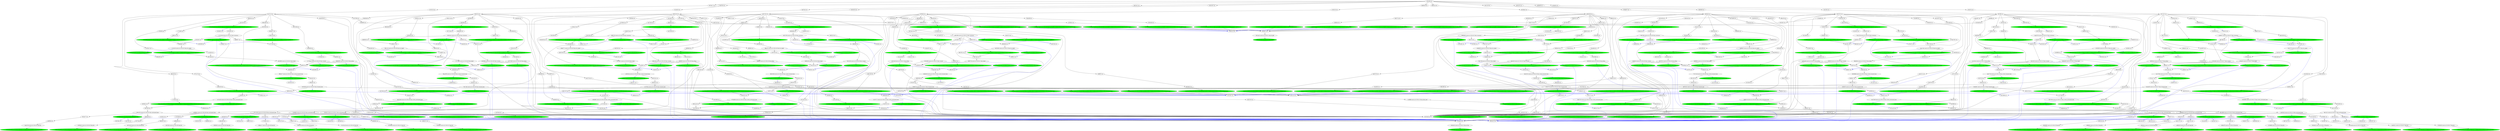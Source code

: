 strict digraph "reflow flowgraph sha256:870b41d85fd56a94ea5444e3a5c04b79a30fbb9658331f0666bef5638501fe82" {
// Node definitions.
"001b0f0e-intern-n10.r08.s04.Main.fq1-s3://niema-test/n10/r08/n10.r08.s04_R1.fastq" [
fillcolor=green
style=filled
];
"00b709ca-val-";
"00f05d7c-val-";
"0103aeb9-val-";
"01105b97-val-";
"012c6994-val-";
"01e9bf54-coerce-n10.r08.s04.Main.untrimmed_bam";
"0214e945-val-";
"02243a29-exec-n10.r08.s04.Main.untrimmed_bam" [
fillcolor=green
style=filled
];
"022a6751-intern-n10.r08.s04.Main.fq2-s3://niema-test/n10/r08/n10.r08.s04_R2.fastq" [
fillcolor=green
style=filled
];
"022f66ed-val-";
"02c74b7c-extern-n10.r08.s10.Main.cp_variants-s3://niema-test/n10/r08/n10.r08.s10.variants.vcf" [
fillcolor=green
style=filled
];
"0344c3a2-coerce-n10.r08.s08.Main.consensus";
"041d8751-exec-n10.r08.s06.Main.consensus" [
fillcolor=green
style=filled
];
"042e9a7a-val-";
"04527c4b-extern-n10.r08.s02.Main.cp_ref_fas-s3://niema-test/n10/r08/n10.r08.s02.reference.fas" [
fillcolor=green
style=filled
];
"0471600d-val-";
"04f602e5-intern-n10.r08.s03.Main.fq2-s3://niema-test/n10/r08/n10.r08.s03_R2.fastq" [
fillcolor=green
style=filled
];
"05116e1e-val-";
"05aae310-extern-n10.r08.s04.Main.cp_variants-s3://niema-test/n10/r08/n10.r08.s04.variants.vcf" [
fillcolor=green
style=filled
];
"05deaff2-val-";
"06419993-val-";
"064a92bc-val-";
"06706517-val-";
"06c39a5c-exec-n10.r08.s05.Main.depth" [
fillcolor=green
style=filled
];
"07297e67-intern-n10.r08.s09.Main.fq1-s3://niema-test/n10/r08/n10.r08.s09_R1.fastq" [
fillcolor=green
style=filled
];
"073ba8db-coerce-n10.r08.s04.Main.sorted_untrimmed_bam";
"07457065-val-";
"07612c63-val-";
"077b1c79-val-";
"079329b9-coerce-n10.r08.s01.Main.variants";
"07986637-val-";
"07a36265-val-";
"07b2338d-extern-n10.r08.s06.Main.cp_sorted_trimmed_bam-s3://niema-test/n10/r08/n10.r08.s06.sorted.trimmed.bam" [
fillcolor=green
style=filled
];
"08c7a1ac-val-";
"09f2a6fb-val-";
"0a48b28f-val-";
"0a73f6b0-val-";
"0ac1a406-coerce-n10.r08.s02.Main.untrimmed_bam";
"0aff8df9-coerce-n10.r08.s04.Main.pileup";
"0b029abc-val-";
"0b08a02e-val-";
"0b30a3cc-coerce-n10.r08.s06.Main.fq1";
"0bebbdaf-val-";
"0c224e92-val-";
"0c71bc6e-val-";
"0cad545f-val-";
"0cb53810-extern-n10.r08.s08.Main.cp_sorted_untrimmed_bam-s3://niema-test/n10/r08/n10.r08.s08.untrimmed.sorted.bam" [
fillcolor=green
style=filled
];
"0cc043fb-extern-n10.r08.s08.Main.cp_depth-s3://niema-test/n10/r08/n10.r08.s08.depth.txt" [
fillcolor=green
style=filled
];
"0ce3fa80-val-";
"0d1e27a2-exec-n10.r08.s02.Main.pileup" [
fillcolor=green
style=filled
];
"0e0601e2-exec-n10.r08.s02.Main.consensus" [
fillcolor=green
style=filled
];
"0e44d406-extern-n10.r08.s03.Main.cp_depth-s3://niema-test/n10/r08/n10.r08.s03.depth.txt" [
fillcolor=green
style=filled
];
"0e7075fa-exec-n10.r08.s01.Main.low_depth" [
fillcolor=green
style=filled
];
"0e94b1f6-coerce-n10.r08.s01.Main.sorted_trimmed_bam";
"0ea73b40-val-";
"0ed7cf28-val-";
"0ee6fddb-exec-n10.r08.s07.Main.depth" [
fillcolor=green
style=filled
];
"0f0dcbd3-exec-n10.r08.s03.Main.variants" [
fillcolor=green
style=filled
];
"0f4099d0-val-";
"0f885851-val-";
"0fd482c8-extern-n10.r08.s01.Main.cp_variants-s3://niema-test/n10/r08/n10.r08.s01.variants.vcf" [
fillcolor=green
style=filled
];
"0fdcd062-val-";
"0fdebb08-val-";
"10a65592-intern-n10.r08.s01.Main.fq1-s3://niema-test/n10/r08/n10.r08.s01_R1.fastq" [
fillcolor=green
style=filled
];
"10b4ca2a-exec-n10.r08.s08.Main.untrimmed_bam" [
fillcolor=green
style=filled
];
"10c14fe5-val-";
"10cab09e-val-";
"114ecd64-val-";
"117177bb-extern-n10.r08.s09.Main.cp_pileup-s3://niema-test/n10/r08/n10.r08.s09.pileup.txt" [
fillcolor=green
style=filled
];
"117d4cc9-val-";
"119c7ae0-intern-n10.r08.s02.Main.fq2-s3://niema-test/n10/r08/n10.r08.s02_R2.fastq" [
fillcolor=green
style=filled
];
"11d24962-val-";
"11de546a-val-";
"131eeac2-val-";
"134cc540-val-";
"1384905e-val-";
"138a0c2c-val-";
"13979763-val-";
"13bcc1a2-val-";
"140e9a1f-val-";
"1428681d-val-";
"14295b54-exec-n10.r08.s02.Main.sorted_untrimmed_bam" [
fillcolor=green
style=filled
];
"143e23b8-val-";
"146da9ef-exec-n10.r08.s10.Main.low_depth" [
fillcolor=green
style=filled
];
"1482e153-val-";
"14985f9b-val-";
"14c052e2-val-";
"14ec6e8e-val-";
"14f6dce7-val-";
"155ca28f-val-";
"160037d2-extern-n10.r08.s01.Main.cp_consensus-s3://niema-test/n10/r08/n10.r08.s01.consensus.fas" [
fillcolor=green
style=filled
];
"166ff022-val-";
"167aa457-val-";
"16a134a8-val-";
"1759dd66-val-";
"17800463-val-";
"17d8f2ae-val-";
"17f894f8-exec-n10.r08.s06.Main.pileup" [
fillcolor=green
style=filled
];
"187a5a95-val-";
"189d9041-val-";
"18a4345f-extern-n10.r08.s04.Main.cp_pileup-s3://niema-test/n10/r08/n10.r08.s04.pileup.txt" [
fillcolor=green
style=filled
];
"18a75a06-val-";
"18c774e5-val-";
"18cff03f-extern-n10.r08.s06.Main.cp_ref_gff-s3://niema-test/n10/r08/n10.r08.s06.reference.gff" [
fillcolor=green
style=filled
];
"18db6771-coerce-n10.r08.s09.Main.low_depth";
"1900199b-coerce-n10.r08.s01.Main.consensus";
"190996e2-val-";
"1a7365b5-val-";
"1b684e1f-extern-n10.r08.s07.Main.cp_sorted_trimmed_bam-s3://niema-test/n10/r08/n10.r08.s07.sorted.trimmed.bam" [
fillcolor=green
style=filled
];
"1bcbbaf5-exec-n10.r08.s08.Main.consensus" [
fillcolor=green
style=filled
];
"1bd14d4a-val-";
"1c26b7a0-val-";
"1c49f1e3-val-";
"1c50ff68-coerce-n10.r08.s01.Main.primer_bed";
"1c5b45a0-exec-n10.r08.s10.Main.pileup" [
fillcolor=green
style=filled
];
"1c75a254-coerce-n10.r08.s05.Main.low_depth";
"1d37e2ef-coerce-n10.r08.s01.Main.pileup";
"1dad65ee-val-";
"1def8eae-val-";
"1e399a3f-val-";
"1e6bda86-val-";
"1ea8230e-val-";
"1edcd3b3-val-";
"1f37fac0-val-";
"1f87e5a3-extern-n10.r08.s07.Main.cp_low_depth-s3://niema-test/n10/r08/n10.r08.s07.lowdepth.tsv" [
fillcolor=green
style=filled
];
"1fd4e5e6-exec-n10.r08.s08.Main.low_depth" [
fillcolor=green
style=filled
];
"2088e001-val-";
"208b7271-val-";
"208ca338-extern-n10.r08.s06.Main.cp_ref_fas-s3://niema-test/n10/r08/n10.r08.s06.reference.fas" [
fillcolor=green
style=filled
];
"20bbbce8-val-";
"20d9ed7a-val-";
"2135a2a4-exec-n10.r08.s05.Main.low_depth" [
fillcolor=green
style=filled
];
"220541bd-extern-n10.r08.s01.Main.cp_depth-s3://niema-test/n10/r08/n10.r08.s01.depth.txt" [
fillcolor=green
style=filled
];
"22267771-val-";
"2295cea4-val-";
"22e4e80f-extern-n10.r08.s05.Main.cp_depth-s3://niema-test/n10/r08/n10.r08.s05.depth.txt" [
fillcolor=green
style=filled
];
"23093b42-coerce-n10.r08.s05.Main.fq2";
"23263867-val-";
"2352342b-val-";
"23769e60-val-";
"238bcaf1-extern-n10.r08.s02.Main.cp_consensus-s3://niema-test/n10/r08/n10.r08.s02.consensus.fas" [
fillcolor=green
style=filled
];
"23d7a470-val-";
"23d8e431-val-";
"23f82037-val-";
"23f936f8-val-";
"24097647-exec-n10.r08.s05.Main.consensus" [
fillcolor=green
style=filled
];
"243761dc-exec-n10.r08.s05.Main.sorted_untrimmed_bam" [
fillcolor=green
style=filled
];
"246e5973-exec-n10.r08.s05.Main.sorted_trimmed_bam" [
fillcolor=green
style=filled
];
"24e4d299-val-";
"253f9f37-val-";
"26082e3d-coerce-n10.r08.s04.Main.depth";
"268d3747-val-";
"26901ee4-extern-n10.r08.s09.Main.cp_low_depth-s3://niema-test/n10/r08/n10.r08.s09.lowdepth.tsv" [
fillcolor=green
style=filled
];
"26b3e125-val-";
"27f5c9c3-val-";
"283e5c32-val-";
"292e83ca-val-";
"29738612-coerce-n10.r08.s09.Main.depth";
"2ae2ca93-val-";
"2b195745-intern-n10.r08.s10.Main.fq2-s3://niema-test/n10/r08/n10.r08.s10_R2.fastq" [
fillcolor=green
style=filled
];
"2b7b6891-val-";
"2be37157-val-";
"2c7191a8-coerce-n10.r08.s05.Main.consensus";
"2d0de24e-val-";
"2d315e90-val-";
"2d36bc47-val-";
"2d62a8f8-val-";
"2dce2dc0-val-";
"2ec438f7-val-";
"2f1fa633-coerce-n10.r08.s07.Main.depth";
"2f258621-extern-n10.r08.s09.Main.cp_primer_bed-s3://niema-test/n10/r08/n10.r08.s09.primers.bed" [
fillcolor=green
style=filled
];
"2f447e6b-coerce-n10.r08.s06.Main.consensus";
"2fa3cd19-coerce-n10.r08.s02.Main.variants";
"2fb0680e-val-";
"2fd6a79a-val-";
"31090230-val-";
"3109df88-val-";
"315592a7-val-";
"31c7e5cc-coerce-n10.r08.s10.Main.pileup";
"31f29e13-coerce-n10.r08.s01.Main.untrimmed_bam";
"32aaa8de-val-";
"3315d146-exec-n10.r08.s10.Main.untrimmed_bam" [
fillcolor=green
style=filled
];
"333c0310-val-";
"33549537-val-";
"336a2418-extern-n10.r08.s07.Main.cp_consensus-s3://niema-test/n10/r08/n10.r08.s07.consensus.fas" [
fillcolor=green
style=filled
];
"3392f9bf-val-";
"33d0efa9-val-";
"3402df71-extern-n10.r08.s02.Main.cp_low_depth-s3://niema-test/n10/r08/n10.r08.s02.lowdepth.tsv" [
fillcolor=green
style=filled
];
"346b2c8c-val-";
"34730134-val-";
"34a11aec-exec-n10.r08.s03.Main.trimmed_bam" [
fillcolor=green
style=filled
];
"34b96682-val-";
"35133188-val-";
"35191ec1-val-";
"3576bdde-val-";
"36d73fcc-val-";
"36ee477d-val-";
"3747f04d-extern-n10.r08.s03.Main.cp_variants-s3://niema-test/n10/r08/n10.r08.s03.variants.vcf" [
fillcolor=green
style=filled
];
"37a8a763-val-";
"38407ba7-val-";
"389a47bf-val-";
"38d47c0e-coerce-n10.r08.s02.Main.sorted_untrimmed_bam";
"38eef276-val-";
"38fc79f7-extern-n10.r08.s04.Main.cp_ref_fas-s3://niema-test/n10/r08/n10.r08.s04.reference.fas" [
fillcolor=green
style=filled
];
"3a10625c-val-";
"3a156e2c-val-";
"3aa3967b-extern-n10.r08.s06.Main.cp_variants-s3://niema-test/n10/r08/n10.r08.s06.variants.vcf" [
fillcolor=green
style=filled
];
"3aa47a88-val-";
"3ac456c3-extern-n10.r08.s02.Main.cp_variants-s3://niema-test/n10/r08/n10.r08.s02.variants.vcf" [
fillcolor=green
style=filled
];
"3acb1dd7-val-";
"3adba1c7-coerce-n10.r08.s09.Main.fq2";
"3b0bb389-val-";
"3b0ffd75-val-";
"3b7fb0c5-val-";
"3c155af5-val-";
"3c201550-val-";
"3c6ed8f1-coerce-n10.r08.s10.Main.trimmed_bam";
"3cd7b0a6-val-";
"3dd48897-intern-n10.r08.s08.Main.fq2-s3://niema-test/n10/r08/n10.r08.s08_R2.fastq" [
fillcolor=green
style=filled
];
"3e495dfe-extern-n10.r08.s05.Main.cp_ref_fas-s3://niema-test/n10/r08/n10.r08.s05.reference.fas" [
fillcolor=green
style=filled
];
"3f402041-val-";
"3fc867f1-extern-n10.r08.s06.Main.cp_untrimmed_bam-s3://niema-test/n10/r08/n10.r08.s06.untrimmed.bam" [
fillcolor=green
style=filled
];
"3fe36fd3-extern-n10.r08.s03.Main.cp_ref_fas-s3://niema-test/n10/r08/n10.r08.s03.reference.fas" [
fillcolor=green
style=filled
];
"40208d9e-coerce-n10.r08.s01.Main.fq1";
"405741bd-extern-n10.r08.s01.Main.cp_sorted_trimmed_bam-s3://niema-test/n10/r08/n10.r08.s01.sorted.trimmed.bam" [
fillcolor=green
style=filled
];
"4093989f-val-";
"40c2036c-val-";
"410e727b-coerce-n10.r08.s02.Main.trimmed_bam";
"417f785a-coerce-n10.r08.s09.Main.trimmed_bam";
"41e4f41e-val-";
"424c21d3-exec-n10.r08.s01.Main.sorted_trimmed_bam" [
fillcolor=green
style=filled
];
"425306f6-val-";
"425fbec8-val-";
"4262a70e-intern-n10.r08.s07.Main.fq1-s3://niema-test/n10/r08/n10.r08.s07_R1.fastq" [
fillcolor=green
style=filled
];
"429114b7-val-";
"436ce534-val-";
"43aa887d-val-";
"43da902f-exec-n10.r08.s10.Main.trimmed_bam" [
fillcolor=green
style=filled
];
"440c89f0-exec-n10.r08.s04.Main.trimmed_bam" [
fillcolor=green
style=filled
];
"44419507-val-";
"449aae3b-val-";
"44ec7eab-val-";
"44f7cc51-extern-n10.r08.s10.Main.cp_primer_bed-s3://niema-test/n10/r08/n10.r08.s10.primers.bed" [
fillcolor=green
style=filled
];
"46052ba7-extern-n10.r08.s04.Main.cp_untrimmed_bam-s3://niema-test/n10/r08/n10.r08.s04.untrimmed.bam" [
fillcolor=green
style=filled
];
"460cc8f0-val-";
"46834a28-extern-n10.r08.s06.Main.cp_low_depth-s3://niema-test/n10/r08/n10.r08.s06.lowdepth.tsv" [
fillcolor=green
style=filled
];
"4687b49b-val-";
"46ce70b1-val-";
"46ec931c-val-";
"47185c8f-extern-n10.r08.s08.Main.cp_sorted_trimmed_bam-s3://niema-test/n10/r08/n10.r08.s08.sorted.trimmed.bam" [
fillcolor=green
style=filled
];
"4750a4ee-val-";
"4781ef16-val-";
"47eae47f-val-";
"482ec7d4-val-";
"483095fb-val-";
"48533d08-val-";
"48a2f368-val-";
"48e183af-val-";
"49348857-val-";
"493713c8-val-";
"49b0377e-val-";
"49e9ad77-val-";
"49f94246-val-";
"4a4bda74-val-";
"4a93ab85-exec-n10.r08.s01.Main.ref_fas" [
fillcolor=green
style=filled
];
"4a9eb92d-extern-n10.r08.s04.Main.cp_sorted_trimmed_bam-s3://niema-test/n10/r08/n10.r08.s04.sorted.trimmed.bam" [
fillcolor=green
style=filled
];
"4ab54780-exec-n10.r08.s05.Main.variants" [
fillcolor=green
style=filled
];
"4ae681a4-val-";
"4ba2a36d-val-";
"4c1f1083-intern-n10.r08.s05.Main.fq1-s3://niema-test/n10/r08/n10.r08.s05_R1.fastq" [
fillcolor=green
style=filled
];
"4d489b1c-val-";
"4e0ebd40-val-";
"4e408cd9-val-";
"4e8972fd-val-";
"4eb25e4d-extern-n10.r08.s08.Main.cp_variants-s3://niema-test/n10/r08/n10.r08.s08.variants.vcf" [
fillcolor=green
style=filled
];
"4ed55705-val-";
"4f23f292-val-";
"4f3f008c-val-";
"4f428c8f-val-";
"50457023-val-";
"5096ccc5-val-";
"51297171-coerce-n10.r08.s01.Main.sorted_untrimmed_bam";
"514c7966-exec-n10.r08.s09.Main.sorted_untrimmed_bam" [
fillcolor=green
style=filled
];
"5177d8b3-coerce-n10.r08.s08.Main.depth";
"51b8237b-val-";
"51f329ee-val-";
"51fe3f59-val-";
"521201ad-coerce-n10.r08.s04.Main.fq2";
"522bf247-extern-n10.r08.s05.Main.cp_sorted_untrimmed_bam-s3://niema-test/n10/r08/n10.r08.s05.untrimmed.sorted.bam" [
fillcolor=green
style=filled
];
"526a1b78-val-";
"52a77464-coerce-n10.r08.s07.Main.sorted_trimmed_bam";
"52ab968a-exec-n10.r08.s10.Main.depth" [
fillcolor=green
style=filled
];
"52c2ce8d-val-";
"52c63f77-val-";
"52d4ed5d-val-";
"52ddfa32-exec-n10.r08.s01.Main.consensus" [
fillcolor=green
style=filled
];
"52ef234d-coerce-n10.r08.s04.Main.trimmed_bam";
"53540203-val-";
"53799407-exec-n10.r08.s01.Main.pileup" [
fillcolor=green
style=filled
];
"53e16067-val-";
"5405e0b0-val-";
"54845cd0-val-";
"54b3c81d-val-";
"54c7e854-val-";
"54f63208-extern-n10.r08.s04.Main.cp_consensus-s3://niema-test/n10/r08/n10.r08.s04.consensus.fas" [
fillcolor=green
style=filled
];
"55a86f63-intern-n10.r08.s09.Main.fq2-s3://niema-test/n10/r08/n10.r08.s09_R2.fastq" [
fillcolor=green
style=filled
];
"55eaba25-val-";
"5656f983-val-";
"56b1c0c6-val-";
"56d00f48-val-";
"56fbe1a6-extern-n10.r08.s05.Main.cp_ref_gff-s3://niema-test/n10/r08/n10.r08.s05.reference.gff" [
fillcolor=green
style=filled
];
"57091302-val-";
"570bb857-val-";
"577d5578-val-";
"5792748f-val-";
"57b84cb8-val-";
"58773d2a-val-";
"58b55489-val-";
"5913541a-extern-n10.r08.s08.Main.cp_primer_bed-s3://niema-test/n10/r08/n10.r08.s08.primers.bed" [
fillcolor=green
style=filled
];
"5967e39e-coerce-n10.r08.s10.Main.sorted_untrimmed_bam";
"59ba8cda-val-";
"59e34a15-val-";
"5a8a77ac-val-";
"5b14da89-exec-n10.r08.s02.Main.sorted_trimmed_bam" [
fillcolor=green
style=filled
];
"5bc9d148-exec-n10.r08.s01.Main.untrimmed_bam" [
fillcolor=green
style=filled
];
"5be44ba3-val-";
"5c640fec-val-";
"5cb49034-extern-n10.r08.s09.Main.cp_untrimmed_bam-s3://niema-test/n10/r08/n10.r08.s09.untrimmed.bam" [
fillcolor=green
style=filled
];
"5cc4d28a-exec-n10.r08.s04.Main.sorted_untrimmed_bam" [
fillcolor=green
style=filled
];
"5ccf2efc-exec-n10.r08.s09.Main.low_depth" [
fillcolor=green
style=filled
];
"5cdf4524-coerce-n10.r08.s06.Main.variants";
"5d4b24be-val-";
"5d7bc882-val-";
"5d82f086-val-";
"5dd0ba3b-val-";
"5e14cdd9-val-";
"5e41c6c2-val-";
"5ef49fd8-intern-n10.r08.s03.Main.fq1-s3://niema-test/n10/r08/n10.r08.s03_R1.fastq" [
fillcolor=green
style=filled
];
"5f1a260b-extern-n10.r08.s10.Main.cp_low_depth-s3://niema-test/n10/r08/n10.r08.s10.lowdepth.tsv" [
fillcolor=green
style=filled
];
"5fa89276-val-";
"5faf80b8-val-";
"5fe0b132-extern-n10.r08.s06.Main.cp_primer_bed-s3://niema-test/n10/r08/n10.r08.s06.primers.bed" [
fillcolor=green
style=filled
];
"5fe6b314-val-";
"6013dbc8-val-";
"6015ae1e-coerce-n10.r08.s01.Main.ref_gff";
"601dbc4f-val-";
"605c1432-exec-n10.r08.s02.Main.depth" [
fillcolor=green
style=filled
];
"606f9ffa-val-";
"60cbc07e-val-";
"61bb7604-val-";
"62204ca4-val-";
"6265a9cd-val-";
"62d416e4-val-";
"6307df24-val-";
"63632b20-coerce-n10.r08.s02.Main.pileup";
"63a22b04-val-";
"63d972c7-val-";
"63f9f443-val-";
"64ac7ad2-coerce-n10.r08.s03.Main.low_depth";
"64fd1e24-val-";
"651d7240-extern-n10.r08.s09.Main.cp_sorted_trimmed_bam-s3://niema-test/n10/r08/n10.r08.s09.sorted.trimmed.bam" [
fillcolor=green
style=filled
];
"6582b29a-exec-n10.r08.s08.Main.sorted_untrimmed_bam" [
fillcolor=green
style=filled
];
"65b37ac0-val-";
"65c6dc2e-val-";
"65f35bae-exec-n10.r08.s09.Main.consensus" [
fillcolor=green
style=filled
];
"665787ff-val-";
"668fe134-coerce-n10.r08.s06.Main.sorted_untrimmed_bam";
"66921af2-val-";
"66d053dd-extern-n10.r08.s10.Main.cp_untrimmed_bam-s3://niema-test/n10/r08/n10.r08.s10.untrimmed.bam" [
fillcolor=green
style=filled
];
"677d8e41-val-";
"67a81343-val-";
"67c04bc5-val-";
"67d776ad-val-";
"67fe5491-val-";
"68afebe6-val-";
"68e2e3a3-val-";
"69368719-coerce-n10.r08.s01.Main.trimmed_bam";
"6960b48d-val-";
"6969916d-val-";
"6a052429-val-";
"6a41b8b9-val-";
"6a50921c-coerce-n10.r08.s07.Main.fq2";
"6a7cb470-val-";
"6b000849-val-";
"6b5c45e5-exec-n10.r08.s07.Main.sorted_trimmed_bam" [
fillcolor=green
style=filled
];
"6baf4bc7-val-";
"6bb2052c-exec-n10.r08.s07.Main.pileup" [
fillcolor=green
style=filled
];
"6d071978-val-";
"6d39d1a6-coerce-n10.r08.s07.Main.pileup";
"6d491b43-val-";
"6d4cc982-val-";
"6e1dc7e5-coerce-n10.r08.s02.Main.sorted_trimmed_bam";
"6f580e7f-intern-n10.r08.s06.Main.fq2-s3://niema-test/n10/r08/n10.r08.s06_R2.fastq" [
fillcolor=green
style=filled
];
"6f6be3bf-val-";
"6fe71bec-val-";
"70c417d0-coerce-n10.r08.s03.Main.consensus";
"728bbeda-val-";
"729cf3d2-exec-n10.r08.s01.Main.variants" [
fillcolor=green
style=filled
];
"72bbb0a6-val-";
"73256a1f-val-";
"73af6a67-val-";
"73f59e2a-val-";
"74137fa5-extern-n10.r08.s03.Main.cp_sorted_untrimmed_bam-s3://niema-test/n10/r08/n10.r08.s03.untrimmed.sorted.bam" [
fillcolor=green
style=filled
];
"74241c8b-val-";
"74c09880-coerce-n10.r08.s01.Main.fq2";
"74e2dc95-extern-n10.r08.s03.Main.cp_consensus-s3://niema-test/n10/r08/n10.r08.s03.consensus.fas" [
fillcolor=green
style=filled
];
"74ff3d28-coerce-n10.r08.s03.Main.variants";
"752d7381-val-";
"75b0b26f-extern-n10.r08.s05.Main.cp_consensus-s3://niema-test/n10/r08/n10.r08.s05.consensus.fas" [
fillcolor=green
style=filled
];
"75ccd890-val-";
"7643ab93-val-";
"76847d52-val-";
"76fb01ea-val-";
"7762e515-val-";
"77e72149-coerce-n10.r08.s06.Main.sorted_trimmed_bam";
"78415426-coerce-n10.r08.s04.Main.variants";
"7841be77-val-";
"78a62ad8-val-";
"791479d0-val-";
"7971a153-val-";
"79722ef5-val-";
"799304be-val-";
"79d9e75d-val-";
"79f6fef5-extern-n10.r08.s02.Main.cp_sorted_trimmed_bam-s3://niema-test/n10/r08/n10.r08.s02.sorted.trimmed.bam" [
fillcolor=green
style=filled
];
"7ad1e504-exec-n10.r08.s03.Main.sorted_trimmed_bam" [
fillcolor=green
style=filled
];
"7af4d8b8-extern-n10.r08.s07.Main.cp_variants-s3://niema-test/n10/r08/n10.r08.s07.variants.vcf" [
fillcolor=green
style=filled
];
"7b362b04-val-";
"7bd4a06f-val-";
"7be0c116-val-";
"7c1a5892-val-";
"7c539e76-val-";
"7c7e853f-extern-n10.r08.s08.Main.cp_consensus-s3://niema-test/n10/r08/n10.r08.s08.consensus.fas" [
fillcolor=green
style=filled
];
"7c914efa-coerce-n10.r08.s07.Main.variants";
"7d293632-val-";
"7d4dd02b-val-";
"7da08576-val-";
"7dd41b5f-val-";
"7de357b6-val-";
"7df942f9-extern-n10.r08.s08.Main.cp_low_depth-s3://niema-test/n10/r08/n10.r08.s08.lowdepth.tsv" [
fillcolor=green
style=filled
];
"7e5306cb-val-";
"7ecd618c-val-";
"7ef3440d-val-";
"7f5174b5-coerce-n10.r08.s08.Main.trimmed_bam";
"7f61f08b-val-";
"7f7964c5-val-";
"8019d8a2-val-";
"807b36c5-val-";
"80bdf324-val-";
"80c26c95-exec-n10.r08.s05.Main.pileup" [
fillcolor=green
style=filled
];
"80c55828-exec-n10.r08.s07.Main.consensus" [
fillcolor=green
style=filled
];
"818682b1-val-";
"81cccfe4-extern-n10.r08.s10.Main.cp_ref_gff-s3://niema-test/n10/r08/n10.r08.s10.reference.gff" [
fillcolor=green
style=filled
];
"81d2ca5f-val-";
"81ed9fb8-exec-n10.r08.s02.Main.variants" [
fillcolor=green
style=filled
];
"8259c9df-val-";
"8267bacc-val-";
"8270fb06-val-";
"82d2fff7-val-";
"8302d9db-val-";
"83226178-val-";
"832cb68d-intern-n10.r08.s02.Main.fq1-s3://niema-test/n10/r08/n10.r08.s02_R1.fastq" [
fillcolor=green
style=filled
];
"83955c3e-val-";
"843b8572-val-";
"843c5367-val-";
"851dcf66-val-";
"852b2d97-val-";
"856eb8bf-val-";
"858949af-val-";
"858e6e80-coerce-n10.r08.s10.Main.depth";
"85b76bdc-val-";
"86cf68e2-exec-n10.r08.s08.Main.sorted_trimmed_bam" [
fillcolor=green
style=filled
];
"86f9123e-coerce-n10.r08.s09.Main.consensus";
"8711c304-coerce-n10.r08.s09.Main.untrimmed_bam";
"875fc6ac-extern-n10.r08.s05.Main.cp_sorted_trimmed_bam-s3://niema-test/n10/r08/n10.r08.s05.sorted.trimmed.bam" [
fillcolor=green
style=filled
];
"87c7776e-extern-n10.r08.s08.Main.cp_ref_fas-s3://niema-test/n10/r08/n10.r08.s08.reference.fas" [
fillcolor=green
style=filled
];
"88384f5a-val-";
"887053bd-val-";
"8872491f-coerce-n10.r08.s08.Main.fq2";
"8890295d-val-";
"88d7affa-val-";
"88f9845f-val-";
"895b563d-val-";
"89d1ca42-val-";
"8a3577ed-coerce-n10.r08.s10.Main.sorted_trimmed_bam";
"8a3ebe36-val-";
"8a62461b-val-";
"8a686c56-val-";
"8acb25d3-val-";
"8adbc31a-val-";
"8ae80f09-val-";
"8b60cd62-val-";
"8b99b9b6-val-";
"8bd649f5-coerce-n10.r08.s05.Main.pileup";
"8c0f6dad-val-";
"8c695a93-val-";
"8cc88ee2-extern-n10.r08.s01.Main.cp_low_depth-s3://niema-test/n10/r08/n10.r08.s01.lowdepth.tsv" [
fillcolor=green
style=filled
];
"8ccb3665-val-";
"8ceb4999-val-";
"8d105f2c-val-";
"8d60b805-coerce-n10.r08.s02.Main.consensus";
"8d9ad2cb-val-";
"8e387eb1-val-";
"8e7dadc6-exec-n10.r08.s10.Main.sorted_untrimmed_bam" [
fillcolor=green
style=filled
];
"8f1cb84c-val-";
"909ba795-exec-n10.r08.s06.Main.trimmed_bam" [
fillcolor=green
style=filled
];
"90c21076-extern-n10.r08.s01.Main.cp_sorted_untrimmed_bam-s3://niema-test/n10/r08/n10.r08.s01.untrimmed.sorted.bam" [
fillcolor=green
style=filled
];
"90ce1f19-coerce-n10.r08.s05.Main.untrimmed_bam";
"9167484c-val-";
"91a281a5-val-";
"91aa05fe-extern-n10.r08.s10.Main.cp_ref_fas-s3://niema-test/n10/r08/n10.r08.s10.reference.fas" [
fillcolor=green
style=filled
];
"91ad11c0-val-";
"91b0481f-val-";
"91fa7270-coerce-n10.r08.s07.Main.low_depth";
"924b9e38-val-";
"926dc332-val-";
"928a3d00-val-";
"929fdda6-coerce-n10.r08.s06.Main.untrimmed_bam";
"92b0114a-val-";
"92d58080-coerce-n10.r08.s07.Main.sorted_untrimmed_bam";
"93609c0c-coerce-n10.r08.s09.Main.fq1";
"939448c3-coerce-n10.r08.s10.Main.fq1";
"93f2e08d-exec-n10.r08.s09.Main.trimmed_bam" [
fillcolor=green
style=filled
];
"940fb29a-val-";
"9439857c-val-";
"946bd9e4-val-";
"95541efa-extern-n10.r08.s09.Main.cp_sorted_untrimmed_bam-s3://niema-test/n10/r08/n10.r08.s09.untrimmed.sorted.bam" [
fillcolor=green
style=filled
];
"95c4f1e1-val-";
"963776ac-val-";
"96679ad4-coerce-n10.r08.s08.Main.sorted_untrimmed_bam";
"968e4f09-val-";
"96aa19f3-coerce-n10.r08.s08.Main.sorted_trimmed_bam";
"97583d19-coerce-n10.r08.s07.Main.fq1";
"982bc746-val-";
"98965597-exec-n10.r08.s01.Main.depth" [
fillcolor=green
style=filled
];
"98be3609-val-";
"99cf55e8-val-";
"99d7c6ba-val-";
"99f15dc9-val-";
"9a8f3988-val-";
"9ab2c226-val-";
"9ab7bece-val-";
"9b6192db-coerce-n10.r08.s04.Main.sorted_trimmed_bam";
"9b67a385-exec-n10.r08.s10.Main.sorted_trimmed_bam" [
fillcolor=green
style=filled
];
"9b6d68cd-val-";
"9c211710-exec-n10.r08.s04.Main.pileup" [
fillcolor=green
style=filled
];
"9d08b80d-val-";
"9d21237b-val-";
"9e31e2f9-val-";
"9e329f59-coerce-n10.r08.s05.Main.depth";
"9e8f660e-extern-n10.r08.s03.Main.cp_sorted_trimmed_bam-s3://niema-test/n10/r08/n10.r08.s03.sorted.trimmed.bam" [
fillcolor=green
style=filled
];
"9e9d23d3-extern-n10.r08.s06.Main.cp_depth-s3://niema-test/n10/r08/n10.r08.s06.depth.txt" [
fillcolor=green
style=filled
];
"9fa14cd5-extern-n10.r08.s06.Main.cp_sorted_untrimmed_bam-s3://niema-test/n10/r08/n10.r08.s06.untrimmed.sorted.bam" [
fillcolor=green
style=filled
];
"9fa93c2a-val-";
"9fcc7a21-coerce-n10.r08.s07.Main.untrimmed_bam";
"a01ba0ea-val-";
"a02e4e01-val-";
"a039bbcc-coerce-n10.r08.s08.Main.untrimmed_bam";
"a04e2d45-val-";
"a13e51a3-extern-n10.r08.s06.Main.cp_pileup-s3://niema-test/n10/r08/n10.r08.s06.pileup.txt" [
fillcolor=green
style=filled
];
"a1861104-extern-n10.r08.s02.Main.cp_untrimmed_bam-s3://niema-test/n10/r08/n10.r08.s02.untrimmed.bam" [
fillcolor=green
style=filled
];
"a1869f72-coerce-n10.r08.s07.Main.consensus";
"a1df4bb7-exec-n10.r08.s04.Main.variants" [
fillcolor=green
style=filled
];
"a2e5778c-val-";
"a3170cd8-val-";
"a393424e-coerce-n10.r08.s09.Main.sorted_trimmed_bam";
"a3acc1a9-val-";
"a3dbd820-coerce-n10.r08.s02.Main.low_depth";
"a44ac8ee-val-";
"a46f80bd-val-";
"a5206802-intern-n10.r08.s08.Main.fq1-s3://niema-test/n10/r08/n10.r08.s08_R1.fastq" [
fillcolor=green
style=filled
];
"a580b6f4-val-";
"a630db56-val-";
"a6ea2807-val-";
"a71f0367-val-";
"a755b216-val-";
"a76995fe-val-";
"a78e532a-val-";
"a7acba74-extern-n10.r08.s09.Main.cp_ref_gff-s3://niema-test/n10/r08/n10.r08.s09.reference.gff" [
fillcolor=green
style=filled
];
"a86014d1-val-";
"a86b3667-exec-n10.r08.s07.Main.low_depth" [
fillcolor=green
style=filled
];
"a8cc7fb2-val-";
"a919ab94-exec-n10.r08.s05.Main.untrimmed_bam" [
fillcolor=green
style=filled
];
"a92af833-val-";
"a9c31667-val-";
"a9c65236-extern-n10.r08.s01.Main.cp_primer_bed-s3://niema-test/n10/r08/n10.r08.s01.primers.bed" [
fillcolor=green
style=filled
];
"a9ecf622-extern-n10.r08.s09.Main.cp_variants-s3://niema-test/n10/r08/n10.r08.s09.variants.vcf" [
fillcolor=green
style=filled
];
"aa2066e0-exec-n10.r08.s06.Main.depth" [
fillcolor=green
style=filled
];
"aa6ff03a-extern-n10.r08.s07.Main.cp_untrimmed_bam-s3://niema-test/n10/r08/n10.r08.s07.untrimmed.bam" [
fillcolor=green
style=filled
];
"aa76324f-intern-n10.r08.s01.Main.fq2-s3://niema-test/n10/r08/n10.r08.s01_R2.fastq" [
fillcolor=green
style=filled
];
"aaad12fc-val-";
"aab37fb5-val-";
"aac1359c-exec-n10.r08.s02.Main.trimmed_bam" [
fillcolor=green
style=filled
];
"ab83631a-val-";
"ababd2a0-extern-n10.r08.s10.Main.cp_pileup-s3://niema-test/n10/r08/n10.r08.s10.pileup.txt" [
fillcolor=green
style=filled
];
"ad1ae768-val-";
"ad5b0c03-coerce-n10.r08.s06.Main.fq2";
"add7d1d1-coerce-n10.r08.s06.Main.trimmed_bam";
"ae178794-val-";
"ae41b2c9-exec-n10.r08.s06.Main.sorted_untrimmed_bam" [
fillcolor=green
style=filled
];
"af6f4a9b-val-";
"af7521eb-val-";
"afa28fb1-val-";
"b0003e30-val-";
"b035c35d-extern-n10.r08.s05.Main.cp_pileup-s3://niema-test/n10/r08/n10.r08.s05.pileup.txt" [
fillcolor=green
style=filled
];
"b0528561-val-";
"b054568d-extern-n10.r08.s05.Main.cp_low_depth-s3://niema-test/n10/r08/n10.r08.s05.lowdepth.tsv" [
fillcolor=green
style=filled
];
"b05698ed-extern-n10.r08.s01.Main.cp_untrimmed_bam-s3://niema-test/n10/r08/n10.r08.s01.untrimmed.bam" [
fillcolor=green
style=filled
];
"b075a0a2-exec-n10.r08.s09.Main.pileup" [
fillcolor=green
style=filled
];
"b0e462b0-val-";
"b1baba32-val-";
"b1e6c147-val-";
"b20805fa-val-";
"b25d5d10-val-";
"b2605a1c-val-";
"b33cdbb1-val-";
"b3412e30-val-";
"b45204b5-coerce-n10.r08.s01.Main.low_depth";
"b50368bd-coerce-n10.r08.s03.Main.sorted_trimmed_bam";
"b511a561-extern-n10.r08.s09.Main.cp_ref_fas-s3://niema-test/n10/r08/n10.r08.s09.reference.fas" [
fillcolor=green
style=filled
];
"b53c35ae-val-";
"b55bbe09-val-";
"b55d8c91-val-";
"b58f1926-extern-n10.r08.s01.Main.cp_pileup-s3://niema-test/n10/r08/n10.r08.s01.pileup.txt" [
fillcolor=green
style=filled
];
"b5a10c73-val-";
"b61397a9-val-";
"b6166a41-exec-n10.r08.s04.Main.consensus" [
fillcolor=green
style=filled
];
"b66760f1-exec-n10.r08.s01.Main.sorted_untrimmed_bam" [
fillcolor=green
style=filled
];
"b6e7dcf3-val-";
"b704f372-exec-n10.r08.s04.Main.sorted_trimmed_bam" [
fillcolor=green
style=filled
];
"b8136986-val-";
"b833ed83-val-";
"b85b6abe-exec-n10.r08.s03.Main.low_depth" [
fillcolor=green
style=filled
];
"b85d56c4-extern-n10.r08.s03.Main.cp_ref_gff-s3://niema-test/n10/r08/n10.r08.s03.reference.gff" [
fillcolor=green
style=filled
];
"b86d6ce9-val-";
"b88710e7-val-";
"b88bdef6-val-";
"b8a25211-extern-n10.r08.s10.Main.cp_sorted_untrimmed_bam-s3://niema-test/n10/r08/n10.r08.s10.untrimmed.sorted.bam" [
fillcolor=green
style=filled
];
"b8b7d5f5-exec-n10.r08.s08.Main.trimmed_bam" [
fillcolor=green
style=filled
];
"b918dea3-val-";
"b92946b4-extern-n10.r08.s03.Main.cp_primer_bed-s3://niema-test/n10/r08/n10.r08.s03.primers.bed" [
fillcolor=green
style=filled
];
"b9bb0408-val-";
"ba0c421a-val-";
"ba68f9c7-val-";
"baa33703-coerce-n10.r08.s10.Main.consensus";
"bbe00ba6-val-";
"bc168a45-val-";
"bc4ac957-val-";
"bc78288b-val-";
"bca75036-val-";
"bcc68bfc-val-";
"bd0fd854-coerce-n10.r08.s06.Main.depth";
"bdbabd95-val-";
"bdc7a764-coerce-n10.r08.s04.Main.consensus";
"bec86ebd-val-";
"bef968c2-coerce-n10.r08.s06.Main.low_depth";
"bf64a9db-val-";
"bf66fcf5-coerce-n10.r08.s09.Main.pileup";
"bf6a83b4-coerce-n10.r08.s03.Main.depth";
"bf9ee7b0-val-";
"c006df7d-coerce-n10.r08.s03.Main.trimmed_bam";
"c02c2352-exec-n10.r08.s10.Main.variants" [
fillcolor=green
style=filled
];
"c0876338-exec-n10.r08.s08.Main.variants" [
fillcolor=green
style=filled
];
"c0a23416-exec-n10.r08.s01.Main.trimmed_bam" [
fillcolor=green
style=filled
];
"c0a8c616-coerce-n10.r08.s04.Main.fq1";
"c0cd758e-exec-n10.r08.s04.Main.low_depth" [
fillcolor=green
style=filled
];
"c0d3a58a-val-";
"c0fd849d-extern-n10.r08.s04.Main.cp_primer_bed-s3://niema-test/n10/r08/n10.r08.s04.primers.bed" [
fillcolor=green
style=filled
];
"c1428f63-extern-n10.r08.s10.Main.cp_consensus-s3://niema-test/n10/r08/n10.r08.s10.consensus.fas" [
fillcolor=green
style=filled
];
"c14f1efb-val-";
"c16de07b-val-";
"c1a95b59-val-";
"c1c77e90-val-";
"c1f39c15-val-";
"c24fde67-extern-n10.r08.s08.Main.cp_ref_gff-s3://niema-test/n10/r08/n10.r08.s08.reference.gff" [
fillcolor=green
style=filled
];
"c2cd6a0f-extern-n10.r08.s07.Main.cp_ref_fas-s3://niema-test/n10/r08/n10.r08.s07.reference.fas" [
fillcolor=green
style=filled
];
"c2f55892-extern-n10.r08.s07.Main.cp_pileup-s3://niema-test/n10/r08/n10.r08.s07.pileup.txt" [
fillcolor=green
style=filled
];
"c321ef3a-val-";
"c387bbdc-extern-n10.r08.s04.Main.cp_low_depth-s3://niema-test/n10/r08/n10.r08.s04.lowdepth.tsv" [
fillcolor=green
style=filled
];
"c4067d97-val-";
"c473a901-val-";
"c4c28393-extern-n10.r08.s02.Main.cp_pileup-s3://niema-test/n10/r08/n10.r08.s02.pileup.txt" [
fillcolor=green
style=filled
];
"c5442114-extern-n10.r08.s04.Main.cp_depth-s3://niema-test/n10/r08/n10.r08.s04.depth.txt" [
fillcolor=green
style=filled
];
"c56fd3c2-exec-n10.r08.s09.Main.sorted_trimmed_bam" [
fillcolor=green
style=filled
];
"c58fe94a-val-";
"c6415908-exec-n10.r08.s06.Main.untrimmed_bam" [
fillcolor=green
style=filled
];
"c652166d-val-";
"c67d5055-coerce-n10.r08.s10.Main.low_depth";
"c7729683-val-";
"c78312bb-val-";
"c8b5da1a-extern-n10.r08.s07.Main.cp_sorted_untrimmed_bam-s3://niema-test/n10/r08/n10.r08.s07.untrimmed.sorted.bam" [
fillcolor=green
style=filled
];
"c8d5c25e-extern-n10.r08.s03.Main.cp_untrimmed_bam-s3://niema-test/n10/r08/n10.r08.s03.untrimmed.bam" [
fillcolor=green
style=filled
];
"c93e0565-val-";
"c94c1bc0-coerce-n10.r08.s10.Main.variants";
"c96ee622-val-";
"c989d72f-extern-n10.r08.s07.Main.cp_depth-s3://niema-test/n10/r08/n10.r08.s07.depth.txt" [
fillcolor=green
style=filled
];
"ca800b8e-exec-n10.r08.s09.Main.variants" [
fillcolor=green
style=filled
];
"cb716495-val-";
"cbad213c-extern-n10.r08.s02.Main.cp_primer_bed-s3://niema-test/n10/r08/n10.r08.s02.primers.bed" [
fillcolor=green
style=filled
];
"cccc570d-extern-n10.r08.s04.Main.cp_sorted_untrimmed_bam-s3://niema-test/n10/r08/n10.r08.s04.untrimmed.sorted.bam" [
fillcolor=green
style=filled
];
"cd19dc4e-val-";
"cd290e7c-val-";
"cd599821-exec-n10.r08.s04.Main.depth" [
fillcolor=green
style=filled
];
"cdeedd0f-val-";
"cdf1d5de-exec-n10.r08.s03.Main.depth" [
fillcolor=green
style=filled
];
"ce029b0f-val-";
"ce088689-val-";
"ce3ec745-exec-n10.r08.s07.Main.trimmed_bam" [
fillcolor=green
style=filled
];
"cefe6b7a-val-";
"cf64eb92-val-";
"cf7e8fd8-coerce-n10.r08.s03.Main.fq1";
"cfa76260-coerce-n10.r08.s08.Main.fq1";
"cfb8d8c5-val-";
"cfce4898-val-";
"d00c1992-val-";
"d070c718-val-";
"d075b0d9-val-";
"d0c5a996-exec-n10.r08.s06.Main.low_depth" [
fillcolor=green
style=filled
];
"d1accc6b-val-";
"d1e9a7bf-val-";
"d1eabc60-coerce-n10.r08.s07.Main.trimmed_bam";
"d23670b7-val-";
"d241cbef-coerce-n10.r08.s10.Main.fq2";
"d24de695-val-";
"d2597afe-val-";
"d2773a26-val-";
"d2a37b6f-coerce-n10.r08.s03.Main.sorted_untrimmed_bam";
"d370f843-val-";
"d37e671c-val-";
"d40cfeba-val-";
"d45ace8b-val-";
"d5222197-val-";
"d57c7eeb-val-";
"d58aac8d-extern-n10.r08.s05.Main.cp_untrimmed_bam-s3://niema-test/n10/r08/n10.r08.s05.untrimmed.bam" [
fillcolor=green
style=filled
];
"d5a1237d-extern-n10.r08.s02.Main.cp_sorted_untrimmed_bam-s3://niema-test/n10/r08/n10.r08.s02.untrimmed.sorted.bam" [
fillcolor=green
style=filled
];
"d5bfbd1b-val-";
"d610643b-val-";
"d634d8a2-val-";
"d66ddf6c-val-";
"d67a0ce1-val-";
"d67a93c6-val-";
"d6814edd-val-";
"d6fa8719-extern-n10.r08.s01.Main.cp_ref_fas-s3://niema-test/n10/r08/n10.r08.s01.reference.fas" [
fillcolor=green
style=filled
];
"d7aaef6d-val-";
"d7b1ba2e-val-";
"d7e61196-exec-n10.r08.s03.Main.untrimmed_bam" [
fillcolor=green
style=filled
];
"d80d6967-val-";
"d81b7187-val-";
"d822d96d-coerce-n10.r08.s03.Main.untrimmed_bam";
"d83264bc-exec-n10.r08.s10.Main.consensus" [
fillcolor=green
style=filled
];
"d85cebd3-val-";
"d92d8ba3-val-";
"d9564d91-extern-n10.r08.s08.Main.cp_untrimmed_bam-s3://niema-test/n10/r08/n10.r08.s08.untrimmed.bam" [
fillcolor=green
style=filled
];
"d98c88a0-val-";
"d9b3ce9e-coerce-n10.r08.s09.Main.variants";
"d9c5e2ec-exec-n10.r08.s08.Main.pileup" [
fillcolor=green
style=filled
];
"d9e07c37-val-";
"da619d71-val-";
"dabc43d5-val-";
"dacf4f10-val-";
"db003a2d-val-";
"db32c6ee-val-";
"db77d9d3-coerce-n10.r08.s08.Main.pileup";
"db8bf480-exec-n10.r08.s09.Main.untrimmed_bam" [
fillcolor=green
style=filled
];
"db9c195e-val-";
"dbfb9595-extern-n10.r08.s05.Main.cp_primer_bed-s3://niema-test/n10/r08/n10.r08.s05.primers.bed" [
fillcolor=green
style=filled
];
"dc2aa2c2-val-";
"dc2f0fca-val-";
"dc855652-exec-n10.r08.s03.Main.pileup" [
fillcolor=green
style=filled
];
"dc990ced-extern-n10.r08.s07.Main.cp_primer_bed-s3://niema-test/n10/r08/n10.r08.s07.primers.bed" [
fillcolor=green
style=filled
];
"dd2b54d4-val-";
"dd44d19d-val-";
"dd483b9c-exec-n10.r08.s06.Main.variants" [
fillcolor=green
style=filled
];
"dda10ec6-val-";
"ddbe0d38-exec-n10.r08.s03.Main.consensus" [
fillcolor=green
style=filled
];
"ddca01f6-val-";
"ddced400-val-";
"ddd920b6-val-";
"ddf61f90-val-";
"de057dc0-val-";
"de580b51-exec-n10.r08.s08.Main.depth" [
fillcolor=green
style=filled
];
"de792d98-exec-n10.r08.s07.Main.variants" [
fillcolor=green
style=filled
];
"dea94291-val-";
"deb3732c-val-";
"dee95186-val-";
"df59a3d6-extern-n10.r08.s10.Main.cp_depth-s3://niema-test/n10/r08/n10.r08.s10.depth.txt" [
fillcolor=green
style=filled
];
"df712bdf-extern-n10.r08.s05.Main.cp_variants-s3://niema-test/n10/r08/n10.r08.s05.variants.vcf" [
fillcolor=green
style=filled
];
"dfae4fce-extern-n10.r08.s08.Main.cp_pileup-s3://niema-test/n10/r08/n10.r08.s08.pileup.txt" [
fillcolor=green
style=filled
];
"dfd2bd8d-val-";
"e00ebf8c-coerce-n10.r08.s09.Main.sorted_untrimmed_bam";
"e051efd4-exec-n10.r08.s03.Main.sorted_untrimmed_bam" [
fillcolor=green
style=filled
];
"e069bbd8-extern-n10.r08.s07.Main.cp_ref_gff-s3://niema-test/n10/r08/n10.r08.s07.reference.gff" [
fillcolor=green
style=filled
];
"e10d8a1e-val-";
"e17535bc-extern-n10.r08.s04.Main.cp_ref_gff-s3://niema-test/n10/r08/n10.r08.s04.reference.gff" [
fillcolor=green
style=filled
];
"e1aa910b-val-";
"e1ce36d5-val-";
"e265c80f-coerce-n10.r08.s05.Main.trimmed_bam";
"e29501da-val-";
"e34abb5a-val-";
"e37ace17-val-";
"e38044de-exec-n10.r08.s01.Main.ref_gff" [
fillcolor=green
style=filled
];
"e3f335b6-val-";
"e414157b-exec-n10.r08.s06.Main.sorted_trimmed_bam" [
fillcolor=green
style=filled
];
"e471a1f4-val-";
"e4a6752b-extern-n10.r08.s09.Main.cp_consensus-s3://niema-test/n10/r08/n10.r08.s09.consensus.fas" [
fillcolor=green
style=filled
];
"e4ba7afb-extern-n10.r08.s02.Main.cp_depth-s3://niema-test/n10/r08/n10.r08.s02.depth.txt" [
fillcolor=green
style=filled
];
"e4ce2df4-val-";
"e4f951f5-val-";
"e5005fd5-val-";
"e52c28ed-val-";
"e5c43af8-val-";
"e5fd7c3a-val-";
"e6140bc4-val-";
"e6433097-val-";
"e66b3e7c-val-";
"e69b56ad-val-";
"e69c8b79-exec-n10.r08.s01.Main.primer_bed" [
fillcolor=green
style=filled
];
"e6f80b0d-val-";
"e73dac15-val-";
"e7739aae-coerce-n10.r08.s05.Main.variants";
"e7b10c92-intern-n10.r08.s10.Main.fq1-s3://niema-test/n10/r08/n10.r08.s10_R1.fastq" [
fillcolor=green
style=filled
];
"e80f03bd-extern-n10.r08.s01.Main.cp_ref_gff-s3://niema-test/n10/r08/n10.r08.s01.reference.gff" [
fillcolor=green
style=filled
];
"e83cbea6-val-";
"e93edc34-coerce-n10.r08.s01.Main.ref_fas";
"e96140fa-exec-n10.r08.s05.Main.trimmed_bam" [
fillcolor=green
style=filled
];
"e98d1289-val-";
"e99f272b-coerce-n10.r08.s01.Main.depth";
"e9e5e5ec-val-";
"e9e88323-val-";
"e9fafebe-coerce-n10.r08.s02.Main.fq1";
"ea391823-coerce-n10.r08.s10.Main.untrimmed_bam";
"ea55fdf7-val-";
"ea757f84-val-";
"ea923b83-val-";
"eaaa12c8-coerce-n10.r08.s05.Main.fq1";
"ead54add-coerce-n10.r08.s03.Main.pileup";
"eb43da94-val-";
"eb7d7198-val-";
"ebcf6399-val-";
"ebd304c3-val-";
"ec7e1616-coerce-n10.r08.s05.Main.sorted_untrimmed_bam";
"ec8837bf-val-";
"ecc6932f-val-";
"ed44d975-exec-n10.r08.s02.Main.low_depth" [
fillcolor=green
style=filled
];
"ed749b93-val-";
"eeca2d99-extern-n10.r08.s09.Main.cp_depth-s3://niema-test/n10/r08/n10.r08.s09.depth.txt" [
fillcolor=green
style=filled
];
"eee289f4-exec-n10.r08.s07.Main.untrimmed_bam" [
fillcolor=green
style=filled
];
"eef42506-val-";
"ef5e76fa-exec-n10.r08.s09.Main.depth" [
fillcolor=green
style=filled
];
"ef844965-val-";
"ef98bc64-val-";
"efdce97b-coerce-n10.r08.s03.Main.fq2";
"f014db2d-intern-n10.r08.s06.Main.fq1-s3://niema-test/n10/r08/n10.r08.s06_R1.fastq" [
fillcolor=green
style=filled
];
"f0358b8e-coerce-n10.r08.s08.Main.variants";
"f061887e-val-";
"f16625d5-val-";
"f206fab6-val-";
"f209c6c1-val-";
"f2a6a1b5-val-";
"f32e3b40-extern-n10.r08.s02.Main.cp_ref_gff-s3://niema-test/n10/r08/n10.r08.s02.reference.gff" [
fillcolor=green
style=filled
];
"f371ce07-val-";
"f458b37e-val-";
"f4ea8346-val-";
"f51b21d4-val-";
"f54d64b0-val-";
"f55605a0-val-";
"f5a92d9c-extern-n10.r08.s03.Main.cp_low_depth-s3://niema-test/n10/r08/n10.r08.s03.lowdepth.tsv" [
fillcolor=green
style=filled
];
"f5dc71ff-coerce-n10.r08.s02.Main.depth";
"f6836875-val-";
"f6a75c26-val-";
"f88b404f-val-";
"f88fc816-val-";
"f8dae2fb-val-";
"f946617a-val-";
"f96e79b1-val-";
"fa228f73-val-";
"fa37770b-val-";
"fa79a85c-val-";
"faea4c5a-val-";
"fb2f5a73-val-";
"fb49ac56-val-";
"fb51f3ce-extern-n10.r08.s10.Main.cp_sorted_trimmed_bam-s3://niema-test/n10/r08/n10.r08.s10.sorted.trimmed.bam" [
fillcolor=green
style=filled
];
"fbab440f-intern-n10.r08.s07.Main.fq2-s3://niema-test/n10/r08/n10.r08.s07_R2.fastq" [
fillcolor=green
style=filled
];
"fbce27dd-intern-n10.r08.s05.Main.fq2-s3://niema-test/n10/r08/n10.r08.s05_R2.fastq" [
fillcolor=green
style=filled
];
"fc15f7b4-val-";
"fc3ac614-val-";
"fc5b415a-val-";
"fcc6b6c0-val-";
"fcdb22af-exec-n10.r08.s07.Main.sorted_untrimmed_bam" [
fillcolor=green
style=filled
];
"fce9756c-extern-n10.r08.s06.Main.cp_consensus-s3://niema-test/n10/r08/n10.r08.s06.consensus.fas" [
fillcolor=green
style=filled
];
"fcedfe25-extern-n10.r08.s03.Main.cp_pileup-s3://niema-test/n10/r08/n10.r08.s03.pileup.txt" [
fillcolor=green
style=filled
];
"fd203b5c-val-";
"fd292195-val-";
"fddf8759-val-";
"fde5b883-coerce-n10.r08.s02.Main.fq2";
"fde70515-coerce-n10.r08.s06.Main.pileup";
"fe0ecbc2-val-";
"fe21356d-val-";
"fe513169-val-";
"ff003e77-coerce-n10.r08.s05.Main.sorted_trimmed_bam";
"ff1b3ea6-exec-n10.r08.s02.Main.untrimmed_bam" [
fillcolor=green
style=filled
];
"ff50bb72-val-";
"ff988dab-val-";
"ff9c1a14-coerce-n10.r08.s08.Main.low_depth";
"ffdec97e-coerce-n10.r08.s04.Main.low_depth";

// Edge definitions.
"00b709ca-val-" -> "c1428f63-extern-n10.r08.s10.Main.cp_consensus-s3://niema-test/n10/r08/n10.r08.s10.consensus.fas" [dynamic=false];
"00f05d7c-val-" -> "292e83ca-val-" [dynamic=false];
"0103aeb9-val-" -> "e069bbd8-extern-n10.r08.s07.Main.cp_ref_gff-s3://niema-test/n10/r08/n10.r08.s07.reference.gff" [dynamic=false];
"01105b97-val-" -> "208b7271-val-" [dynamic=false];
"012c6994-val-" -> "9a8f3988-val-" [dynamic=false];
"01e9bf54-coerce-n10.r08.s04.Main.untrimmed_bam" -> "02243a29-exec-n10.r08.s04.Main.untrimmed_bam" [
dynamic=true
color=blue
];
"01e9bf54-coerce-n10.r08.s04.Main.untrimmed_bam" -> "346b2c8c-val-" [dynamic=false];
"01e9bf54-coerce-n10.r08.s04.Main.untrimmed_bam" -> "51f329ee-val-" [dynamic=false];
"01e9bf54-coerce-n10.r08.s04.Main.untrimmed_bam" -> "8259c9df-val-" [dynamic=false];
"0214e945-val-" -> "54f63208-extern-n10.r08.s04.Main.cp_consensus-s3://niema-test/n10/r08/n10.r08.s04.consensus.fas" [dynamic=false];
"02243a29-exec-n10.r08.s04.Main.untrimmed_bam" -> "59e34a15-val-" [
dynamic=true
color=blue
];
"02243a29-exec-n10.r08.s04.Main.untrimmed_bam" -> "c1a95b59-val-" [
dynamic=true
color=blue
];
"02243a29-exec-n10.r08.s04.Main.untrimmed_bam" -> "ec8837bf-val-" [
dynamic=true
color=blue
];
"022f66ed-val-" -> "0fdcd062-val-" [dynamic=false];
"022f66ed-val-" -> "20bbbce8-val-" [dynamic=false];
"022f66ed-val-" -> "23f936f8-val-" [dynamic=false];
"022f66ed-val-" -> "3b0ffd75-val-" [dynamic=false];
"022f66ed-val-" -> "7bd4a06f-val-" [dynamic=false];
"022f66ed-val-" -> "bc4ac957-val-" [dynamic=false];
"022f66ed-val-" -> "ddca01f6-val-" [dynamic=false];
"022f66ed-val-" -> "dfd2bd8d-val-" [dynamic=false];
"022f66ed-val-" -> "e29501da-val-" [dynamic=false];
"022f66ed-val-" -> "e3f335b6-val-" [dynamic=false];
"022f66ed-val-" -> "fd292195-val-" [dynamic=false];
"02c74b7c-extern-n10.r08.s10.Main.cp_variants-s3://niema-test/n10/r08/n10.r08.s10.variants.vcf" -> "80bdf324-val-" [dynamic=false];
"02c74b7c-extern-n10.r08.s10.Main.cp_variants-s3://niema-test/n10/r08/n10.r08.s10.variants.vcf" -> "ea923b83-val-" [
dynamic=true
color=blue
];
"0344c3a2-coerce-n10.r08.s08.Main.consensus" -> "1bcbbaf5-exec-n10.r08.s08.Main.consensus" [
dynamic=true
color=blue
];
"0344c3a2-coerce-n10.r08.s08.Main.consensus" -> "4f23f292-val-" [dynamic=false];
"0344c3a2-coerce-n10.r08.s08.Main.consensus" -> "5faf80b8-val-" [dynamic=false];
"0344c3a2-coerce-n10.r08.s08.Main.consensus" -> "8259c9df-val-" [dynamic=false];
"041d8751-exec-n10.r08.s06.Main.consensus" -> "0a48b28f-val-" [
dynamic=true
color=blue
];
"041d8751-exec-n10.r08.s06.Main.consensus" -> "59e34a15-val-" [
dynamic=true
color=blue
];
"041d8751-exec-n10.r08.s06.Main.consensus" -> "b55bbe09-val-" [
dynamic=true
color=blue
];
"042e9a7a-val-" -> "70c417d0-coerce-n10.r08.s03.Main.consensus" [dynamic=false];
"04527c4b-extern-n10.r08.s02.Main.cp_ref_fas-s3://niema-test/n10/r08/n10.r08.s02.reference.fas" -> "131eeac2-val-" [dynamic=false];
"04527c4b-extern-n10.r08.s02.Main.cp_ref_fas-s3://niema-test/n10/r08/n10.r08.s02.reference.fas" -> "59e34a15-val-" [
dynamic=true
color=blue
];
"0471600d-val-" -> "0e44d406-extern-n10.r08.s03.Main.cp_depth-s3://niema-test/n10/r08/n10.r08.s03.depth.txt" [dynamic=false];
"05116e1e-val-" -> "7f7964c5-val-" [dynamic=false];
"05aae310-extern-n10.r08.s04.Main.cp_variants-s3://niema-test/n10/r08/n10.r08.s04.variants.vcf" -> "b88bdef6-val-" [dynamic=false];
"05aae310-extern-n10.r08.s04.Main.cp_variants-s3://niema-test/n10/r08/n10.r08.s04.variants.vcf" -> "fa79a85c-val-" [
dynamic=true
color=blue
];
"05deaff2-val-" -> "02c74b7c-extern-n10.r08.s10.Main.cp_variants-s3://niema-test/n10/r08/n10.r08.s10.variants.vcf" [dynamic=false];
"06419993-val-" -> "91aa05fe-extern-n10.r08.s10.Main.cp_ref_fas-s3://niema-test/n10/r08/n10.r08.s10.reference.fas" [dynamic=false];
"064a92bc-val-" -> "64fd1e24-val-" [dynamic=false];
"06706517-val-" -> "34730134-val-" [dynamic=false];
"06c39a5c-exec-n10.r08.s05.Main.depth" -> "8302d9db-val-" [
dynamic=true
color=blue
];
"073ba8db-coerce-n10.r08.s04.Main.sorted_untrimmed_bam" -> "5cc4d28a-exec-n10.r08.s04.Main.sorted_untrimmed_bam" [
dynamic=true
color=blue
];
"073ba8db-coerce-n10.r08.s04.Main.sorted_untrimmed_bam" -> "89d1ca42-val-" [dynamic=false];
"07457065-val-" -> "efdce97b-coerce-n10.r08.s03.Main.fq2" [dynamic=false];
"07612c63-val-" -> "52a77464-coerce-n10.r08.s07.Main.sorted_trimmed_bam" [dynamic=false];
"077b1c79-val-" -> "dd44d19d-val-" [dynamic=false];
"079329b9-coerce-n10.r08.s01.Main.variants" -> "1384905e-val-" [dynamic=false];
"079329b9-coerce-n10.r08.s01.Main.variants" -> "729cf3d2-exec-n10.r08.s01.Main.variants" [
dynamic=true
color=blue
];
"079329b9-coerce-n10.r08.s01.Main.variants" -> "8259c9df-val-" [dynamic=false];
"07a36265-val-" -> "2d0de24e-val-" [dynamic=false];
"07b2338d-extern-n10.r08.s06.Main.cp_sorted_trimmed_bam-s3://niema-test/n10/r08/n10.r08.s06.sorted.trimmed.bam" -> "60cbc07e-val-" [dynamic=false];
"07b2338d-extern-n10.r08.s06.Main.cp_sorted_trimmed_bam-s3://niema-test/n10/r08/n10.r08.s06.sorted.trimmed.bam" -> "fc15f7b4-val-" [
dynamic=true
color=blue
];
"08c7a1ac-val-" -> "4a9eb92d-extern-n10.r08.s04.Main.cp_sorted_trimmed_bam-s3://niema-test/n10/r08/n10.r08.s04.sorted.trimmed.bam" [dynamic=false];
"0a73f6b0-val-" -> "29738612-coerce-n10.r08.s09.Main.depth" [dynamic=false];
"0ac1a406-coerce-n10.r08.s02.Main.untrimmed_bam" -> "00f05d7c-val-" [dynamic=false];
"0ac1a406-coerce-n10.r08.s02.Main.untrimmed_bam" -> "8259c9df-val-" [dynamic=false];
"0ac1a406-coerce-n10.r08.s02.Main.untrimmed_bam" -> "8ceb4999-val-" [dynamic=false];
"0ac1a406-coerce-n10.r08.s02.Main.untrimmed_bam" -> "ff1b3ea6-exec-n10.r08.s02.Main.untrimmed_bam" [
dynamic=true
color=blue
];
"0aff8df9-coerce-n10.r08.s04.Main.pileup" -> "2dce2dc0-val-" [dynamic=false];
"0aff8df9-coerce-n10.r08.s04.Main.pileup" -> "8259c9df-val-" [dynamic=false];
"0aff8df9-coerce-n10.r08.s04.Main.pileup" -> "9c211710-exec-n10.r08.s04.Main.pileup" [
dynamic=true
color=blue
];
"0b029abc-val-" -> "66d053dd-extern-n10.r08.s10.Main.cp_untrimmed_bam-s3://niema-test/n10/r08/n10.r08.s10.untrimmed.bam" [dynamic=false];
"0b08a02e-val-" -> "e4ba7afb-extern-n10.r08.s02.Main.cp_depth-s3://niema-test/n10/r08/n10.r08.s02.depth.txt" [dynamic=false];
"0b30a3cc-coerce-n10.r08.s06.Main.fq1" -> "f014db2d-intern-n10.r08.s06.Main.fq1-s3://niema-test/n10/r08/n10.r08.s06_R1.fastq" [dynamic=false];
"0bebbdaf-val-" -> "54b3c81d-val-" [dynamic=false];
"0c224e92-val-" -> "ea391823-coerce-n10.r08.s10.Main.untrimmed_bam" [dynamic=false];
"0c71bc6e-val-" -> "8acb25d3-val-" [dynamic=false];
"0cad545f-val-" -> "7c1a5892-val-" [dynamic=false];
"0cb53810-extern-n10.r08.s08.Main.cp_sorted_untrimmed_bam-s3://niema-test/n10/r08/n10.r08.s08.untrimmed.sorted.bam" -> "55eaba25-val-" [dynamic=false];
"0cb53810-extern-n10.r08.s08.Main.cp_sorted_untrimmed_bam-s3://niema-test/n10/r08/n10.r08.s08.untrimmed.sorted.bam" -> "8c0f6dad-val-" [
dynamic=true
color=blue
];
"0cc043fb-extern-n10.r08.s08.Main.cp_depth-s3://niema-test/n10/r08/n10.r08.s08.depth.txt" -> "79d9e75d-val-" [dynamic=false];
"0cc043fb-extern-n10.r08.s08.Main.cp_depth-s3://niema-test/n10/r08/n10.r08.s08.depth.txt" -> "e4ce2df4-val-" [
dynamic=true
color=blue
];
"0ce3fa80-val-" -> "b58f1926-extern-n10.r08.s01.Main.cp_pileup-s3://niema-test/n10/r08/n10.r08.s01.pileup.txt" [dynamic=false];
"0d1e27a2-exec-n10.r08.s02.Main.pileup" -> "59e34a15-val-" [
dynamic=true
color=blue
];
"0d1e27a2-exec-n10.r08.s02.Main.pileup" -> "b3412e30-val-" [
dynamic=true
color=blue
];
"0e0601e2-exec-n10.r08.s02.Main.consensus" -> "59e34a15-val-" [
dynamic=true
color=blue
];
"0e0601e2-exec-n10.r08.s02.Main.consensus" -> "5d7bc882-val-" [
dynamic=true
color=blue
];
"0e0601e2-exec-n10.r08.s02.Main.consensus" -> "d370f843-val-" [
dynamic=true
color=blue
];
"0e44d406-extern-n10.r08.s03.Main.cp_depth-s3://niema-test/n10/r08/n10.r08.s03.depth.txt" -> "58773d2a-val-" [
dynamic=true
color=blue
];
"0e44d406-extern-n10.r08.s03.Main.cp_depth-s3://niema-test/n10/r08/n10.r08.s03.depth.txt" -> "e5005fd5-val-" [dynamic=false];
"0e7075fa-exec-n10.r08.s01.Main.low_depth" -> "166ff022-val-" [
dynamic=true
color=blue
];
"0e94b1f6-coerce-n10.r08.s01.Main.sorted_trimmed_bam" -> "424c21d3-exec-n10.r08.s01.Main.sorted_trimmed_bam" [
dynamic=true
color=blue
];
"0e94b1f6-coerce-n10.r08.s01.Main.sorted_trimmed_bam" -> "ddd920b6-val-" [dynamic=false];
"0ea73b40-val-" -> "f16625d5-val-" [dynamic=false];
"0ed7cf28-val-" -> "5913541a-extern-n10.r08.s08.Main.cp_primer_bed-s3://niema-test/n10/r08/n10.r08.s08.primers.bed" [dynamic=false];
"0ee6fddb-exec-n10.r08.s07.Main.depth" -> "2d36bc47-val-" [
dynamic=true
color=blue
];
"0f0dcbd3-exec-n10.r08.s03.Main.variants" -> "59e34a15-val-" [
dynamic=true
color=blue
];
"0f0dcbd3-exec-n10.r08.s03.Main.variants" -> "73af6a67-val-" [
dynamic=true
color=blue
];
"0f4099d0-val-" -> "50457023-val-" [dynamic=false];
"0f885851-val-" -> "07612c63-val-" [dynamic=false];
"0fd482c8-extern-n10.r08.s01.Main.cp_variants-s3://niema-test/n10/r08/n10.r08.s01.variants.vcf" -> "208b7271-val-" [dynamic=false];
"0fd482c8-extern-n10.r08.s01.Main.cp_variants-s3://niema-test/n10/r08/n10.r08.s01.variants.vcf" -> "38eef276-val-" [
dynamic=true
color=blue
];
"0fdcd062-val-" -> "0ce3fa80-val-" [dynamic=false];
"0fdebb08-val-" -> "67d776ad-val-" [dynamic=false];
"10b4ca2a-exec-n10.r08.s08.Main.untrimmed_bam" -> "31090230-val-" [
dynamic=true
color=blue
];
"10b4ca2a-exec-n10.r08.s08.Main.untrimmed_bam" -> "59e34a15-val-" [
dynamic=true
color=blue
];
"10b4ca2a-exec-n10.r08.s08.Main.untrimmed_bam" -> "946bd9e4-val-" [
dynamic=true
color=blue
];
"10c14fe5-val-" -> "cccc570d-extern-n10.r08.s04.Main.cp_sorted_untrimmed_bam-s3://niema-test/n10/r08/n10.r08.s04.untrimmed.sorted.bam" [dynamic=false];
"10cab09e-val-" -> "5fe0b132-extern-n10.r08.s06.Main.cp_primer_bed-s3://niema-test/n10/r08/n10.r08.s06.primers.bed" [dynamic=false];
"114ecd64-val-" -> "99d7c6ba-val-" [dynamic=false];
"117177bb-extern-n10.r08.s09.Main.cp_pileup-s3://niema-test/n10/r08/n10.r08.s09.pileup.txt" -> "ef844965-val-" [
dynamic=true
color=blue
];
"117177bb-extern-n10.r08.s09.Main.cp_pileup-s3://niema-test/n10/r08/n10.r08.s09.pileup.txt" -> "f51b21d4-val-" [dynamic=false];
"117d4cc9-val-" -> "d58aac8d-extern-n10.r08.s05.Main.cp_untrimmed_bam-s3://niema-test/n10/r08/n10.r08.s05.untrimmed.bam" [dynamic=false];
"11d24962-val-" -> "3c201550-val-" [dynamic=false];
"11de546a-val-" -> "b833ed83-val-" [dynamic=false];
"131eeac2-val-" -> "e93edc34-coerce-n10.r08.s01.Main.ref_fas" [dynamic=false];
"134cc540-val-" -> "33549537-val-" [dynamic=false];
"1384905e-val-" -> "44419507-val-" [dynamic=false];
"138a0c2c-val-" -> "10cab09e-val-" [dynamic=false];
"13979763-val-" -> "4687b49b-val-" [dynamic=false];
"13bcc1a2-val-" -> "858e6e80-coerce-n10.r08.s10.Main.depth" [dynamic=false];
"140e9a1f-val-" -> "7be0c116-val-" [dynamic=false];
"14295b54-exec-n10.r08.s02.Main.sorted_untrimmed_bam" -> "d9e07c37-val-" [
dynamic=true
color=blue
];
"143e23b8-val-" -> "651d7240-extern-n10.r08.s09.Main.cp_sorted_trimmed_bam-s3://niema-test/n10/r08/n10.r08.s09.sorted.trimmed.bam" [dynamic=false];
"146da9ef-exec-n10.r08.s10.Main.low_depth" -> "807b36c5-val-" [
dynamic=true
color=blue
];
"1482e153-val-" -> "c1c77e90-val-" [dynamic=false];
"14985f9b-val-" -> "4a4bda74-val-" [dynamic=false];
"14c052e2-val-" -> "8adbc31a-val-" [dynamic=false];
"14ec6e8e-val-" -> "b88bdef6-val-" [dynamic=false];
"160037d2-extern-n10.r08.s01.Main.cp_consensus-s3://niema-test/n10/r08/n10.r08.s01.consensus.fas" -> "67c04bc5-val-" [
dynamic=true
color=blue
];
"160037d2-extern-n10.r08.s01.Main.cp_consensus-s3://niema-test/n10/r08/n10.r08.s01.consensus.fas" -> "d67a0ce1-val-" [dynamic=false];
"167aa457-val-" -> "d9b3ce9e-coerce-n10.r08.s09.Main.variants" [dynamic=false];
"16a134a8-val-" -> "01e9bf54-coerce-n10.r08.s04.Main.untrimmed_bam" [dynamic=false];
"1759dd66-val-" -> "a02e4e01-val-" [dynamic=false];
"17800463-val-" -> "9e8f660e-extern-n10.r08.s03.Main.cp_sorted_trimmed_bam-s3://niema-test/n10/r08/n10.r08.s03.sorted.trimmed.bam" [dynamic=false];
"17f894f8-exec-n10.r08.s06.Main.pileup" -> "59e34a15-val-" [
dynamic=true
color=blue
];
"17f894f8-exec-n10.r08.s06.Main.pileup" -> "fc15f7b4-val-" [
dynamic=true
color=blue
];
"187a5a95-val-" -> "2c7191a8-coerce-n10.r08.s05.Main.consensus" [dynamic=false];
"18a4345f-extern-n10.r08.s04.Main.cp_pileup-s3://niema-test/n10/r08/n10.r08.s04.pileup.txt" -> "18c774e5-val-" [dynamic=false];
"18a4345f-extern-n10.r08.s04.Main.cp_pileup-s3://niema-test/n10/r08/n10.r08.s04.pileup.txt" -> "74241c8b-val-" [
dynamic=true
color=blue
];
"18a75a06-val-" -> "79f6fef5-extern-n10.r08.s02.Main.cp_sorted_trimmed_bam-s3://niema-test/n10/r08/n10.r08.s02.sorted.trimmed.bam" [dynamic=false];
"18c774e5-val-" -> "0aff8df9-coerce-n10.r08.s04.Main.pileup" [dynamic=false];
"18cff03f-extern-n10.r08.s06.Main.cp_ref_gff-s3://niema-test/n10/r08/n10.r08.s06.reference.gff" -> "26b3e125-val-" [
dynamic=true
color=blue
];
"18cff03f-extern-n10.r08.s06.Main.cp_ref_gff-s3://niema-test/n10/r08/n10.r08.s06.reference.gff" -> "9439857c-val-" [dynamic=false];
"18db6771-coerce-n10.r08.s09.Main.low_depth" -> "5ccf2efc-exec-n10.r08.s09.Main.low_depth" [
dynamic=true
color=blue
];
"18db6771-coerce-n10.r08.s09.Main.low_depth" -> "dee95186-val-" [dynamic=false];
"1900199b-coerce-n10.r08.s01.Main.consensus" -> "01105b97-val-" [dynamic=false];
"1900199b-coerce-n10.r08.s01.Main.consensus" -> "4ae681a4-val-" [dynamic=false];
"1900199b-coerce-n10.r08.s01.Main.consensus" -> "52ddfa32-exec-n10.r08.s01.Main.consensus" [
dynamic=true
color=blue
];
"1900199b-coerce-n10.r08.s01.Main.consensus" -> "8259c9df-val-" [dynamic=false];
"190996e2-val-" -> "b6e7dcf3-val-" [dynamic=false];
"1a7365b5-val-" -> "63a22b04-val-" [dynamic=false];
"1b684e1f-extern-n10.r08.s07.Main.cp_sorted_trimmed_bam-s3://niema-test/n10/r08/n10.r08.s07.sorted.trimmed.bam" -> "07612c63-val-" [dynamic=false];
"1b684e1f-extern-n10.r08.s07.Main.cp_sorted_trimmed_bam-s3://niema-test/n10/r08/n10.r08.s07.sorted.trimmed.bam" -> "2d36bc47-val-" [
dynamic=true
color=blue
];
"1bcbbaf5-exec-n10.r08.s08.Main.consensus" -> "2d315e90-val-" [
dynamic=true
color=blue
];
"1bcbbaf5-exec-n10.r08.s08.Main.consensus" -> "59e34a15-val-" [
dynamic=true
color=blue
];
"1bcbbaf5-exec-n10.r08.s08.Main.consensus" -> "f4ea8346-val-" [
dynamic=true
color=blue
];
"1bd14d4a-val-" -> "c0fd849d-extern-n10.r08.s04.Main.cp_primer_bed-s3://niema-test/n10/r08/n10.r08.s04.primers.bed" [dynamic=false];
"1c26b7a0-val-" -> "c2cd6a0f-extern-n10.r08.s07.Main.cp_ref_fas-s3://niema-test/n10/r08/n10.r08.s07.reference.fas" [dynamic=false];
"1c50ff68-coerce-n10.r08.s01.Main.primer_bed" -> "e69c8b79-exec-n10.r08.s01.Main.primer_bed" [dynamic=false];
"1c5b45a0-exec-n10.r08.s10.Main.pileup" -> "59e34a15-val-" [
dynamic=true
color=blue
];
"1c5b45a0-exec-n10.r08.s10.Main.pileup" -> "6d071978-val-" [
dynamic=true
color=blue
];
"1c75a254-coerce-n10.r08.s05.Main.low_depth" -> "114ecd64-val-" [dynamic=false];
"1c75a254-coerce-n10.r08.s05.Main.low_depth" -> "2135a2a4-exec-n10.r08.s05.Main.low_depth" [
dynamic=true
color=blue
];
"1d37e2ef-coerce-n10.r08.s01.Main.pileup" -> "1384905e-val-" [dynamic=false];
"1d37e2ef-coerce-n10.r08.s01.Main.pileup" -> "53799407-exec-n10.r08.s01.Main.pileup" [
dynamic=true
color=blue
];
"1d37e2ef-coerce-n10.r08.s01.Main.pileup" -> "8259c9df-val-" [dynamic=false];
"1dad65ee-val-" -> "167aa457-val-" [dynamic=false];
"1def8eae-val-" -> "f32e3b40-extern-n10.r08.s02.Main.cp_ref_gff-s3://niema-test/n10/r08/n10.r08.s02.reference.gff" [dynamic=false];
"1e399a3f-val-" -> "2f258621-extern-n10.r08.s09.Main.cp_primer_bed-s3://niema-test/n10/r08/n10.r08.s09.primers.bed" [dynamic=false];
"1ea8230e-val-" -> "07a36265-val-" [dynamic=false];
"1edcd3b3-val-" -> "67a81343-val-" [dynamic=false];
"1f37fac0-val-" -> "05deaff2-val-" [dynamic=false];
"1f87e5a3-extern-n10.r08.s07.Main.cp_low_depth-s3://niema-test/n10/r08/n10.r08.s07.lowdepth.tsv" -> "aab37fb5-val-" [
dynamic=true
color=blue
];
"1f87e5a3-extern-n10.r08.s07.Main.cp_low_depth-s3://niema-test/n10/r08/n10.r08.s07.lowdepth.tsv" -> "c473a901-val-" [dynamic=false];
"1fd4e5e6-exec-n10.r08.s08.Main.low_depth" -> "e4ce2df4-val-" [
dynamic=true
color=blue
];
"2088e001-val-" -> "22267771-val-" [dynamic=false];
"208b7271-val-" -> "079329b9-coerce-n10.r08.s01.Main.variants" [dynamic=false];
"208ca338-extern-n10.r08.s06.Main.cp_ref_fas-s3://niema-test/n10/r08/n10.r08.s06.reference.fas" -> "131eeac2-val-" [dynamic=false];
"208ca338-extern-n10.r08.s06.Main.cp_ref_fas-s3://niema-test/n10/r08/n10.r08.s06.reference.fas" -> "59e34a15-val-" [
dynamic=true
color=blue
];
"20bbbce8-val-" -> "51b8237b-val-" [dynamic=false];
"20d9ed7a-val-" -> "e66b3e7c-val-" [dynamic=false];
"2135a2a4-exec-n10.r08.s05.Main.low_depth" -> "968e4f09-val-" [
dynamic=true
color=blue
];
"220541bd-extern-n10.r08.s01.Main.cp_depth-s3://niema-test/n10/r08/n10.r08.s01.depth.txt" -> "166ff022-val-" [
dynamic=true
color=blue
];
"220541bd-extern-n10.r08.s01.Main.cp_depth-s3://niema-test/n10/r08/n10.r08.s01.depth.txt" -> "6fe71bec-val-" [dynamic=false];
"22267771-val-" -> "38d47c0e-coerce-n10.r08.s02.Main.sorted_untrimmed_bam" [dynamic=false];
"2295cea4-val-" -> "add7d1d1-coerce-n10.r08.s06.Main.trimmed_bam" [dynamic=false];
"22e4e80f-extern-n10.r08.s05.Main.cp_depth-s3://niema-test/n10/r08/n10.r08.s05.depth.txt" -> "968e4f09-val-" [
dynamic=true
color=blue
];
"22e4e80f-extern-n10.r08.s05.Main.cp_depth-s3://niema-test/n10/r08/n10.r08.s05.depth.txt" -> "99d7c6ba-val-" [dynamic=false];
"23093b42-coerce-n10.r08.s05.Main.fq2" -> "fbce27dd-intern-n10.r08.s05.Main.fq2-s3://niema-test/n10/r08/n10.r08.s05_R2.fastq" [dynamic=false];
"2352342b-val-" -> "b918dea3-val-" [dynamic=false];
"238bcaf1-extern-n10.r08.s02.Main.cp_consensus-s3://niema-test/n10/r08/n10.r08.s02.consensus.fas" -> "8890295d-val-" [dynamic=false];
"238bcaf1-extern-n10.r08.s02.Main.cp_consensus-s3://niema-test/n10/r08/n10.r08.s02.consensus.fas" -> "c321ef3a-val-" [
dynamic=true
color=blue
];
"23d7a470-val-" -> "6960b48d-val-" [dynamic=false];
"23d8e431-val-" -> "601dbc4f-val-" [dynamic=false];
"23f82037-val-" -> "8c695a93-val-" [dynamic=false];
"23f936f8-val-" -> "e471a1f4-val-" [dynamic=false];
"24097647-exec-n10.r08.s05.Main.consensus" -> "07986637-val-" [
dynamic=true
color=blue
];
"24097647-exec-n10.r08.s05.Main.consensus" -> "4093989f-val-" [
dynamic=true
color=blue
];
"24097647-exec-n10.r08.s05.Main.consensus" -> "59e34a15-val-" [
dynamic=true
color=blue
];
"243761dc-exec-n10.r08.s05.Main.sorted_untrimmed_bam" -> "895b563d-val-" [
dynamic=true
color=blue
];
"246e5973-exec-n10.r08.s05.Main.sorted_trimmed_bam" -> "62204ca4-val-" [
dynamic=true
color=blue
];
"253f9f37-val-" -> "79d9e75d-val-" [dynamic=false];
"26082e3d-coerce-n10.r08.s04.Main.depth" -> "2dce2dc0-val-" [dynamic=false];
"26082e3d-coerce-n10.r08.s04.Main.depth" -> "cd599821-exec-n10.r08.s04.Main.depth" [
dynamic=true
color=blue
];
"268d3747-val-" -> "32aaa8de-val-" [dynamic=false];
"26901ee4-extern-n10.r08.s09.Main.cp_low_depth-s3://niema-test/n10/r08/n10.r08.s09.lowdepth.tsv" -> "14f6dce7-val-" [
dynamic=true
color=blue
];
"26901ee4-extern-n10.r08.s09.Main.cp_low_depth-s3://niema-test/n10/r08/n10.r08.s09.lowdepth.tsv" -> "5405e0b0-val-" [dynamic=false];
"27f5c9c3-val-" -> "791479d0-val-" [dynamic=false];
"283e5c32-val-" -> "a7acba74-extern-n10.r08.s09.Main.cp_ref_gff-s3://niema-test/n10/r08/n10.r08.s09.reference.gff" [dynamic=false];
"292e83ca-val-" -> "e9fafebe-coerce-n10.r08.s02.Main.fq1" [dynamic=false];
"29738612-coerce-n10.r08.s09.Main.depth" -> "bcc68bfc-val-" [dynamic=false];
"29738612-coerce-n10.r08.s09.Main.depth" -> "ef5e76fa-exec-n10.r08.s09.Main.depth" [
dynamic=true
color=blue
];
"2ae2ca93-val-" -> "75b0b26f-extern-n10.r08.s05.Main.cp_consensus-s3://niema-test/n10/r08/n10.r08.s05.consensus.fas" [dynamic=false];
"2b7b6891-val-" -> "2ec438f7-val-" [dynamic=false];
"2be37157-val-" -> "0b30a3cc-coerce-n10.r08.s06.Main.fq1" [dynamic=false];
"2c7191a8-coerce-n10.r08.s05.Main.consensus" -> "24097647-exec-n10.r08.s05.Main.consensus" [
dynamic=true
color=blue
];
"2c7191a8-coerce-n10.r08.s05.Main.consensus" -> "8259c9df-val-" [dynamic=false];
"2c7191a8-coerce-n10.r08.s05.Main.consensus" -> "8f1cb84c-val-" [dynamic=false];
"2c7191a8-coerce-n10.r08.s05.Main.consensus" -> "ba68f9c7-val-" [dynamic=false];
"2d0de24e-val-" -> "0bebbdaf-val-" [dynamic=false];
"2d0de24e-val-" -> "11d24962-val-" [dynamic=false];
"2d0de24e-val-" -> "1edcd3b3-val-" [dynamic=false];
"2d0de24e-val-" -> "92b0114a-val-" [dynamic=false];
"2d0de24e-val-" -> "a2e5778c-val-" [dynamic=false];
"2d0de24e-val-" -> "b2605a1c-val-" [dynamic=false];
"2d0de24e-val-" -> "bf64a9db-val-" [dynamic=false];
"2d0de24e-val-" -> "ce029b0f-val-" [dynamic=false];
"2d0de24e-val-" -> "d40cfeba-val-" [dynamic=false];
"2d0de24e-val-" -> "e52c28ed-val-" [dynamic=false];
"2d0de24e-val-" -> "ecc6932f-val-" [dynamic=false];
"2dce2dc0-val-" -> "5d4b24be-val-" [dynamic=false];
"2ec438f7-val-" -> "d241cbef-coerce-n10.r08.s10.Main.fq2" [dynamic=false];
"2f1fa633-coerce-n10.r08.s07.Main.depth" -> "0ee6fddb-exec-n10.r08.s07.Main.depth" [
dynamic=true
color=blue
];
"2f1fa633-coerce-n10.r08.s07.Main.depth" -> "0f885851-val-" [dynamic=false];
"2f258621-extern-n10.r08.s09.Main.cp_primer_bed-s3://niema-test/n10/r08/n10.r08.s09.primers.bed" -> "53e16067-val-" [
dynamic=true
color=blue
];
"2f258621-extern-n10.r08.s09.Main.cp_primer_bed-s3://niema-test/n10/r08/n10.r08.s09.primers.bed" -> "6a052429-val-" [dynamic=false];
"2f447e6b-coerce-n10.r08.s06.Main.consensus" -> "041d8751-exec-n10.r08.s06.Main.consensus" [
dynamic=true
color=blue
];
"2f447e6b-coerce-n10.r08.s06.Main.consensus" -> "54c7e854-val-" [dynamic=false];
"2f447e6b-coerce-n10.r08.s06.Main.consensus" -> "8259c9df-val-" [dynamic=false];
"2f447e6b-coerce-n10.r08.s06.Main.consensus" -> "88f9845f-val-" [dynamic=false];
"2fa3cd19-coerce-n10.r08.s02.Main.variants" -> "81ed9fb8-exec-n10.r08.s02.Main.variants" [
dynamic=true
color=blue
];
"2fa3cd19-coerce-n10.r08.s02.Main.variants" -> "8259c9df-val-" [dynamic=false];
"2fa3cd19-coerce-n10.r08.s02.Main.variants" -> "f209c6c1-val-" [dynamic=false];
"2fb0680e-val-" -> "9e31e2f9-val-" [dynamic=false];
"2fd6a79a-val-" -> "d5222197-val-" [dynamic=false];
"3109df88-val-" -> "13bcc1a2-val-" [dynamic=false];
"315592a7-val-" -> "22e4e80f-extern-n10.r08.s05.Main.cp_depth-s3://niema-test/n10/r08/n10.r08.s05.depth.txt" [dynamic=false];
"31c7e5cc-coerce-n10.r08.s10.Main.pileup" -> "1c5b45a0-exec-n10.r08.s10.Main.pileup" [
dynamic=true
color=blue
];
"31c7e5cc-coerce-n10.r08.s10.Main.pileup" -> "8259c9df-val-" [dynamic=false];
"31c7e5cc-coerce-n10.r08.s10.Main.pileup" -> "fc5b415a-val-" [dynamic=false];
"31f29e13-coerce-n10.r08.s01.Main.untrimmed_bam" -> "20d9ed7a-val-" [dynamic=false];
"31f29e13-coerce-n10.r08.s01.Main.untrimmed_bam" -> "5bc9d148-exec-n10.r08.s01.Main.untrimmed_bam" [
dynamic=true
color=blue
];
"31f29e13-coerce-n10.r08.s01.Main.untrimmed_bam" -> "8259c9df-val-" [dynamic=false];
"31f29e13-coerce-n10.r08.s01.Main.untrimmed_bam" -> "cefe6b7a-val-" [dynamic=false];
"32aaa8de-val-" -> "c4c28393-extern-n10.r08.s02.Main.cp_pileup-s3://niema-test/n10/r08/n10.r08.s02.pileup.txt" [dynamic=false];
"3315d146-exec-n10.r08.s10.Main.untrimmed_bam" -> "59e34a15-val-" [
dynamic=true
color=blue
];
"3315d146-exec-n10.r08.s10.Main.untrimmed_bam" -> "b88710e7-val-" [
dynamic=true
color=blue
];
"3315d146-exec-n10.r08.s10.Main.untrimmed_bam" -> "f54d64b0-val-" [
dynamic=true
color=blue
];
"333c0310-val-" -> "c0d3a58a-val-" [dynamic=false];
"33549537-val-" -> "7f5174b5-coerce-n10.r08.s08.Main.trimmed_bam" [dynamic=false];
"336a2418-extern-n10.r08.s07.Main.cp_consensus-s3://niema-test/n10/r08/n10.r08.s07.consensus.fas" -> "7762e515-val-" [
dynamic=true
color=blue
];
"336a2418-extern-n10.r08.s07.Main.cp_consensus-s3://niema-test/n10/r08/n10.r08.s07.consensus.fas" -> "7e5306cb-val-" [dynamic=false];
"3392f9bf-val-" -> "d98c88a0-val-" [dynamic=false];
"33d0efa9-val-" -> "b035c35d-extern-n10.r08.s05.Main.cp_pileup-s3://niema-test/n10/r08/n10.r08.s05.pileup.txt" [dynamic=false];
"3402df71-extern-n10.r08.s02.Main.cp_low_depth-s3://niema-test/n10/r08/n10.r08.s02.lowdepth.tsv" -> "5d7bc882-val-" [
dynamic=true
color=blue
];
"3402df71-extern-n10.r08.s02.Main.cp_low_depth-s3://niema-test/n10/r08/n10.r08.s02.lowdepth.tsv" -> "d5222197-val-" [dynamic=false];
"346b2c8c-val-" -> "83226178-val-" [dynamic=false];
"34730134-val-" -> "91ad11c0-val-" [dynamic=false];
"34a11aec-exec-n10.r08.s03.Main.trimmed_bam" -> "53e16067-val-" [
dynamic=true
color=blue
];
"34a11aec-exec-n10.r08.s03.Main.trimmed_bam" -> "8ae80f09-val-" [
dynamic=true
color=blue
];
"34b96682-val-" -> "40208d9e-coerce-n10.r08.s01.Main.fq1" [dynamic=false];
"35133188-val-" -> "d5bfbd1b-val-" [dynamic=false];
"35191ec1-val-" -> "d6fa8719-extern-n10.r08.s01.Main.cp_ref_fas-s3://niema-test/n10/r08/n10.r08.s01.reference.fas" [dynamic=false];
"36d73fcc-val-" -> "dda10ec6-val-" [dynamic=false];
"36ee477d-val-" -> "3fc867f1-extern-n10.r08.s06.Main.cp_untrimmed_bam-s3://niema-test/n10/r08/n10.r08.s06.untrimmed.bam" [dynamic=false];
"3747f04d-extern-n10.r08.s03.Main.cp_variants-s3://niema-test/n10/r08/n10.r08.s03.variants.vcf" -> "8b60cd62-val-" [
dynamic=true
color=blue
];
"3747f04d-extern-n10.r08.s03.Main.cp_variants-s3://niema-test/n10/r08/n10.r08.s03.variants.vcf" -> "8d105f2c-val-" [dynamic=false];
"37a8a763-val-" -> "8ccb3665-val-" [dynamic=false];
"38407ba7-val-" -> "9ab7bece-val-" [dynamic=false];
"389a47bf-val-" -> "44ec7eab-val-" [dynamic=false];
"38d47c0e-coerce-n10.r08.s02.Main.sorted_untrimmed_bam" -> "14295b54-exec-n10.r08.s02.Main.sorted_untrimmed_bam" [
dynamic=true
color=blue
];
"38d47c0e-coerce-n10.r08.s02.Main.sorted_untrimmed_bam" -> "a04e2d45-val-" [dynamic=false];
"38fc79f7-extern-n10.r08.s04.Main.cp_ref_fas-s3://niema-test/n10/r08/n10.r08.s04.reference.fas" -> "131eeac2-val-" [dynamic=false];
"38fc79f7-extern-n10.r08.s04.Main.cp_ref_fas-s3://niema-test/n10/r08/n10.r08.s04.reference.fas" -> "59e34a15-val-" [
dynamic=true
color=blue
];
"3a10625c-val-" -> "ff50bb72-val-" [dynamic=false];
"3aa3967b-extern-n10.r08.s06.Main.cp_variants-s3://niema-test/n10/r08/n10.r08.s06.variants.vcf" -> "0a48b28f-val-" [
dynamic=true
color=blue
];
"3aa3967b-extern-n10.r08.s06.Main.cp_variants-s3://niema-test/n10/r08/n10.r08.s06.variants.vcf" -> "3b0bb389-val-" [dynamic=false];
"3aa47a88-val-" -> "68e2e3a3-val-" [dynamic=false];
"3ac456c3-extern-n10.r08.s02.Main.cp_variants-s3://niema-test/n10/r08/n10.r08.s02.variants.vcf" -> "d370f843-val-" [
dynamic=true
color=blue
];
"3ac456c3-extern-n10.r08.s02.Main.cp_variants-s3://niema-test/n10/r08/n10.r08.s02.variants.vcf" -> "fa37770b-val-" [dynamic=false];
"3adba1c7-coerce-n10.r08.s09.Main.fq2" -> "55a86f63-intern-n10.r08.s09.Main.fq2-s3://niema-test/n10/r08/n10.r08.s09_R2.fastq" [dynamic=false];
"3b0bb389-val-" -> "5cdf4524-coerce-n10.r08.s06.Main.variants" [dynamic=false];
"3b0ffd75-val-" -> "d634d8a2-val-" [dynamic=false];
"3b7fb0c5-val-" -> "e17535bc-extern-n10.r08.s04.Main.cp_ref_gff-s3://niema-test/n10/r08/n10.r08.s04.reference.gff" [dynamic=false];
"3c155af5-val-" -> "460cc8f0-val-" [dynamic=false];
"3c201550-val-" -> "0cb53810-extern-n10.r08.s08.Main.cp_sorted_untrimmed_bam-s3://niema-test/n10/r08/n10.r08.s08.untrimmed.sorted.bam" [dynamic=false];
"3c6ed8f1-coerce-n10.r08.s10.Main.trimmed_bam" -> "1482e153-val-" [dynamic=false];
"3c6ed8f1-coerce-n10.r08.s10.Main.trimmed_bam" -> "43da902f-exec-n10.r08.s10.Main.trimmed_bam" [
dynamic=true
color=blue
];
"3c6ed8f1-coerce-n10.r08.s10.Main.trimmed_bam" -> "65c6dc2e-val-" [dynamic=false];
"3cd7b0a6-val-" -> "b511a561-extern-n10.r08.s09.Main.cp_ref_fas-s3://niema-test/n10/r08/n10.r08.s09.reference.fas" [dynamic=false];
"3e495dfe-extern-n10.r08.s05.Main.cp_ref_fas-s3://niema-test/n10/r08/n10.r08.s05.reference.fas" -> "131eeac2-val-" [dynamic=false];
"3e495dfe-extern-n10.r08.s05.Main.cp_ref_fas-s3://niema-test/n10/r08/n10.r08.s05.reference.fas" -> "59e34a15-val-" [
dynamic=true
color=blue
];
"3f402041-val-" -> "5792748f-val-" [dynamic=false];
"3fc867f1-extern-n10.r08.s06.Main.cp_untrimmed_bam-s3://niema-test/n10/r08/n10.r08.s06.untrimmed.bam" -> "a01ba0ea-val-" [
dynamic=true
color=blue
];
"3fc867f1-extern-n10.r08.s06.Main.cp_untrimmed_bam-s3://niema-test/n10/r08/n10.r08.s06.untrimmed.bam" -> "c14f1efb-val-" [dynamic=false];
"3fe36fd3-extern-n10.r08.s03.Main.cp_ref_fas-s3://niema-test/n10/r08/n10.r08.s03.reference.fas" -> "131eeac2-val-" [dynamic=false];
"3fe36fd3-extern-n10.r08.s03.Main.cp_ref_fas-s3://niema-test/n10/r08/n10.r08.s03.reference.fas" -> "59e34a15-val-" [
dynamic=true
color=blue
];
"40208d9e-coerce-n10.r08.s01.Main.fq1" -> "10a65592-intern-n10.r08.s01.Main.fq1-s3://niema-test/n10/r08/n10.r08.s01_R1.fastq" [dynamic=false];
"405741bd-extern-n10.r08.s01.Main.cp_sorted_trimmed_bam-s3://niema-test/n10/r08/n10.r08.s01.sorted.trimmed.bam" -> "44419507-val-" [dynamic=false];
"405741bd-extern-n10.r08.s01.Main.cp_sorted_trimmed_bam-s3://niema-test/n10/r08/n10.r08.s01.sorted.trimmed.bam" -> "ddf61f90-val-" [
dynamic=true
color=blue
];
"40c2036c-val-" -> "7f61f08b-val-" [dynamic=false];
"410e727b-coerce-n10.r08.s02.Main.trimmed_bam" -> "2088e001-val-" [dynamic=false];
"410e727b-coerce-n10.r08.s02.Main.trimmed_bam" -> "65c6dc2e-val-" [dynamic=false];
"410e727b-coerce-n10.r08.s02.Main.trimmed_bam" -> "aac1359c-exec-n10.r08.s02.Main.trimmed_bam" [
dynamic=true
color=blue
];
"417f785a-coerce-n10.r08.s09.Main.trimmed_bam" -> "65c6dc2e-val-" [dynamic=false];
"417f785a-coerce-n10.r08.s09.Main.trimmed_bam" -> "93f2e08d-exec-n10.r08.s09.Main.trimmed_bam" [
dynamic=true
color=blue
];
"417f785a-coerce-n10.r08.s09.Main.trimmed_bam" -> "d81b7187-val-" [dynamic=false];
"41e4f41e-val-" -> "f6836875-val-" [dynamic=false];
"424c21d3-exec-n10.r08.s01.Main.sorted_trimmed_bam" -> "a3170cd8-val-" [
dynamic=true
color=blue
];
"425306f6-val-" -> "63632b20-coerce-n10.r08.s02.Main.pileup" [dynamic=false];
"425fbec8-val-" -> "8a62461b-val-" [dynamic=false];
"429114b7-val-" -> "23d8e431-val-" [dynamic=false];
"429114b7-val-" -> "27f5c9c3-val-" [dynamic=false];
"429114b7-val-" -> "3a10625c-val-" [dynamic=false];
"429114b7-val-" -> "52c63f77-val-" [dynamic=false];
"429114b7-val-" -> "5fa89276-val-" [dynamic=false];
"429114b7-val-" -> "6013dbc8-val-" [dynamic=false];
"429114b7-val-" -> "606f9ffa-val-" [dynamic=false];
"429114b7-val-" -> "7dd41b5f-val-" [dynamic=false];
"429114b7-val-" -> "91a281a5-val-" [dynamic=false];
"429114b7-val-" -> "963776ac-val-" [dynamic=false];
"429114b7-val-" -> "cd290e7c-val-" [dynamic=false];
"436ce534-val-" -> "52ef234d-coerce-n10.r08.s04.Main.trimmed_bam" [dynamic=false];
"43aa887d-val-" -> "f5dc71ff-coerce-n10.r08.s02.Main.depth" [dynamic=false];
"43da902f-exec-n10.r08.s10.Main.trimmed_bam" -> "53e16067-val-" [
dynamic=true
color=blue
];
"43da902f-exec-n10.r08.s10.Main.trimmed_bam" -> "b8136986-val-" [
dynamic=true
color=blue
];
"440c89f0-exec-n10.r08.s04.Main.trimmed_bam" -> "189d9041-val-" [
dynamic=true
color=blue
];
"440c89f0-exec-n10.r08.s04.Main.trimmed_bam" -> "53e16067-val-" [
dynamic=true
color=blue
];
"44419507-val-" -> "0e94b1f6-coerce-n10.r08.s01.Main.sorted_trimmed_bam" [dynamic=false];
"449aae3b-val-" -> "2be37157-val-" [dynamic=false];
"44ec7eab-val-" -> "b8a25211-extern-n10.r08.s10.Main.cp_sorted_untrimmed_bam-s3://niema-test/n10/r08/n10.r08.s10.untrimmed.sorted.bam" [dynamic=false];
"44f7cc51-extern-n10.r08.s10.Main.cp_primer_bed-s3://niema-test/n10/r08/n10.r08.s10.primers.bed" -> "53e16067-val-" [
dynamic=true
color=blue
];
"44f7cc51-extern-n10.r08.s10.Main.cp_primer_bed-s3://niema-test/n10/r08/n10.r08.s10.primers.bed" -> "6a052429-val-" [dynamic=false];
"46052ba7-extern-n10.r08.s04.Main.cp_untrimmed_bam-s3://niema-test/n10/r08/n10.r08.s04.untrimmed.bam" -> "16a134a8-val-" [dynamic=false];
"46052ba7-extern-n10.r08.s04.Main.cp_untrimmed_bam-s3://niema-test/n10/r08/n10.r08.s04.untrimmed.bam" -> "51fe3f59-val-" [
dynamic=true
color=blue
];
"460cc8f0-val-" -> "b92946b4-extern-n10.r08.s03.Main.cp_primer_bed-s3://niema-test/n10/r08/n10.r08.s03.primers.bed" [dynamic=false];
"46834a28-extern-n10.r08.s06.Main.cp_low_depth-s3://niema-test/n10/r08/n10.r08.s06.lowdepth.tsv" -> "b55bbe09-val-" [
dynamic=true
color=blue
];
"46834a28-extern-n10.r08.s06.Main.cp_low_depth-s3://niema-test/n10/r08/n10.r08.s06.lowdepth.tsv" -> "f061887e-val-" [dynamic=false];
"4687b49b-val-" -> "26082e3d-coerce-n10.r08.s04.Main.depth" [dynamic=false];
"46ce70b1-val-" -> "eb7d7198-val-" [dynamic=false];
"46ec931c-val-" -> "79722ef5-val-" [dynamic=false];
"47185c8f-extern-n10.r08.s08.Main.cp_sorted_trimmed_bam-s3://niema-test/n10/r08/n10.r08.s08.sorted.trimmed.bam" -> "4e408cd9-val-" [dynamic=false];
"47185c8f-extern-n10.r08.s08.Main.cp_sorted_trimmed_bam-s3://niema-test/n10/r08/n10.r08.s08.sorted.trimmed.bam" -> "728bbeda-val-" [
dynamic=true
color=blue
];
"4750a4ee-val-" -> "2f1fa633-coerce-n10.r08.s07.Main.depth" [dynamic=false];
"4781ef16-val-" -> "69368719-coerce-n10.r08.s01.Main.trimmed_bam" [dynamic=false];
"47eae47f-val-" -> "0214e945-val-" [dynamic=false];
"482ec7d4-val-" -> "df712bdf-extern-n10.r08.s05.Main.cp_variants-s3://niema-test/n10/r08/n10.r08.s05.variants.vcf" [dynamic=false];
"483095fb-val-" -> "4ed55705-val-" [dynamic=false];
"48533d08-val-" -> "fe513169-val-" [dynamic=false];
"48a2f368-val-" -> "48e183af-val-" [dynamic=false];
"48e183af-val-" -> "bd0fd854-coerce-n10.r08.s06.Main.depth" [dynamic=false];
"49348857-val-" -> "3747f04d-extern-n10.r08.s03.Main.cp_variants-s3://niema-test/n10/r08/n10.r08.s03.variants.vcf" [dynamic=false];
"49b0377e-val-" -> "283e5c32-val-" [dynamic=false];
"49e9ad77-val-" -> "482ec7d4-val-" [dynamic=false];
"49f94246-val-" -> "ea55fdf7-val-" [dynamic=false];
"4a4bda74-val-" -> "d2a37b6f-coerce-n10.r08.s03.Main.sorted_untrimmed_bam" [dynamic=false];
"4a9eb92d-extern-n10.r08.s04.Main.cp_sorted_trimmed_bam-s3://niema-test/n10/r08/n10.r08.s04.sorted.trimmed.bam" -> "5d4b24be-val-" [dynamic=false];
"4a9eb92d-extern-n10.r08.s04.Main.cp_sorted_trimmed_bam-s3://niema-test/n10/r08/n10.r08.s04.sorted.trimmed.bam" -> "95c4f1e1-val-" [
dynamic=true
color=blue
];
"4ab54780-exec-n10.r08.s05.Main.variants" -> "59e34a15-val-" [
dynamic=true
color=blue
];
"4ab54780-exec-n10.r08.s05.Main.variants" -> "8302d9db-val-" [
dynamic=true
color=blue
];
"4ae681a4-val-" -> "9d08b80d-val-" [dynamic=false];
"4ba2a36d-val-" -> "410e727b-coerce-n10.r08.s02.Main.trimmed_bam" [dynamic=false];
"4d489b1c-val-" -> "c8b5da1a-extern-n10.r08.s07.Main.cp_sorted_untrimmed_bam-s3://niema-test/n10/r08/n10.r08.s07.untrimmed.sorted.bam" [dynamic=false];
"4e0ebd40-val-" -> "fa37770b-val-" [dynamic=false];
"4e408cd9-val-" -> "96aa19f3-coerce-n10.r08.s08.Main.sorted_trimmed_bam" [dynamic=false];
"4e8972fd-val-" -> "1bd14d4a-val-" [dynamic=false];
"4eb25e4d-extern-n10.r08.s08.Main.cp_variants-s3://niema-test/n10/r08/n10.r08.s08.variants.vcf" -> "dea94291-val-" [dynamic=false];
"4eb25e4d-extern-n10.r08.s08.Main.cp_variants-s3://niema-test/n10/r08/n10.r08.s08.variants.vcf" -> "f4ea8346-val-" [
dynamic=true
color=blue
];
"4ed55705-val-" -> "cbad213c-extern-n10.r08.s02.Main.cp_primer_bed-s3://niema-test/n10/r08/n10.r08.s02.primers.bed" [dynamic=false];
"4f23f292-val-" -> "dea94291-val-" [dynamic=false];
"4f3f008c-val-" -> "c5442114-extern-n10.r08.s04.Main.cp_depth-s3://niema-test/n10/r08/n10.r08.s04.depth.txt" [dynamic=false];
"4f428c8f-val-" -> "8a3577ed-coerce-n10.r08.s10.Main.sorted_trimmed_bam" [dynamic=false];
"50457023-val-" -> "23f82037-val-" [dynamic=false];
"50457023-val-" -> "37a8a763-val-" [dynamic=false];
"50457023-val-" -> "3c155af5-val-" [dynamic=false];
"50457023-val-" -> "52c2ce8d-val-" [dynamic=false];
"50457023-val-" -> "54845cd0-val-" [dynamic=false];
"50457023-val-" -> "5e41c6c2-val-" [dynamic=false];
"50457023-val-" -> "75ccd890-val-" [dynamic=false];
"50457023-val-" -> "7c539e76-val-" [dynamic=false];
"50457023-val-" -> "9d21237b-val-" [dynamic=false];
"50457023-val-" -> "a9c31667-val-" [dynamic=false];
"50457023-val-" -> "af7521eb-val-" [dynamic=false];
"5096ccc5-val-" -> "b054568d-extern-n10.r08.s05.Main.cp_low_depth-s3://niema-test/n10/r08/n10.r08.s05.lowdepth.tsv" [dynamic=false];
"51297171-coerce-n10.r08.s01.Main.sorted_untrimmed_bam" -> "14c052e2-val-" [dynamic=false];
"51297171-coerce-n10.r08.s01.Main.sorted_untrimmed_bam" -> "b66760f1-exec-n10.r08.s01.Main.sorted_untrimmed_bam" [
dynamic=true
color=blue
];
"514c7966-exec-n10.r08.s09.Main.sorted_untrimmed_bam" -> "752d7381-val-" [
dynamic=true
color=blue
];
"5177d8b3-coerce-n10.r08.s08.Main.depth" -> "de580b51-exec-n10.r08.s08.Main.depth" [
dynamic=true
color=blue
];
"5177d8b3-coerce-n10.r08.s08.Main.depth" -> "ef98bc64-val-" [dynamic=false];
"51b8237b-val-" -> "8cc88ee2-extern-n10.r08.s01.Main.cp_low_depth-s3://niema-test/n10/r08/n10.r08.s01.lowdepth.tsv" [dynamic=false];
"51f329ee-val-" -> "f458b37e-val-" [dynamic=false];
"521201ad-coerce-n10.r08.s04.Main.fq2" -> "022a6751-intern-n10.r08.s04.Main.fq2-s3://niema-test/n10/r08/n10.r08.s04_R2.fastq" [dynamic=false];
"522bf247-extern-n10.r08.s05.Main.cp_sorted_untrimmed_bam-s3://niema-test/n10/r08/n10.r08.s05.untrimmed.sorted.bam" -> "e10d8a1e-val-" [
dynamic=true
color=blue
];
"522bf247-extern-n10.r08.s05.Main.cp_sorted_untrimmed_bam-s3://niema-test/n10/r08/n10.r08.s05.untrimmed.sorted.bam" -> "ea55fdf7-val-" [dynamic=false];
"526a1b78-val-" -> "d1eabc60-coerce-n10.r08.s07.Main.trimmed_bam" [dynamic=false];
"52a77464-coerce-n10.r08.s07.Main.sorted_trimmed_bam" -> "6b5c45e5-exec-n10.r08.s07.Main.sorted_trimmed_bam" [
dynamic=true
color=blue
];
"52a77464-coerce-n10.r08.s07.Main.sorted_trimmed_bam" -> "e37ace17-val-" [dynamic=false];
"52ab968a-exec-n10.r08.s10.Main.depth" -> "6d071978-val-" [
dynamic=true
color=blue
];
"52c2ce8d-val-" -> "a71f0367-val-" [dynamic=false];
"52c63f77-val-" -> "1c26b7a0-val-" [dynamic=false];
"52d4ed5d-val-" -> "5405e0b0-val-" [dynamic=false];
"52ddfa32-exec-n10.r08.s01.Main.consensus" -> "38eef276-val-" [
dynamic=true
color=blue
];
"52ddfa32-exec-n10.r08.s01.Main.consensus" -> "59e34a15-val-" [
dynamic=true
color=blue
];
"52ddfa32-exec-n10.r08.s01.Main.consensus" -> "61bb7604-val-" [
dynamic=true
color=blue
];
"52ef234d-coerce-n10.r08.s04.Main.trimmed_bam" -> "440c89f0-exec-n10.r08.s04.Main.trimmed_bam" [
dynamic=true
color=blue
];
"52ef234d-coerce-n10.r08.s04.Main.trimmed_bam" -> "65c6dc2e-val-" [dynamic=false];
"52ef234d-coerce-n10.r08.s04.Main.trimmed_bam" -> "e5fd7c3a-val-" [dynamic=false];
"53540203-val-" -> "de057dc0-val-" [dynamic=false];
"53799407-exec-n10.r08.s01.Main.pileup" -> "59e34a15-val-" [
dynamic=true
color=blue
];
"53799407-exec-n10.r08.s01.Main.pileup" -> "ddf61f90-val-" [
dynamic=true
color=blue
];
"5405e0b0-val-" -> "18db6771-coerce-n10.r08.s09.Main.low_depth" [dynamic=false];
"54845cd0-val-" -> "d24de695-val-" [dynamic=false];
"54b3c81d-val-" -> "d9564d91-extern-n10.r08.s08.Main.cp_untrimmed_bam-s3://niema-test/n10/r08/n10.r08.s08.untrimmed.bam" [dynamic=false];
"54c7e854-val-" -> "3b0bb389-val-" [dynamic=false];
"54f63208-extern-n10.r08.s04.Main.cp_consensus-s3://niema-test/n10/r08/n10.r08.s04.consensus.fas" -> "818682b1-val-" [
dynamic=true
color=blue
];
"54f63208-extern-n10.r08.s04.Main.cp_consensus-s3://niema-test/n10/r08/n10.r08.s04.consensus.fas" -> "8b99b9b6-val-" [dynamic=false];
"55eaba25-val-" -> "96679ad4-coerce-n10.r08.s08.Main.sorted_untrimmed_bam" [dynamic=false];
"5656f983-val-" -> "56fbe1a6-extern-n10.r08.s05.Main.cp_ref_gff-s3://niema-test/n10/r08/n10.r08.s05.reference.gff" [dynamic=false];
"56b1c0c6-val-" -> "d45ace8b-val-" [dynamic=false];
"56d00f48-val-" -> "ff003e77-coerce-n10.r08.s05.Main.sorted_trimmed_bam" [dynamic=false];
"56fbe1a6-extern-n10.r08.s05.Main.cp_ref_gff-s3://niema-test/n10/r08/n10.r08.s05.reference.gff" -> "26b3e125-val-" [
dynamic=true
color=blue
];
"56fbe1a6-extern-n10.r08.s05.Main.cp_ref_gff-s3://niema-test/n10/r08/n10.r08.s05.reference.gff" -> "9439857c-val-" [dynamic=false];
"57091302-val-" -> "dfae4fce-extern-n10.r08.s08.Main.cp_pileup-s3://niema-test/n10/r08/n10.r08.s08.pileup.txt" [dynamic=false];
"570bb857-val-" -> "68afebe6-val-" [dynamic=false];
"577d5578-val-" -> "aaad12fc-val-" [dynamic=false];
"5792748f-val-" -> "c67d5055-coerce-n10.r08.s10.Main.low_depth" [dynamic=false];
"57b84cb8-val-" -> "e80f03bd-extern-n10.r08.s01.Main.cp_ref_gff-s3://niema-test/n10/r08/n10.r08.s01.reference.gff" [dynamic=false];
"5913541a-extern-n10.r08.s08.Main.cp_primer_bed-s3://niema-test/n10/r08/n10.r08.s08.primers.bed" -> "53e16067-val-" [
dynamic=true
color=blue
];
"5913541a-extern-n10.r08.s08.Main.cp_primer_bed-s3://niema-test/n10/r08/n10.r08.s08.primers.bed" -> "6a052429-val-" [dynamic=false];
"5967e39e-coerce-n10.r08.s10.Main.sorted_untrimmed_bam" -> "62d416e4-val-" [dynamic=false];
"5967e39e-coerce-n10.r08.s10.Main.sorted_untrimmed_bam" -> "8e7dadc6-exec-n10.r08.s10.Main.sorted_untrimmed_bam" [
dynamic=true
color=blue
];
"5a8a77ac-val-" -> "1def8eae-val-" [dynamic=false];
"5b14da89-exec-n10.r08.s02.Main.sorted_trimmed_bam" -> "d85cebd3-val-" [
dynamic=true
color=blue
];
"5bc9d148-exec-n10.r08.s01.Main.untrimmed_bam" -> "24e4d299-val-" [
dynamic=true
color=blue
];
"5bc9d148-exec-n10.r08.s01.Main.untrimmed_bam" -> "2d62a8f8-val-" [
dynamic=true
color=blue
];
"5bc9d148-exec-n10.r08.s01.Main.untrimmed_bam" -> "59e34a15-val-" [
dynamic=true
color=blue
];
"5be44ba3-val-" -> "4750a4ee-val-" [dynamic=false];
"5c640fec-val-" -> "df59a3d6-extern-n10.r08.s10.Main.cp_depth-s3://niema-test/n10/r08/n10.r08.s10.depth.txt" [dynamic=false];
"5cb49034-extern-n10.r08.s09.Main.cp_untrimmed_bam-s3://niema-test/n10/r08/n10.r08.s09.untrimmed.bam" -> "752d7381-val-" [
dynamic=true
color=blue
];
"5cb49034-extern-n10.r08.s09.Main.cp_untrimmed_bam-s3://niema-test/n10/r08/n10.r08.s09.untrimmed.bam" -> "8acb25d3-val-" [dynamic=false];
"5cc4d28a-exec-n10.r08.s04.Main.sorted_untrimmed_bam" -> "51fe3f59-val-" [
dynamic=true
color=blue
];
"5ccf2efc-exec-n10.r08.s09.Main.low_depth" -> "db9c195e-val-" [
dynamic=true
color=blue
];
"5cdf4524-coerce-n10.r08.s06.Main.variants" -> "8259c9df-val-" [dynamic=false];
"5cdf4524-coerce-n10.r08.s06.Main.variants" -> "d92d8ba3-val-" [dynamic=false];
"5cdf4524-coerce-n10.r08.s06.Main.variants" -> "dd483b9c-exec-n10.r08.s06.Main.variants" [
dynamic=true
color=blue
];
"5d4b24be-val-" -> "9b6192db-coerce-n10.r08.s04.Main.sorted_trimmed_bam" [dynamic=false];
"5d82f086-val-" -> "7c7e853f-extern-n10.r08.s08.Main.cp_consensus-s3://niema-test/n10/r08/n10.r08.s08.consensus.fas" [dynamic=false];
"5dd0ba3b-val-" -> "852b2d97-val-" [dynamic=false];
"5e14cdd9-val-" -> "677d8e41-val-" [dynamic=false];
"5e41c6c2-val-" -> "ad1ae768-val-" [dynamic=false];
"5f1a260b-extern-n10.r08.s10.Main.cp_low_depth-s3://niema-test/n10/r08/n10.r08.s10.lowdepth.tsv" -> "1c49f1e3-val-" [
dynamic=true
color=blue
];
"5f1a260b-extern-n10.r08.s10.Main.cp_low_depth-s3://niema-test/n10/r08/n10.r08.s10.lowdepth.tsv" -> "5792748f-val-" [dynamic=false];
"5fa89276-val-" -> "dabc43d5-val-" [dynamic=false];
"5faf80b8-val-" -> "f946617a-val-" [dynamic=false];
"5fe0b132-extern-n10.r08.s06.Main.cp_primer_bed-s3://niema-test/n10/r08/n10.r08.s06.primers.bed" -> "53e16067-val-" [
dynamic=true
color=blue
];
"5fe0b132-extern-n10.r08.s06.Main.cp_primer_bed-s3://niema-test/n10/r08/n10.r08.s06.primers.bed" -> "6a052429-val-" [dynamic=false];
"5fe6b314-val-" -> "ed749b93-val-" [dynamic=false];
"6013dbc8-val-" -> "4d489b1c-val-" [dynamic=false];
"6015ae1e-coerce-n10.r08.s01.Main.ref_gff" -> "e38044de-exec-n10.r08.s01.Main.ref_gff" [dynamic=false];
"601dbc4f-val-" -> "1b684e1f-extern-n10.r08.s07.Main.cp_sorted_trimmed_bam-s3://niema-test/n10/r08/n10.r08.s07.sorted.trimmed.bam" [dynamic=false];
"605c1432-exec-n10.r08.s02.Main.depth" -> "b3412e30-val-" [
dynamic=true
color=blue
];
"606f9ffa-val-" -> "0103aeb9-val-" [dynamic=false];
"60cbc07e-val-" -> "77e72149-coerce-n10.r08.s06.Main.sorted_trimmed_bam" [dynamic=false];
"62d416e4-val-" -> "0c224e92-val-" [dynamic=false];
"6307df24-val-" -> "f5a92d9c-extern-n10.r08.s03.Main.cp_low_depth-s3://niema-test/n10/r08/n10.r08.s03.lowdepth.tsv" [dynamic=false];
"63632b20-coerce-n10.r08.s02.Main.pileup" -> "0d1e27a2-exec-n10.r08.s02.Main.pileup" [
dynamic=true
color=blue
];
"63632b20-coerce-n10.r08.s02.Main.pileup" -> "8259c9df-val-" [dynamic=false];
"63632b20-coerce-n10.r08.s02.Main.pileup" -> "f209c6c1-val-" [dynamic=false];
"63a22b04-val-" -> "26901ee4-extern-n10.r08.s09.Main.cp_low_depth-s3://niema-test/n10/r08/n10.r08.s09.lowdepth.tsv" [dynamic=false];
"63d972c7-val-" -> "1e399a3f-val-" [dynamic=false];
"63f9f443-val-" -> "405741bd-extern-n10.r08.s01.Main.cp_sorted_trimmed_bam-s3://niema-test/n10/r08/n10.r08.s01.sorted.trimmed.bam" [dynamic=false];
"64ac7ad2-coerce-n10.r08.s03.Main.low_depth" -> "799304be-val-" [dynamic=false];
"64ac7ad2-coerce-n10.r08.s03.Main.low_depth" -> "b85b6abe-exec-n10.r08.s03.Main.low_depth" [
dynamic=true
color=blue
];
"64fd1e24-val-" -> "05aae310-extern-n10.r08.s04.Main.cp_variants-s3://niema-test/n10/r08/n10.r08.s04.variants.vcf" [dynamic=false];
"651d7240-extern-n10.r08.s09.Main.cp_sorted_trimmed_bam-s3://niema-test/n10/r08/n10.r08.s09.sorted.trimmed.bam" -> "7ecd618c-val-" [
dynamic=true
color=blue
];
"651d7240-extern-n10.r08.s09.Main.cp_sorted_trimmed_bam-s3://niema-test/n10/r08/n10.r08.s09.sorted.trimmed.bam" -> "e69b56ad-val-" [dynamic=false];
"6582b29a-exec-n10.r08.s08.Main.sorted_untrimmed_bam" -> "1428681d-val-" [
dynamic=true
color=blue
];
"65b37ac0-val-" -> "c24fde67-extern-n10.r08.s08.Main.cp_ref_gff-s3://niema-test/n10/r08/n10.r08.s08.reference.gff" [dynamic=false];
"65c6dc2e-val-" -> "6a052429-val-" [dynamic=false];
"65f35bae-exec-n10.r08.s09.Main.consensus" -> "14f6dce7-val-" [
dynamic=true
color=blue
];
"65f35bae-exec-n10.r08.s09.Main.consensus" -> "59e34a15-val-" [
dynamic=true
color=blue
];
"65f35bae-exec-n10.r08.s09.Main.consensus" -> "982bc746-val-" [
dynamic=true
color=blue
];
"665787ff-val-" -> "0fd482c8-extern-n10.r08.s01.Main.cp_variants-s3://niema-test/n10/r08/n10.r08.s01.variants.vcf" [dynamic=false];
"668fe134-coerce-n10.r08.s06.Main.sorted_untrimmed_bam" -> "ae41b2c9-exec-n10.r08.s06.Main.sorted_untrimmed_bam" [
dynamic=true
color=blue
];
"668fe134-coerce-n10.r08.s06.Main.sorted_untrimmed_bam" -> "dc2f0fca-val-" [dynamic=false];
"66921af2-val-" -> "c006df7d-coerce-n10.r08.s03.Main.trimmed_bam" [dynamic=false];
"66d053dd-extern-n10.r08.s10.Main.cp_untrimmed_bam-s3://niema-test/n10/r08/n10.r08.s10.untrimmed.bam" -> "0c224e92-val-" [dynamic=false];
"66d053dd-extern-n10.r08.s10.Main.cp_untrimmed_bam-s3://niema-test/n10/r08/n10.r08.s10.untrimmed.bam" -> "59ba8cda-val-" [
dynamic=true
color=blue
];
"677d8e41-val-" -> "3adba1c7-coerce-n10.r08.s09.Main.fq2" [dynamic=false];
"67a81343-val-" -> "87c7776e-extern-n10.r08.s08.Main.cp_ref_fas-s3://niema-test/n10/r08/n10.r08.s08.reference.fas" [dynamic=false];
"67d776ad-val-" -> "23093b42-coerce-n10.r08.s05.Main.fq2" [dynamic=false];
"67fe5491-val-" -> "2f447e6b-coerce-n10.r08.s06.Main.consensus" [dynamic=false];
"68afebe6-val-" -> "11de546a-val-" [dynamic=false];
"68afebe6-val-" -> "138a0c2c-val-" [dynamic=false];
"68afebe6-val-" -> "140e9a1f-val-" [dynamic=false];
"68afebe6-val-" -> "2352342b-val-" [dynamic=false];
"68afebe6-val-" -> "2fb0680e-val-" [dynamic=false];
"68afebe6-val-" -> "56b1c0c6-val-" [dynamic=false];
"68afebe6-val-" -> "5dd0ba3b-val-" [dynamic=false];
"68afebe6-val-" -> "b5a10c73-val-" [dynamic=false];
"68afebe6-val-" -> "bf9ee7b0-val-" [dynamic=false];
"68afebe6-val-" -> "d075b0d9-val-" [dynamic=false];
"68afebe6-val-" -> "ddced400-val-" [dynamic=false];
"68e2e3a3-val-" -> "04527c4b-extern-n10.r08.s02.Main.cp_ref_fas-s3://niema-test/n10/r08/n10.r08.s02.reference.fas" [dynamic=false];
"69368719-coerce-n10.r08.s01.Main.trimmed_bam" -> "23d7a470-val-" [dynamic=false];
"69368719-coerce-n10.r08.s01.Main.trimmed_bam" -> "65c6dc2e-val-" [dynamic=false];
"69368719-coerce-n10.r08.s01.Main.trimmed_bam" -> "c0a23416-exec-n10.r08.s01.Main.trimmed_bam" [
dynamic=true
color=blue
];
"6960b48d-val-" -> "51297171-coerce-n10.r08.s01.Main.sorted_untrimmed_bam" [dynamic=false];
"6969916d-val-" -> "d5a1237d-extern-n10.r08.s02.Main.cp_sorted_untrimmed_bam-s3://niema-test/n10/r08/n10.r08.s02.untrimmed.sorted.bam" [dynamic=false];
"6a052429-val-" -> "1c50ff68-coerce-n10.r08.s01.Main.primer_bed" [dynamic=false];
"6a41b8b9-val-" -> "46052ba7-extern-n10.r08.s04.Main.cp_untrimmed_bam-s3://niema-test/n10/r08/n10.r08.s04.untrimmed.bam" [dynamic=false];
"6a50921c-coerce-n10.r08.s07.Main.fq2" -> "fbab440f-intern-n10.r08.s07.Main.fq2-s3://niema-test/n10/r08/n10.r08.s07_R2.fastq" [dynamic=false];
"6a7cb470-val-" -> "0b029abc-val-" [dynamic=false];
"6b5c45e5-exec-n10.r08.s07.Main.sorted_trimmed_bam" -> "dacf4f10-val-" [
dynamic=true
color=blue
];
"6baf4bc7-val-" -> "66921af2-val-" [dynamic=false];
"6bb2052c-exec-n10.r08.s07.Main.pileup" -> "2d36bc47-val-" [
dynamic=true
color=blue
];
"6bb2052c-exec-n10.r08.s07.Main.pileup" -> "59e34a15-val-" [
dynamic=true
color=blue
];
"6d39d1a6-coerce-n10.r08.s07.Main.pileup" -> "0f885851-val-" [dynamic=false];
"6d39d1a6-coerce-n10.r08.s07.Main.pileup" -> "6bb2052c-exec-n10.r08.s07.Main.pileup" [
dynamic=true
color=blue
];
"6d39d1a6-coerce-n10.r08.s07.Main.pileup" -> "8259c9df-val-" [dynamic=false];
"6d491b43-val-" -> "43aa887d-val-" [dynamic=false];
"6d4cc982-val-" -> "93609c0c-coerce-n10.r08.s09.Main.fq1" [dynamic=false];
"6e1dc7e5-coerce-n10.r08.s02.Main.sorted_trimmed_bam" -> "5b14da89-exec-n10.r08.s02.Main.sorted_trimmed_bam" [
dynamic=true
color=blue
];
"6e1dc7e5-coerce-n10.r08.s02.Main.sorted_trimmed_bam" -> "7d293632-val-" [dynamic=false];
"6fe71bec-val-" -> "e99f272b-coerce-n10.r08.s01.Main.depth" [dynamic=false];
"70c417d0-coerce-n10.r08.s03.Main.consensus" -> "46ce70b1-val-" [dynamic=false];
"70c417d0-coerce-n10.r08.s03.Main.consensus" -> "8259c9df-val-" [dynamic=false];
"70c417d0-coerce-n10.r08.s03.Main.consensus" -> "b55d8c91-val-" [dynamic=false];
"70c417d0-coerce-n10.r08.s03.Main.consensus" -> "ddbe0d38-exec-n10.r08.s03.Main.consensus" [
dynamic=true
color=blue
];
"729cf3d2-exec-n10.r08.s01.Main.variants" -> "59e34a15-val-" [
dynamic=true
color=blue
];
"729cf3d2-exec-n10.r08.s01.Main.variants" -> "ddf61f90-val-" [
dynamic=true
color=blue
];
"73256a1f-val-" -> "7c914efa-coerce-n10.r08.s07.Main.variants" [dynamic=false];
"73f59e2a-val-" -> "b33cdbb1-val-" [dynamic=false];
"74137fa5-extern-n10.r08.s03.Main.cp_sorted_untrimmed_bam-s3://niema-test/n10/r08/n10.r08.s03.untrimmed.sorted.bam" -> "4a4bda74-val-" [dynamic=false];
"74137fa5-extern-n10.r08.s03.Main.cp_sorted_untrimmed_bam-s3://niema-test/n10/r08/n10.r08.s03.untrimmed.sorted.bam" -> "8ae80f09-val-" [
dynamic=true
color=blue
];
"74c09880-coerce-n10.r08.s01.Main.fq2" -> "aa76324f-intern-n10.r08.s01.Main.fq2-s3://niema-test/n10/r08/n10.r08.s01_R2.fastq" [dynamic=false];
"74e2dc95-extern-n10.r08.s03.Main.cp_consensus-s3://niema-test/n10/r08/n10.r08.s03.consensus.fas" -> "042e9a7a-val-" [dynamic=false];
"74e2dc95-extern-n10.r08.s03.Main.cp_consensus-s3://niema-test/n10/r08/n10.r08.s03.consensus.fas" -> "3a156e2c-val-" [
dynamic=true
color=blue
];
"74ff3d28-coerce-n10.r08.s03.Main.variants" -> "0f0dcbd3-exec-n10.r08.s03.Main.variants" [
dynamic=true
color=blue
];
"74ff3d28-coerce-n10.r08.s03.Main.variants" -> "36d73fcc-val-" [dynamic=false];
"74ff3d28-coerce-n10.r08.s03.Main.variants" -> "8259c9df-val-" [dynamic=false];
"75b0b26f-extern-n10.r08.s05.Main.cp_consensus-s3://niema-test/n10/r08/n10.r08.s05.consensus.fas" -> "187a5a95-val-" [dynamic=false];
"75b0b26f-extern-n10.r08.s05.Main.cp_consensus-s3://niema-test/n10/r08/n10.r08.s05.consensus.fas" -> "23263867-val-" [
dynamic=true
color=blue
];
"75ccd890-val-" -> "17800463-val-" [dynamic=false];
"7643ab93-val-" -> "3aa3967b-extern-n10.r08.s06.Main.cp_variants-s3://niema-test/n10/r08/n10.r08.s06.variants.vcf" [dynamic=false];
"76847d52-val-" -> "8270fb06-val-" [dynamic=false];
"76fb01ea-val-" -> "47185c8f-extern-n10.r08.s08.Main.cp_sorted_trimmed_bam-s3://niema-test/n10/r08/n10.r08.s08.sorted.trimmed.bam" [dynamic=false];
"77e72149-coerce-n10.r08.s06.Main.sorted_trimmed_bam" -> "d00c1992-val-" [dynamic=false];
"77e72149-coerce-n10.r08.s06.Main.sorted_trimmed_bam" -> "e414157b-exec-n10.r08.s06.Main.sorted_trimmed_bam" [
dynamic=true
color=blue
];
"78415426-coerce-n10.r08.s04.Main.variants" -> "2dce2dc0-val-" [dynamic=false];
"78415426-coerce-n10.r08.s04.Main.variants" -> "8259c9df-val-" [dynamic=false];
"78415426-coerce-n10.r08.s04.Main.variants" -> "a1df4bb7-exec-n10.r08.s04.Main.variants" [
dynamic=true
color=blue
];
"7841be77-val-" -> "a46f80bd-val-" [dynamic=false];
"791479d0-val-" -> "dc990ced-extern-n10.r08.s07.Main.cp_primer_bed-s3://niema-test/n10/r08/n10.r08.s07.primers.bed" [dynamic=false];
"79722ef5-val-" -> "238bcaf1-extern-n10.r08.s02.Main.cp_consensus-s3://niema-test/n10/r08/n10.r08.s02.consensus.fas" [dynamic=false];
"799304be-val-" -> "e5005fd5-val-" [dynamic=false];
"79d9e75d-val-" -> "5177d8b3-coerce-n10.r08.s08.Main.depth" [dynamic=false];
"79f6fef5-extern-n10.r08.s02.Main.cp_sorted_trimmed_bam-s3://niema-test/n10/r08/n10.r08.s02.sorted.trimmed.bam" -> "b3412e30-val-" [
dynamic=true
color=blue
];
"79f6fef5-extern-n10.r08.s02.Main.cp_sorted_trimmed_bam-s3://niema-test/n10/r08/n10.r08.s02.sorted.trimmed.bam" -> "cd19dc4e-val-" [dynamic=false];
"7ad1e504-exec-n10.r08.s03.Main.sorted_trimmed_bam" -> "f371ce07-val-" [
dynamic=true
color=blue
];
"7af4d8b8-extern-n10.r08.s07.Main.cp_variants-s3://niema-test/n10/r08/n10.r08.s07.variants.vcf" -> "73256a1f-val-" [dynamic=false];
"7af4d8b8-extern-n10.r08.s07.Main.cp_variants-s3://niema-test/n10/r08/n10.r08.s07.variants.vcf" -> "f206fab6-val-" [
dynamic=true
color=blue
];
"7b362b04-val-" -> "5c640fec-val-" [dynamic=false];
"7bd4a06f-val-" -> "57b84cb8-val-" [dynamic=false];
"7be0c116-val-" -> "18cff03f-extern-n10.r08.s06.Main.cp_ref_gff-s3://niema-test/n10/r08/n10.r08.s06.reference.gff" [dynamic=false];
"7c1a5892-val-" -> "3e495dfe-extern-n10.r08.s05.Main.cp_ref_fas-s3://niema-test/n10/r08/n10.r08.s05.reference.fas" [dynamic=false];
"7c539e76-val-" -> "49348857-val-" [dynamic=false];
"7c7e853f-extern-n10.r08.s08.Main.cp_consensus-s3://niema-test/n10/r08/n10.r08.s08.consensus.fas" -> "bdbabd95-val-" [dynamic=false];
"7c7e853f-extern-n10.r08.s08.Main.cp_consensus-s3://niema-test/n10/r08/n10.r08.s08.consensus.fas" -> "d57c7eeb-val-" [
dynamic=true
color=blue
];
"7c914efa-coerce-n10.r08.s07.Main.variants" -> "0f885851-val-" [dynamic=false];
"7c914efa-coerce-n10.r08.s07.Main.variants" -> "8259c9df-val-" [dynamic=false];
"7c914efa-coerce-n10.r08.s07.Main.variants" -> "de792d98-exec-n10.r08.s07.Main.variants" [
dynamic=true
color=blue
];
"7d293632-val-" -> "4ba2a36d-val-" [dynamic=false];
"7d4dd02b-val-" -> "5cb49034-extern-n10.r08.s09.Main.cp_untrimmed_bam-s3://niema-test/n10/r08/n10.r08.s09.untrimmed.bam" [dynamic=false];
"7da08576-val-" -> "4eb25e4d-extern-n10.r08.s08.Main.cp_variants-s3://niema-test/n10/r08/n10.r08.s08.variants.vcf" [dynamic=false];
"7dd41b5f-val-" -> "d23670b7-val-" [dynamic=false];
"7df942f9-extern-n10.r08.s08.Main.cp_low_depth-s3://niema-test/n10/r08/n10.r08.s08.lowdepth.tsv" -> "2d315e90-val-" [
dynamic=true
color=blue
];
"7df942f9-extern-n10.r08.s08.Main.cp_low_depth-s3://niema-test/n10/r08/n10.r08.s08.lowdepth.tsv" -> "f946617a-val-" [dynamic=false];
"7e5306cb-val-" -> "a1869f72-coerce-n10.r08.s07.Main.consensus" [dynamic=false];
"7f5174b5-coerce-n10.r08.s08.Main.trimmed_bam" -> "65c6dc2e-val-" [dynamic=false];
"7f5174b5-coerce-n10.r08.s08.Main.trimmed_bam" -> "9167484c-val-" [dynamic=false];
"7f5174b5-coerce-n10.r08.s08.Main.trimmed_bam" -> "b8b7d5f5-exec-n10.r08.s08.Main.trimmed_bam" [
dynamic=true
color=blue
];
"7f61f08b-val-" -> "1759dd66-val-" [dynamic=false];
"7f61f08b-val-" -> "1f37fac0-val-" [dynamic=false];
"7f61f08b-val-" -> "389a47bf-val-" [dynamic=false];
"7f61f08b-val-" -> "6a7cb470-val-" [dynamic=false];
"7f61f08b-val-" -> "7b362b04-val-" [dynamic=false];
"7f61f08b-val-" -> "887053bd-val-" [dynamic=false];
"7f61f08b-val-" -> "a6ea2807-val-" [dynamic=false];
"7f61f08b-val-" -> "ba0c421a-val-" [dynamic=false];
"7f61f08b-val-" -> "bbe00ba6-val-" [dynamic=false];
"7f61f08b-val-" -> "f6a75c26-val-" [dynamic=false];
"7f61f08b-val-" -> "fc3ac614-val-" [dynamic=false];
"7f7964c5-val-" -> "38fc79f7-extern-n10.r08.s04.Main.cp_ref_fas-s3://niema-test/n10/r08/n10.r08.s04.reference.fas" [dynamic=false];
"8019d8a2-val-" -> "b9bb0408-val-" [dynamic=false];
"80bdf324-val-" -> "c94c1bc0-coerce-n10.r08.s10.Main.variants" [dynamic=false];
"80c26c95-exec-n10.r08.s05.Main.pileup" -> "59e34a15-val-" [
dynamic=true
color=blue
];
"80c26c95-exec-n10.r08.s05.Main.pileup" -> "8302d9db-val-" [
dynamic=true
color=blue
];
"80c55828-exec-n10.r08.s07.Main.consensus" -> "59e34a15-val-" [
dynamic=true
color=blue
];
"80c55828-exec-n10.r08.s07.Main.consensus" -> "aab37fb5-val-" [
dynamic=true
color=blue
];
"80c55828-exec-n10.r08.s07.Main.consensus" -> "f206fab6-val-" [
dynamic=true
color=blue
];
"81cccfe4-extern-n10.r08.s10.Main.cp_ref_gff-s3://niema-test/n10/r08/n10.r08.s10.reference.gff" -> "26b3e125-val-" [
dynamic=true
color=blue
];
"81cccfe4-extern-n10.r08.s10.Main.cp_ref_gff-s3://niema-test/n10/r08/n10.r08.s10.reference.gff" -> "9439857c-val-" [dynamic=false];
"81ed9fb8-exec-n10.r08.s02.Main.variants" -> "59e34a15-val-" [
dynamic=true
color=blue
];
"81ed9fb8-exec-n10.r08.s02.Main.variants" -> "b3412e30-val-" [
dynamic=true
color=blue
];
"8259c9df-val-" -> "131eeac2-val-" [dynamic=false];
"8270fb06-val-" -> "92d58080-coerce-n10.r08.s07.Main.sorted_untrimmed_bam" [dynamic=false];
"82d2fff7-val-" -> "cfce4898-val-" [dynamic=false];
"83226178-val-" -> "c0a8c616-coerce-n10.r08.s04.Main.fq1" [dynamic=false];
"83955c3e-val-" -> "fde5b883-coerce-n10.r08.s02.Main.fq2" [dynamic=false];
"843c5367-val-" -> "53540203-val-" [dynamic=false];
"851dcf66-val-" -> "0b08a02e-val-" [dynamic=false];
"852b2d97-val-" -> "208ca338-extern-n10.r08.s06.Main.cp_ref_fas-s3://niema-test/n10/r08/n10.r08.s06.reference.fas" [dynamic=false];
"856eb8bf-val-" -> "7d4dd02b-val-" [dynamic=false];
"858949af-val-" -> "deb3732c-val-" [dynamic=false];
"858e6e80-coerce-n10.r08.s10.Main.depth" -> "52ab968a-exec-n10.r08.s10.Main.depth" [
dynamic=true
color=blue
];
"858e6e80-coerce-n10.r08.s10.Main.depth" -> "fc5b415a-val-" [dynamic=false];
"86cf68e2-exec-n10.r08.s08.Main.sorted_trimmed_bam" -> "924b9e38-val-" [
dynamic=true
color=blue
];
"86f9123e-coerce-n10.r08.s09.Main.consensus" -> "1dad65ee-val-" [dynamic=false];
"86f9123e-coerce-n10.r08.s09.Main.consensus" -> "52d4ed5d-val-" [dynamic=false];
"86f9123e-coerce-n10.r08.s09.Main.consensus" -> "65f35bae-exec-n10.r08.s09.Main.consensus" [
dynamic=true
color=blue
];
"86f9123e-coerce-n10.r08.s09.Main.consensus" -> "8259c9df-val-" [dynamic=false];
"8711c304-coerce-n10.r08.s09.Main.untrimmed_bam" -> "5e14cdd9-val-" [dynamic=false];
"8711c304-coerce-n10.r08.s09.Main.untrimmed_bam" -> "8259c9df-val-" [dynamic=false];
"8711c304-coerce-n10.r08.s09.Main.untrimmed_bam" -> "a630db56-val-" [dynamic=false];
"8711c304-coerce-n10.r08.s09.Main.untrimmed_bam" -> "db8bf480-exec-n10.r08.s09.Main.untrimmed_bam" [
dynamic=true
color=blue
];
"875fc6ac-extern-n10.r08.s05.Main.cp_sorted_trimmed_bam-s3://niema-test/n10/r08/n10.r08.s05.sorted.trimmed.bam" -> "56d00f48-val-" [dynamic=false];
"875fc6ac-extern-n10.r08.s05.Main.cp_sorted_trimmed_bam-s3://niema-test/n10/r08/n10.r08.s05.sorted.trimmed.bam" -> "8302d9db-val-" [
dynamic=true
color=blue
];
"87c7776e-extern-n10.r08.s08.Main.cp_ref_fas-s3://niema-test/n10/r08/n10.r08.s08.reference.fas" -> "131eeac2-val-" [dynamic=false];
"87c7776e-extern-n10.r08.s08.Main.cp_ref_fas-s3://niema-test/n10/r08/n10.r08.s08.reference.fas" -> "59e34a15-val-" [
dynamic=true
color=blue
];
"88384f5a-val-" -> "e4a6752b-extern-n10.r08.s09.Main.cp_consensus-s3://niema-test/n10/r08/n10.r08.s09.consensus.fas" [dynamic=false];
"887053bd-val-" -> "00b709ca-val-" [dynamic=false];
"8872491f-coerce-n10.r08.s08.Main.fq2" -> "3dd48897-intern-n10.r08.s08.Main.fq2-s3://niema-test/n10/r08/n10.r08.s08_R2.fastq" [dynamic=false];
"8890295d-val-" -> "8d60b805-coerce-n10.r08.s02.Main.consensus" [dynamic=false];
"88d7affa-val-" -> "73256a1f-val-" [dynamic=false];
"88f9845f-val-" -> "f061887e-val-" [dynamic=false];
"89d1ca42-val-" -> "16a134a8-val-" [dynamic=false];
"8a3577ed-coerce-n10.r08.s10.Main.sorted_trimmed_bam" -> "9b67a385-exec-n10.r08.s10.Main.sorted_trimmed_bam" [
dynamic=true
color=blue
];
"8a3577ed-coerce-n10.r08.s10.Main.sorted_trimmed_bam" -> "b61397a9-val-" [dynamic=false];
"8a3ebe36-val-" -> "7df942f9-extern-n10.r08.s08.Main.cp_low_depth-s3://niema-test/n10/r08/n10.r08.s08.lowdepth.tsv" [dynamic=false];
"8a62461b-val-" -> "a039bbcc-coerce-n10.r08.s08.Main.untrimmed_bam" [dynamic=false];
"8a686c56-val-" -> "a755b216-val-" [dynamic=false];
"8acb25d3-val-" -> "8711c304-coerce-n10.r08.s09.Main.untrimmed_bam" [dynamic=false];
"8adbc31a-val-" -> "31f29e13-coerce-n10.r08.s01.Main.untrimmed_bam" [dynamic=false];
"8b99b9b6-val-" -> "bdc7a764-coerce-n10.r08.s04.Main.consensus" [dynamic=false];
"8bd649f5-coerce-n10.r08.s05.Main.pileup" -> "80c26c95-exec-n10.r08.s05.Main.pileup" [
dynamic=true
color=blue
];
"8bd649f5-coerce-n10.r08.s05.Main.pileup" -> "8259c9df-val-" [dynamic=false];
"8bd649f5-coerce-n10.r08.s05.Main.pileup" -> "940fb29a-val-" [dynamic=false];
"8c695a93-val-" -> "3fe36fd3-extern-n10.r08.s03.Main.cp_ref_fas-s3://niema-test/n10/r08/n10.r08.s03.reference.fas" [dynamic=false];
"8cc88ee2-extern-n10.r08.s01.Main.cp_low_depth-s3://niema-test/n10/r08/n10.r08.s01.lowdepth.tsv" -> "61bb7604-val-" [
dynamic=true
color=blue
];
"8cc88ee2-extern-n10.r08.s01.Main.cp_low_depth-s3://niema-test/n10/r08/n10.r08.s01.lowdepth.tsv" -> "9d08b80d-val-" [dynamic=false];
"8ccb3665-val-" -> "74137fa5-extern-n10.r08.s03.Main.cp_sorted_untrimmed_bam-s3://niema-test/n10/r08/n10.r08.s03.untrimmed.sorted.bam" [dynamic=false];
"8ceb4999-val-" -> "83955c3e-val-" [dynamic=false];
"8d105f2c-val-" -> "74ff3d28-coerce-n10.r08.s03.Main.variants" [dynamic=false];
"8d60b805-coerce-n10.r08.s02.Main.consensus" -> "0e0601e2-exec-n10.r08.s02.Main.consensus" [
dynamic=true
color=blue
];
"8d60b805-coerce-n10.r08.s02.Main.consensus" -> "2fd6a79a-val-" [dynamic=false];
"8d60b805-coerce-n10.r08.s02.Main.consensus" -> "4e0ebd40-val-" [dynamic=false];
"8d60b805-coerce-n10.r08.s02.Main.consensus" -> "8259c9df-val-" [dynamic=false];
"8d9ad2cb-val-" -> "2ae2ca93-val-" [dynamic=false];
"8e387eb1-val-" -> "ebd304c3-val-" [dynamic=false];
"8e7dadc6-exec-n10.r08.s10.Main.sorted_untrimmed_bam" -> "59ba8cda-val-" [
dynamic=true
color=blue
];
"8f1cb84c-val-" -> "d80d6967-val-" [dynamic=false];
"909ba795-exec-n10.r08.s06.Main.trimmed_bam" -> "53e16067-val-" [
dynamic=true
color=blue
];
"909ba795-exec-n10.r08.s06.Main.trimmed_bam" -> "72bbb0a6-val-" [
dynamic=true
color=blue
];
"90c21076-extern-n10.r08.s01.Main.cp_sorted_untrimmed_bam-s3://niema-test/n10/r08/n10.r08.s01.untrimmed.sorted.bam" -> "6960b48d-val-" [dynamic=false];
"90c21076-extern-n10.r08.s01.Main.cp_sorted_untrimmed_bam-s3://niema-test/n10/r08/n10.r08.s01.untrimmed.sorted.bam" -> "81d2ca5f-val-" [
dynamic=true
color=blue
];
"90ce1f19-coerce-n10.r08.s05.Main.untrimmed_bam" -> "0fdebb08-val-" [dynamic=false];
"90ce1f19-coerce-n10.r08.s05.Main.untrimmed_bam" -> "7841be77-val-" [dynamic=false];
"90ce1f19-coerce-n10.r08.s05.Main.untrimmed_bam" -> "8259c9df-val-" [dynamic=false];
"90ce1f19-coerce-n10.r08.s05.Main.untrimmed_bam" -> "a919ab94-exec-n10.r08.s05.Main.untrimmed_bam" [
dynamic=true
color=blue
];
"9167484c-val-" -> "55eaba25-val-" [dynamic=false];
"91a281a5-val-" -> "fe0ecbc2-val-" [dynamic=false];
"91aa05fe-extern-n10.r08.s10.Main.cp_ref_fas-s3://niema-test/n10/r08/n10.r08.s10.reference.fas" -> "131eeac2-val-" [dynamic=false];
"91aa05fe-extern-n10.r08.s10.Main.cp_ref_fas-s3://niema-test/n10/r08/n10.r08.s10.reference.fas" -> "59e34a15-val-" [
dynamic=true
color=blue
];
"91ad11c0-val-" -> "077b1c79-val-" [dynamic=false];
"91ad11c0-val-" -> "0cad545f-val-" [dynamic=false];
"91ad11c0-val-" -> "49e9ad77-val-" [dynamic=false];
"91ad11c0-val-" -> "73f59e2a-val-" [dynamic=false];
"91ad11c0-val-" -> "8d9ad2cb-val-" [dynamic=false];
"91ad11c0-val-" -> "98be3609-val-" [dynamic=false];
"91ad11c0-val-" -> "a76995fe-val-" [dynamic=false];
"91ad11c0-val-" -> "c652166d-val-" [dynamic=false];
"91ad11c0-val-" -> "c7729683-val-" [dynamic=false];
"91ad11c0-val-" -> "ea757f84-val-" [dynamic=false];
"91ad11c0-val-" -> "f88b404f-val-" [dynamic=false];
"91b0481f-val-" -> "3b7fb0c5-val-" [dynamic=false];
"91fa7270-coerce-n10.r08.s07.Main.low_depth" -> "5be44ba3-val-" [dynamic=false];
"91fa7270-coerce-n10.r08.s07.Main.low_depth" -> "a86b3667-exec-n10.r08.s07.Main.low_depth" [
dynamic=true
color=blue
];
"926dc332-val-" -> "073ba8db-coerce-n10.r08.s04.Main.sorted_untrimmed_bam" [dynamic=false];
"928a3d00-val-" -> "0cc043fb-extern-n10.r08.s08.Main.cp_depth-s3://niema-test/n10/r08/n10.r08.s08.depth.txt" [dynamic=false];
"929fdda6-coerce-n10.r08.s06.Main.untrimmed_bam" -> "449aae3b-val-" [dynamic=false];
"929fdda6-coerce-n10.r08.s06.Main.untrimmed_bam" -> "8259c9df-val-" [dynamic=false];
"929fdda6-coerce-n10.r08.s06.Main.untrimmed_bam" -> "858949af-val-" [dynamic=false];
"929fdda6-coerce-n10.r08.s06.Main.untrimmed_bam" -> "c6415908-exec-n10.r08.s06.Main.untrimmed_bam" [
dynamic=true
color=blue
];
"92b0114a-val-" -> "76fb01ea-val-" [dynamic=false];
"92d58080-coerce-n10.r08.s07.Main.sorted_untrimmed_bam" -> "48533d08-val-" [dynamic=false];
"92d58080-coerce-n10.r08.s07.Main.sorted_untrimmed_bam" -> "fcdb22af-exec-n10.r08.s07.Main.sorted_untrimmed_bam" [
dynamic=true
color=blue
];
"93609c0c-coerce-n10.r08.s09.Main.fq1" -> "07297e67-intern-n10.r08.s09.Main.fq1-s3://niema-test/n10/r08/n10.r08.s09_R1.fastq" [dynamic=false];
"939448c3-coerce-n10.r08.s10.Main.fq1" -> "e7b10c92-intern-n10.r08.s10.Main.fq1-s3://niema-test/n10/r08/n10.r08.s10_R1.fastq" [dynamic=false];
"93f2e08d-exec-n10.r08.s09.Main.trimmed_bam" -> "53e16067-val-" [
dynamic=true
color=blue
];
"93f2e08d-exec-n10.r08.s09.Main.trimmed_bam" -> "b86d6ce9-val-" [
dynamic=true
color=blue
];
"940fb29a-val-" -> "56d00f48-val-" [dynamic=false];
"9439857c-val-" -> "6015ae1e-coerce-n10.r08.s01.Main.ref_gff" [dynamic=false];
"95541efa-extern-n10.r08.s09.Main.cp_sorted_untrimmed_bam-s3://niema-test/n10/r08/n10.r08.s09.untrimmed.sorted.bam" -> "b86d6ce9-val-" [
dynamic=true
color=blue
];
"95541efa-extern-n10.r08.s09.Main.cp_sorted_untrimmed_bam-s3://niema-test/n10/r08/n10.r08.s09.untrimmed.sorted.bam" -> "bc168a45-val-" [dynamic=false];
"963776ac-val-" -> "fa228f73-val-" [dynamic=false];
"96679ad4-coerce-n10.r08.s08.Main.sorted_untrimmed_bam" -> "425fbec8-val-" [dynamic=false];
"96679ad4-coerce-n10.r08.s08.Main.sorted_untrimmed_bam" -> "6582b29a-exec-n10.r08.s08.Main.sorted_untrimmed_bam" [
dynamic=true
color=blue
];
"96aa19f3-coerce-n10.r08.s08.Main.sorted_trimmed_bam" -> "134cc540-val-" [dynamic=false];
"96aa19f3-coerce-n10.r08.s08.Main.sorted_trimmed_bam" -> "86cf68e2-exec-n10.r08.s08.Main.sorted_trimmed_bam" [
dynamic=true
color=blue
];
"97583d19-coerce-n10.r08.s07.Main.fq1" -> "4262a70e-intern-n10.r08.s07.Main.fq1-s3://niema-test/n10/r08/n10.r08.s07_R1.fastq" [dynamic=false];
"98965597-exec-n10.r08.s01.Main.depth" -> "ddf61f90-val-" [
dynamic=true
color=blue
];
"98be3609-val-" -> "d610643b-val-" [dynamic=false];
"99cf55e8-val-" -> "fcc6b6c0-val-" [dynamic=false];
"99d7c6ba-val-" -> "9e329f59-coerce-n10.r08.s05.Main.depth" [dynamic=false];
"99f15dc9-val-" -> "6a41b8b9-val-" [dynamic=false];
"9a8f3988-val-" -> "ffdec97e-coerce-n10.r08.s04.Main.low_depth" [dynamic=false];
"9ab2c226-val-" -> "3402df71-extern-n10.r08.s02.Main.cp_low_depth-s3://niema-test/n10/r08/n10.r08.s02.lowdepth.tsv" [dynamic=false];
"9ab7bece-val-" -> "b0003e30-val-" [dynamic=false];
"9b6192db-coerce-n10.r08.s04.Main.sorted_trimmed_bam" -> "b25d5d10-val-" [dynamic=false];
"9b6192db-coerce-n10.r08.s04.Main.sorted_trimmed_bam" -> "b704f372-exec-n10.r08.s04.Main.sorted_trimmed_bam" [
dynamic=true
color=blue
];
"9b67a385-exec-n10.r08.s10.Main.sorted_trimmed_bam" -> "7de357b6-val-" [
dynamic=true
color=blue
];
"9b6d68cd-val-" -> "08c7a1ac-val-" [dynamic=false];
"9c211710-exec-n10.r08.s04.Main.pileup" -> "59e34a15-val-" [
dynamic=true
color=blue
];
"9c211710-exec-n10.r08.s04.Main.pileup" -> "95c4f1e1-val-" [
dynamic=true
color=blue
];
"9d08b80d-val-" -> "b45204b5-coerce-n10.r08.s01.Main.low_depth" [dynamic=false];
"9d21237b-val-" -> "6307df24-val-" [dynamic=false];
"9e31e2f9-val-" -> "a13e51a3-extern-n10.r08.s06.Main.cp_pileup-s3://niema-test/n10/r08/n10.r08.s06.pileup.txt" [dynamic=false];
"9e329f59-coerce-n10.r08.s05.Main.depth" -> "06c39a5c-exec-n10.r08.s05.Main.depth" [
dynamic=true
color=blue
];
"9e329f59-coerce-n10.r08.s05.Main.depth" -> "940fb29a-val-" [dynamic=false];
"9e8f660e-extern-n10.r08.s03.Main.cp_sorted_trimmed_bam-s3://niema-test/n10/r08/n10.r08.s03.sorted.trimmed.bam" -> "73af6a67-val-" [
dynamic=true
color=blue
];
"9e8f660e-extern-n10.r08.s03.Main.cp_sorted_trimmed_bam-s3://niema-test/n10/r08/n10.r08.s03.sorted.trimmed.bam" -> "dda10ec6-val-" [dynamic=false];
"9e9d23d3-extern-n10.r08.s06.Main.cp_depth-s3://niema-test/n10/r08/n10.r08.s06.depth.txt" -> "48e183af-val-" [dynamic=false];
"9e9d23d3-extern-n10.r08.s06.Main.cp_depth-s3://niema-test/n10/r08/n10.r08.s06.depth.txt" -> "d6814edd-val-" [
dynamic=true
color=blue
];
"9fa14cd5-extern-n10.r08.s06.Main.cp_sorted_untrimmed_bam-s3://niema-test/n10/r08/n10.r08.s06.untrimmed.sorted.bam" -> "72bbb0a6-val-" [
dynamic=true
color=blue
];
"9fa14cd5-extern-n10.r08.s06.Main.cp_sorted_untrimmed_bam-s3://niema-test/n10/r08/n10.r08.s06.untrimmed.sorted.bam" -> "b0e462b0-val-" [dynamic=false];
"9fa93c2a-val-" -> "8019d8a2-val-" [dynamic=false];
"9fcc7a21-coerce-n10.r08.s07.Main.untrimmed_bam" -> "8259c9df-val-" [dynamic=false];
"9fcc7a21-coerce-n10.r08.s07.Main.untrimmed_bam" -> "d66ddf6c-val-" [dynamic=false];
"9fcc7a21-coerce-n10.r08.s07.Main.untrimmed_bam" -> "d67a93c6-val-" [dynamic=false];
"9fcc7a21-coerce-n10.r08.s07.Main.untrimmed_bam" -> "eee289f4-exec-n10.r08.s07.Main.untrimmed_bam" [
dynamic=true
color=blue
];
"a02e4e01-val-" -> "81cccfe4-extern-n10.r08.s10.Main.cp_ref_gff-s3://niema-test/n10/r08/n10.r08.s10.reference.gff" [dynamic=false];
"a039bbcc-coerce-n10.r08.s08.Main.untrimmed_bam" -> "10b4ca2a-exec-n10.r08.s08.Main.untrimmed_bam" [
dynamic=true
color=blue
];
"a039bbcc-coerce-n10.r08.s08.Main.untrimmed_bam" -> "41e4f41e-val-" [dynamic=false];
"a039bbcc-coerce-n10.r08.s08.Main.untrimmed_bam" -> "8259c9df-val-" [dynamic=false];
"a039bbcc-coerce-n10.r08.s08.Main.untrimmed_bam" -> "bc78288b-val-" [dynamic=false];
"a04e2d45-val-" -> "d070c718-val-" [dynamic=false];
"a13e51a3-extern-n10.r08.s06.Main.cp_pileup-s3://niema-test/n10/r08/n10.r08.s06.pileup.txt" -> "dd2b54d4-val-" [
dynamic=true
color=blue
];
"a13e51a3-extern-n10.r08.s06.Main.cp_pileup-s3://niema-test/n10/r08/n10.r08.s06.pileup.txt" -> "e83cbea6-val-" [dynamic=false];
"a1861104-extern-n10.r08.s02.Main.cp_untrimmed_bam-s3://niema-test/n10/r08/n10.r08.s02.untrimmed.bam" -> "d070c718-val-" [dynamic=false];
"a1861104-extern-n10.r08.s02.Main.cp_untrimmed_bam-s3://niema-test/n10/r08/n10.r08.s02.untrimmed.bam" -> "d9e07c37-val-" [
dynamic=true
color=blue
];
"a1869f72-coerce-n10.r08.s07.Main.consensus" -> "80c55828-exec-n10.r08.s07.Main.consensus" [
dynamic=true
color=blue
];
"a1869f72-coerce-n10.r08.s07.Main.consensus" -> "8259c9df-val-" [dynamic=false];
"a1869f72-coerce-n10.r08.s07.Main.consensus" -> "88d7affa-val-" [dynamic=false];
"a1869f72-coerce-n10.r08.s07.Main.consensus" -> "e1aa910b-val-" [dynamic=false];
"a1df4bb7-exec-n10.r08.s04.Main.variants" -> "59e34a15-val-" [
dynamic=true
color=blue
];
"a1df4bb7-exec-n10.r08.s04.Main.variants" -> "95c4f1e1-val-" [
dynamic=true
color=blue
];
"a2e5778c-val-" -> "0ed7cf28-val-" [dynamic=false];
"a393424e-coerce-n10.r08.s09.Main.sorted_trimmed_bam" -> "8e387eb1-val-" [dynamic=false];
"a393424e-coerce-n10.r08.s09.Main.sorted_trimmed_bam" -> "c56fd3c2-exec-n10.r08.s09.Main.sorted_trimmed_bam" [
dynamic=true
color=blue
];
"a3acc1a9-val-" -> "570bb857-val-" [dynamic=false];
"a3dbd820-coerce-n10.r08.s02.Main.low_depth" -> "6d491b43-val-" [dynamic=false];
"a3dbd820-coerce-n10.r08.s02.Main.low_depth" -> "ed44d975-exec-n10.r08.s02.Main.low_depth" [
dynamic=true
color=blue
];
"a44ac8ee-val-" -> "06706517-val-" [dynamic=false];
"a44ac8ee-val-" -> "1ea8230e-val-" [dynamic=false];
"a44ac8ee-val-" -> "38407ba7-val-" [dynamic=false];
"a44ac8ee-val-" -> "843c5367-val-" [dynamic=false];
"a44ac8ee-val-" -> "8a686c56-val-" [dynamic=false];
"a44ac8ee-val-" -> "9fa93c2a-val-" [dynamic=false];
"a44ac8ee-val-" -> "a3acc1a9-val-" [dynamic=false];
"a44ac8ee-val-" -> "c4067d97-val-" [dynamic=false];
"a44ac8ee-val-" -> "ce088689-val-" [dynamic=false];
"a44ac8ee-val-" -> "e34abb5a-val-" [dynamic=false];
"a46f80bd-val-" -> "eaaa12c8-coerce-n10.r08.s05.Main.fq1" [dynamic=false];
"a580b6f4-val-" -> "117177bb-extern-n10.r08.s09.Main.cp_pileup-s3://niema-test/n10/r08/n10.r08.s09.pileup.txt" [dynamic=false];
"a630db56-val-" -> "6d4cc982-val-" [dynamic=false];
"a6ea2807-val-" -> "06419993-val-" [dynamic=false];
"a71f0367-val-" -> "fcedfe25-extern-n10.r08.s03.Main.cp_pileup-s3://niema-test/n10/r08/n10.r08.s03.pileup.txt" [dynamic=false];
"a755b216-val-" -> "022f66ed-val-" [dynamic=false];
"a76995fe-val-" -> "315592a7-val-" [dynamic=false];
"a78e532a-val-" -> "429114b7-val-" [dynamic=false];
"a7acba74-extern-n10.r08.s09.Main.cp_ref_gff-s3://niema-test/n10/r08/n10.r08.s09.reference.gff" -> "26b3e125-val-" [
dynamic=true
color=blue
];
"a7acba74-extern-n10.r08.s09.Main.cp_ref_gff-s3://niema-test/n10/r08/n10.r08.s09.reference.gff" -> "9439857c-val-" [dynamic=false];
"a86b3667-exec-n10.r08.s07.Main.low_depth" -> "78a62ad8-val-" [
dynamic=true
color=blue
];
"a919ab94-exec-n10.r08.s05.Main.untrimmed_bam" -> "59e34a15-val-" [
dynamic=true
color=blue
];
"a919ab94-exec-n10.r08.s05.Main.untrimmed_bam" -> "85b76bdc-val-" [
dynamic=true
color=blue
];
"a919ab94-exec-n10.r08.s05.Main.untrimmed_bam" -> "a8cc7fb2-val-" [
dynamic=true
color=blue
];
"a92af833-val-" -> "80bdf324-val-" [dynamic=false];
"a9c31667-val-" -> "0471600d-val-" [dynamic=false];
"a9c65236-extern-n10.r08.s01.Main.cp_primer_bed-s3://niema-test/n10/r08/n10.r08.s01.primers.bed" -> "53e16067-val-" [
dynamic=true
color=blue
];
"a9c65236-extern-n10.r08.s01.Main.cp_primer_bed-s3://niema-test/n10/r08/n10.r08.s01.primers.bed" -> "6a052429-val-" [dynamic=false];
"a9ecf622-extern-n10.r08.s09.Main.cp_variants-s3://niema-test/n10/r08/n10.r08.s09.variants.vcf" -> "167aa457-val-" [dynamic=false];
"a9ecf622-extern-n10.r08.s09.Main.cp_variants-s3://niema-test/n10/r08/n10.r08.s09.variants.vcf" -> "982bc746-val-" [
dynamic=true
color=blue
];
"aa2066e0-exec-n10.r08.s06.Main.depth" -> "fc15f7b4-val-" [
dynamic=true
color=blue
];
"aa6ff03a-extern-n10.r08.s07.Main.cp_untrimmed_bam-s3://niema-test/n10/r08/n10.r08.s07.untrimmed.bam" -> "493713c8-val-" [
dynamic=true
color=blue
];
"aa6ff03a-extern-n10.r08.s07.Main.cp_untrimmed_bam-s3://niema-test/n10/r08/n10.r08.s07.untrimmed.bam" -> "fe513169-val-" [dynamic=false];
"aaad12fc-val-" -> "cf7e8fd8-coerce-n10.r08.s03.Main.fq1" [dynamic=false];
"aac1359c-exec-n10.r08.s02.Main.trimmed_bam" -> "53e16067-val-" [
dynamic=true
color=blue
];
"aac1359c-exec-n10.r08.s02.Main.trimmed_bam" -> "e4f951f5-val-" [
dynamic=true
color=blue
];
"ab83631a-val-" -> "97583d19-coerce-n10.r08.s07.Main.fq1" [dynamic=false];
"ababd2a0-extern-n10.r08.s10.Main.cp_pileup-s3://niema-test/n10/r08/n10.r08.s10.pileup.txt" -> "bec86ebd-val-" [dynamic=false];
"ababd2a0-extern-n10.r08.s10.Main.cp_pileup-s3://niema-test/n10/r08/n10.r08.s10.pileup.txt" -> "db32c6ee-val-" [
dynamic=true
color=blue
];
"ad1ae768-val-" -> "74e2dc95-extern-n10.r08.s03.Main.cp_consensus-s3://niema-test/n10/r08/n10.r08.s03.consensus.fas" [dynamic=false];
"ad5b0c03-coerce-n10.r08.s06.Main.fq2" -> "6f580e7f-intern-n10.r08.s06.Main.fq2-s3://niema-test/n10/r08/n10.r08.s06_R2.fastq" [dynamic=false];
"add7d1d1-coerce-n10.r08.s06.Main.trimmed_bam" -> "65c6dc2e-val-" [dynamic=false];
"add7d1d1-coerce-n10.r08.s06.Main.trimmed_bam" -> "909ba795-exec-n10.r08.s06.Main.trimmed_bam" [
dynamic=true
color=blue
];
"add7d1d1-coerce-n10.r08.s06.Main.trimmed_bam" -> "fb2f5a73-val-" [dynamic=false];
"ae41b2c9-exec-n10.r08.s06.Main.sorted_untrimmed_bam" -> "a01ba0ea-val-" [
dynamic=true
color=blue
];
"af6f4a9b-val-" -> "cfa76260-coerce-n10.r08.s08.Main.fq1" [dynamic=false];
"af7521eb-val-" -> "f8dae2fb-val-" [dynamic=false];
"afa28fb1-val-" -> "8bd649f5-coerce-n10.r08.s05.Main.pileup" [dynamic=false];
"b0003e30-val-" -> "0ea73b40-val-" [dynamic=false];
"b0003e30-val-" -> "1a7365b5-val-" [dynamic=false];
"b0003e30-val-" -> "49b0377e-val-" [dynamic=false];
"b0003e30-val-" -> "63d972c7-val-" [dynamic=false];
"b0003e30-val-" -> "82d2fff7-val-" [dynamic=false];
"b0003e30-val-" -> "856eb8bf-val-" [dynamic=false];
"b0003e30-val-" -> "c78312bb-val-" [dynamic=false];
"b0003e30-val-" -> "c93e0565-val-" [dynamic=false];
"b0003e30-val-" -> "db003a2d-val-" [dynamic=false];
"b0003e30-val-" -> "e6140bc4-val-" [dynamic=false];
"b0003e30-val-" -> "e73dac15-val-" [dynamic=false];
"b035c35d-extern-n10.r08.s05.Main.cp_pileup-s3://niema-test/n10/r08/n10.r08.s05.pileup.txt" -> "23769e60-val-" [
dynamic=true
color=blue
];
"b035c35d-extern-n10.r08.s05.Main.cp_pileup-s3://niema-test/n10/r08/n10.r08.s05.pileup.txt" -> "afa28fb1-val-" [dynamic=false];
"b0528561-val-" -> "ead54add-coerce-n10.r08.s03.Main.pileup" [dynamic=false];
"b054568d-extern-n10.r08.s05.Main.cp_low_depth-s3://niema-test/n10/r08/n10.r08.s05.lowdepth.tsv" -> "4093989f-val-" [
dynamic=true
color=blue
];
"b054568d-extern-n10.r08.s05.Main.cp_low_depth-s3://niema-test/n10/r08/n10.r08.s05.lowdepth.tsv" -> "d80d6967-val-" [dynamic=false];
"b05698ed-extern-n10.r08.s01.Main.cp_untrimmed_bam-s3://niema-test/n10/r08/n10.r08.s01.untrimmed.bam" -> "6265a9cd-val-" [
dynamic=true
color=blue
];
"b05698ed-extern-n10.r08.s01.Main.cp_untrimmed_bam-s3://niema-test/n10/r08/n10.r08.s01.untrimmed.bam" -> "8adbc31a-val-" [dynamic=false];
"b075a0a2-exec-n10.r08.s09.Main.pileup" -> "59e34a15-val-" [
dynamic=true
color=blue
];
"b075a0a2-exec-n10.r08.s09.Main.pileup" -> "7ecd618c-val-" [
dynamic=true
color=blue
];
"b0e462b0-val-" -> "668fe134-coerce-n10.r08.s06.Main.sorted_untrimmed_bam" [dynamic=false];
"b1baba32-val-" -> "a1861104-extern-n10.r08.s02.Main.cp_untrimmed_bam-s3://niema-test/n10/r08/n10.r08.s02.untrimmed.bam" [dynamic=false];
"b20805fa-val-" -> "336a2418-extern-n10.r08.s07.Main.cp_consensus-s3://niema-test/n10/r08/n10.r08.s07.consensus.fas" [dynamic=false];
"b25d5d10-val-" -> "436ce534-val-" [dynamic=false];
"b2605a1c-val-" -> "8a3ebe36-val-" [dynamic=false];
"b33cdbb1-val-" -> "dbfb9595-extern-n10.r08.s05.Main.cp_primer_bed-s3://niema-test/n10/r08/n10.r08.s05.primers.bed" [dynamic=false];
"b45204b5-coerce-n10.r08.s01.Main.low_depth" -> "0e7075fa-exec-n10.r08.s01.Main.low_depth" [
dynamic=true
color=blue
];
"b45204b5-coerce-n10.r08.s01.Main.low_depth" -> "f96e79b1-val-" [dynamic=false];
"b50368bd-coerce-n10.r08.s03.Main.sorted_trimmed_bam" -> "6baf4bc7-val-" [dynamic=false];
"b50368bd-coerce-n10.r08.s03.Main.sorted_trimmed_bam" -> "7ad1e504-exec-n10.r08.s03.Main.sorted_trimmed_bam" [
dynamic=true
color=blue
];
"b511a561-extern-n10.r08.s09.Main.cp_ref_fas-s3://niema-test/n10/r08/n10.r08.s09.reference.fas" -> "131eeac2-val-" [dynamic=false];
"b511a561-extern-n10.r08.s09.Main.cp_ref_fas-s3://niema-test/n10/r08/n10.r08.s09.reference.fas" -> "59e34a15-val-" [
dynamic=true
color=blue
];
"b53c35ae-val-" -> "9fa14cd5-extern-n10.r08.s06.Main.cp_sorted_untrimmed_bam-s3://niema-test/n10/r08/n10.r08.s06.untrimmed.sorted.bam" [dynamic=false];
"b55d8c91-val-" -> "8d105f2c-val-" [dynamic=false];
"b58f1926-extern-n10.r08.s01.Main.cp_pileup-s3://niema-test/n10/r08/n10.r08.s01.pileup.txt" -> "b1e6c147-val-" [
dynamic=true
color=blue
];
"b58f1926-extern-n10.r08.s01.Main.cp_pileup-s3://niema-test/n10/r08/n10.r08.s01.pileup.txt" -> "d1accc6b-val-" [dynamic=false];
"b5a10c73-val-" -> "7643ab93-val-" [dynamic=false];
"b61397a9-val-" -> "e9e5e5ec-val-" [dynamic=false];
"b6166a41-exec-n10.r08.s04.Main.consensus" -> "3576bdde-val-" [
dynamic=true
color=blue
];
"b6166a41-exec-n10.r08.s04.Main.consensus" -> "59e34a15-val-" [
dynamic=true
color=blue
];
"b6166a41-exec-n10.r08.s04.Main.consensus" -> "fa79a85c-val-" [
dynamic=true
color=blue
];
"b66760f1-exec-n10.r08.s01.Main.sorted_untrimmed_bam" -> "6265a9cd-val-" [
dynamic=true
color=blue
];
"b6e7dcf3-val-" -> "90ce1f19-coerce-n10.r08.s05.Main.untrimmed_bam" [dynamic=false];
"b704f372-exec-n10.r08.s04.Main.sorted_trimmed_bam" -> "09f2a6fb-val-" [
dynamic=true
color=blue
];
"b833ed83-val-" -> "07b2338d-extern-n10.r08.s06.Main.cp_sorted_trimmed_bam-s3://niema-test/n10/r08/n10.r08.s06.sorted.trimmed.bam" [dynamic=false];
"b85b6abe-exec-n10.r08.s03.Main.low_depth" -> "58773d2a-val-" [
dynamic=true
color=blue
];
"b85d56c4-extern-n10.r08.s03.Main.cp_ref_gff-s3://niema-test/n10/r08/n10.r08.s03.reference.gff" -> "26b3e125-val-" [
dynamic=true
color=blue
];
"b85d56c4-extern-n10.r08.s03.Main.cp_ref_gff-s3://niema-test/n10/r08/n10.r08.s03.reference.gff" -> "9439857c-val-" [dynamic=false];
"b88bdef6-val-" -> "78415426-coerce-n10.r08.s04.Main.variants" [dynamic=false];
"b8a25211-extern-n10.r08.s10.Main.cp_sorted_untrimmed_bam-s3://niema-test/n10/r08/n10.r08.s10.untrimmed.sorted.bam" -> "b8136986-val-" [
dynamic=true
color=blue
];
"b8a25211-extern-n10.r08.s10.Main.cp_sorted_untrimmed_bam-s3://niema-test/n10/r08/n10.r08.s10.untrimmed.sorted.bam" -> "c1c77e90-val-" [dynamic=false];
"b8b7d5f5-exec-n10.r08.s08.Main.trimmed_bam" -> "53e16067-val-" [
dynamic=true
color=blue
];
"b8b7d5f5-exec-n10.r08.s08.Main.trimmed_bam" -> "8c0f6dad-val-" [
dynamic=true
color=blue
];
"b918dea3-val-" -> "fce9756c-extern-n10.r08.s06.Main.cp_consensus-s3://niema-test/n10/r08/n10.r08.s06.consensus.fas" [dynamic=false];
"b92946b4-extern-n10.r08.s03.Main.cp_primer_bed-s3://niema-test/n10/r08/n10.r08.s03.primers.bed" -> "53e16067-val-" [
dynamic=true
color=blue
];
"b92946b4-extern-n10.r08.s03.Main.cp_primer_bed-s3://niema-test/n10/r08/n10.r08.s03.primers.bed" -> "6a052429-val-" [dynamic=false];
"b9bb0408-val-" -> "268d3747-val-" [dynamic=false];
"b9bb0408-val-" -> "3aa47a88-val-" [dynamic=false];
"b9bb0408-val-" -> "46ec931c-val-" [dynamic=false];
"b9bb0408-val-" -> "483095fb-val-" [dynamic=false];
"b9bb0408-val-" -> "5a8a77ac-val-" [dynamic=false];
"b9bb0408-val-" -> "5fe6b314-val-" [dynamic=false];
"b9bb0408-val-" -> "851dcf66-val-" [dynamic=false];
"b9bb0408-val-" -> "cfb8d8c5-val-" [dynamic=false];
"b9bb0408-val-" -> "d1e9a7bf-val-" [dynamic=false];
"b9bb0408-val-" -> "f55605a0-val-" [dynamic=false];
"b9bb0408-val-" -> "f88fc816-val-" [dynamic=false];
"ba0c421a-val-" -> "fb49ac56-val-" [dynamic=false];
"ba68f9c7-val-" -> "d2773a26-val-" [dynamic=false];
"baa33703-coerce-n10.r08.s10.Main.consensus" -> "3f402041-val-" [dynamic=false];
"baa33703-coerce-n10.r08.s10.Main.consensus" -> "8259c9df-val-" [dynamic=false];
"baa33703-coerce-n10.r08.s10.Main.consensus" -> "a92af833-val-" [dynamic=false];
"baa33703-coerce-n10.r08.s10.Main.consensus" -> "d83264bc-exec-n10.r08.s10.Main.consensus" [
dynamic=true
color=blue
];
"bbe00ba6-val-" -> "ff988dab-val-" [dynamic=false];
"bc168a45-val-" -> "e00ebf8c-coerce-n10.r08.s09.Main.sorted_untrimmed_bam" [dynamic=false];
"bc4ac957-val-" -> "63f9f443-val-" [dynamic=false];
"bc78288b-val-" -> "af6f4a9b-val-" [dynamic=false];
"bcc68bfc-val-" -> "e69b56ad-val-" [dynamic=false];
"bd0fd854-coerce-n10.r08.s06.Main.depth" -> "aa2066e0-exec-n10.r08.s06.Main.depth" [
dynamic=true
color=blue
];
"bd0fd854-coerce-n10.r08.s06.Main.depth" -> "d92d8ba3-val-" [dynamic=false];
"bdbabd95-val-" -> "0344c3a2-coerce-n10.r08.s08.Main.consensus" [dynamic=false];
"bdc7a764-coerce-n10.r08.s04.Main.consensus" -> "012c6994-val-" [dynamic=false];
"bdc7a764-coerce-n10.r08.s04.Main.consensus" -> "14ec6e8e-val-" [dynamic=false];
"bdc7a764-coerce-n10.r08.s04.Main.consensus" -> "8259c9df-val-" [dynamic=false];
"bdc7a764-coerce-n10.r08.s04.Main.consensus" -> "b6166a41-exec-n10.r08.s04.Main.consensus" [
dynamic=true
color=blue
];
"bec86ebd-val-" -> "31c7e5cc-coerce-n10.r08.s10.Main.pileup" [dynamic=false];
"bef968c2-coerce-n10.r08.s06.Main.low_depth" -> "48a2f368-val-" [dynamic=false];
"bef968c2-coerce-n10.r08.s06.Main.low_depth" -> "d0c5a996-exec-n10.r08.s06.Main.low_depth" [
dynamic=true
color=blue
];
"bf64a9db-val-" -> "928a3d00-val-" [dynamic=false];
"bf66fcf5-coerce-n10.r08.s09.Main.pileup" -> "8259c9df-val-" [dynamic=false];
"bf66fcf5-coerce-n10.r08.s09.Main.pileup" -> "b075a0a2-exec-n10.r08.s09.Main.pileup" [
dynamic=true
color=blue
];
"bf66fcf5-coerce-n10.r08.s09.Main.pileup" -> "bcc68bfc-val-" [dynamic=false];
"bf6a83b4-coerce-n10.r08.s03.Main.depth" -> "36d73fcc-val-" [dynamic=false];
"bf6a83b4-coerce-n10.r08.s03.Main.depth" -> "cdf1d5de-exec-n10.r08.s03.Main.depth" [
dynamic=true
color=blue
];
"bf9ee7b0-val-" -> "36ee477d-val-" [dynamic=false];
"c006df7d-coerce-n10.r08.s03.Main.trimmed_bam" -> "14985f9b-val-" [dynamic=false];
"c006df7d-coerce-n10.r08.s03.Main.trimmed_bam" -> "34a11aec-exec-n10.r08.s03.Main.trimmed_bam" [
dynamic=true
color=blue
];
"c006df7d-coerce-n10.r08.s03.Main.trimmed_bam" -> "65c6dc2e-val-" [dynamic=false];
"c02c2352-exec-n10.r08.s10.Main.variants" -> "59e34a15-val-" [
dynamic=true
color=blue
];
"c02c2352-exec-n10.r08.s10.Main.variants" -> "6d071978-val-" [
dynamic=true
color=blue
];
"c0876338-exec-n10.r08.s08.Main.variants" -> "59e34a15-val-" [
dynamic=true
color=blue
];
"c0876338-exec-n10.r08.s08.Main.variants" -> "728bbeda-val-" [
dynamic=true
color=blue
];
"c0a23416-exec-n10.r08.s01.Main.trimmed_bam" -> "53e16067-val-" [
dynamic=true
color=blue
];
"c0a23416-exec-n10.r08.s01.Main.trimmed_bam" -> "81d2ca5f-val-" [
dynamic=true
color=blue
];
"c0a8c616-coerce-n10.r08.s04.Main.fq1" -> "001b0f0e-intern-n10.r08.s04.Main.fq1-s3://niema-test/n10/r08/n10.r08.s04_R1.fastq" [dynamic=false];
"c0cd758e-exec-n10.r08.s04.Main.low_depth" -> "e1ce36d5-val-" [
dynamic=true
color=blue
];
"c0d3a58a-val-" -> "18a4345f-extern-n10.r08.s04.Main.cp_pileup-s3://niema-test/n10/r08/n10.r08.s04.pileup.txt" [dynamic=false];
"c0fd849d-extern-n10.r08.s04.Main.cp_primer_bed-s3://niema-test/n10/r08/n10.r08.s04.primers.bed" -> "53e16067-val-" [
dynamic=true
color=blue
];
"c0fd849d-extern-n10.r08.s04.Main.cp_primer_bed-s3://niema-test/n10/r08/n10.r08.s04.primers.bed" -> "6a052429-val-" [dynamic=false];
"c1428f63-extern-n10.r08.s10.Main.cp_consensus-s3://niema-test/n10/r08/n10.r08.s10.consensus.fas" -> "c96ee622-val-" [
dynamic=true
color=blue
];
"c1428f63-extern-n10.r08.s10.Main.cp_consensus-s3://niema-test/n10/r08/n10.r08.s10.consensus.fas" -> "d2597afe-val-" [dynamic=false];
"c14f1efb-val-" -> "929fdda6-coerce-n10.r08.s06.Main.untrimmed_bam" [dynamic=false];
"c16de07b-val-" -> "86f9123e-coerce-n10.r08.s09.Main.consensus" [dynamic=false];
"c1c77e90-val-" -> "5967e39e-coerce-n10.r08.s10.Main.sorted_untrimmed_bam" [dynamic=false];
"c1f39c15-val-" -> "fb51f3ce-extern-n10.r08.s10.Main.cp_sorted_trimmed_bam-s3://niema-test/n10/r08/n10.r08.s10.sorted.trimmed.bam" [dynamic=false];
"c24fde67-extern-n10.r08.s08.Main.cp_ref_gff-s3://niema-test/n10/r08/n10.r08.s08.reference.gff" -> "26b3e125-val-" [
dynamic=true
color=blue
];
"c24fde67-extern-n10.r08.s08.Main.cp_ref_gff-s3://niema-test/n10/r08/n10.r08.s08.reference.gff" -> "9439857c-val-" [dynamic=false];
"c2cd6a0f-extern-n10.r08.s07.Main.cp_ref_fas-s3://niema-test/n10/r08/n10.r08.s07.reference.fas" -> "131eeac2-val-" [dynamic=false];
"c2cd6a0f-extern-n10.r08.s07.Main.cp_ref_fas-s3://niema-test/n10/r08/n10.r08.s07.reference.fas" -> "59e34a15-val-" [
dynamic=true
color=blue
];
"c2f55892-extern-n10.r08.s07.Main.cp_pileup-s3://niema-test/n10/r08/n10.r08.s07.pileup.txt" -> "6f6be3bf-val-" [
dynamic=true
color=blue
];
"c2f55892-extern-n10.r08.s07.Main.cp_pileup-s3://niema-test/n10/r08/n10.r08.s07.pileup.txt" -> "e6f80b0d-val-" [dynamic=false];
"c387bbdc-extern-n10.r08.s04.Main.cp_low_depth-s3://niema-test/n10/r08/n10.r08.s04.lowdepth.tsv" -> "3576bdde-val-" [
dynamic=true
color=blue
];
"c387bbdc-extern-n10.r08.s04.Main.cp_low_depth-s3://niema-test/n10/r08/n10.r08.s04.lowdepth.tsv" -> "9a8f3988-val-" [dynamic=false];
"c4067d97-val-" -> "0f4099d0-val-" [dynamic=false];
"c473a901-val-" -> "91fa7270-coerce-n10.r08.s07.Main.low_depth" [dynamic=false];
"c4c28393-extern-n10.r08.s02.Main.cp_pileup-s3://niema-test/n10/r08/n10.r08.s02.pileup.txt" -> "425306f6-val-" [dynamic=false];
"c4c28393-extern-n10.r08.s02.Main.cp_pileup-s3://niema-test/n10/r08/n10.r08.s02.pileup.txt" -> "dc2aa2c2-val-" [
dynamic=true
color=blue
];
"c5442114-extern-n10.r08.s04.Main.cp_depth-s3://niema-test/n10/r08/n10.r08.s04.depth.txt" -> "4687b49b-val-" [dynamic=false];
"c5442114-extern-n10.r08.s04.Main.cp_depth-s3://niema-test/n10/r08/n10.r08.s04.depth.txt" -> "e1ce36d5-val-" [
dynamic=true
color=blue
];
"c56fd3c2-exec-n10.r08.s09.Main.sorted_trimmed_bam" -> "da619d71-val-" [
dynamic=true
color=blue
];
"c58fe94a-val-" -> "4f3f008c-val-" [dynamic=false];
"c6415908-exec-n10.r08.s06.Main.untrimmed_bam" -> "155ca28f-val-" [
dynamic=true
color=blue
];
"c6415908-exec-n10.r08.s06.Main.untrimmed_bam" -> "3acb1dd7-val-" [
dynamic=true
color=blue
];
"c6415908-exec-n10.r08.s06.Main.untrimmed_bam" -> "59e34a15-val-" [
dynamic=true
color=blue
];
"c652166d-val-" -> "33d0efa9-val-" [dynamic=false];
"c67d5055-coerce-n10.r08.s10.Main.low_depth" -> "146da9ef-exec-n10.r08.s10.Main.low_depth" [
dynamic=true
color=blue
];
"c67d5055-coerce-n10.r08.s10.Main.low_depth" -> "3109df88-val-" [dynamic=false];
"c7729683-val-" -> "5096ccc5-val-" [dynamic=false];
"c78312bb-val-" -> "eef42506-val-" [dynamic=false];
"c8b5da1a-extern-n10.r08.s07.Main.cp_sorted_untrimmed_bam-s3://niema-test/n10/r08/n10.r08.s07.untrimmed.sorted.bam" -> "8270fb06-val-" [dynamic=false];
"c8b5da1a-extern-n10.r08.s07.Main.cp_sorted_untrimmed_bam-s3://niema-test/n10/r08/n10.r08.s07.untrimmed.sorted.bam" -> "eb43da94-val-" [
dynamic=true
color=blue
];
"c8d5c25e-extern-n10.r08.s03.Main.cp_untrimmed_bam-s3://niema-test/n10/r08/n10.r08.s03.untrimmed.bam" -> "7971a153-val-" [
dynamic=true
color=blue
];
"c8d5c25e-extern-n10.r08.s03.Main.cp_untrimmed_bam-s3://niema-test/n10/r08/n10.r08.s03.untrimmed.bam" -> "d98c88a0-val-" [dynamic=false];
"c93e0565-val-" -> "a580b6f4-val-" [dynamic=false];
"c94c1bc0-coerce-n10.r08.s10.Main.variants" -> "8259c9df-val-" [dynamic=false];
"c94c1bc0-coerce-n10.r08.s10.Main.variants" -> "c02c2352-exec-n10.r08.s10.Main.variants" [
dynamic=true
color=blue
];
"c94c1bc0-coerce-n10.r08.s10.Main.variants" -> "fc5b415a-val-" [dynamic=false];
"c989d72f-extern-n10.r08.s07.Main.cp_depth-s3://niema-test/n10/r08/n10.r08.s07.depth.txt" -> "4750a4ee-val-" [dynamic=false];
"c989d72f-extern-n10.r08.s07.Main.cp_depth-s3://niema-test/n10/r08/n10.r08.s07.depth.txt" -> "78a62ad8-val-" [
dynamic=true
color=blue
];
"ca800b8e-exec-n10.r08.s09.Main.variants" -> "59e34a15-val-" [
dynamic=true
color=blue
];
"ca800b8e-exec-n10.r08.s09.Main.variants" -> "7ecd618c-val-" [
dynamic=true
color=blue
];
"cb716495-val-" -> "220541bd-extern-n10.r08.s01.Main.cp_depth-s3://niema-test/n10/r08/n10.r08.s01.depth.txt" [dynamic=false];
"cbad213c-extern-n10.r08.s02.Main.cp_primer_bed-s3://niema-test/n10/r08/n10.r08.s02.primers.bed" -> "53e16067-val-" [
dynamic=true
color=blue
];
"cbad213c-extern-n10.r08.s02.Main.cp_primer_bed-s3://niema-test/n10/r08/n10.r08.s02.primers.bed" -> "6a052429-val-" [dynamic=false];
"cccc570d-extern-n10.r08.s04.Main.cp_sorted_untrimmed_bam-s3://niema-test/n10/r08/n10.r08.s04.untrimmed.sorted.bam" -> "189d9041-val-" [
dynamic=true
color=blue
];
"cccc570d-extern-n10.r08.s04.Main.cp_sorted_untrimmed_bam-s3://niema-test/n10/r08/n10.r08.s04.untrimmed.sorted.bam" -> "926dc332-val-" [dynamic=false];
"cd19dc4e-val-" -> "6e1dc7e5-coerce-n10.r08.s02.Main.sorted_trimmed_bam" [dynamic=false];
"cd290e7c-val-" -> "b20805fa-val-" [dynamic=false];
"cd599821-exec-n10.r08.s04.Main.depth" -> "95c4f1e1-val-" [
dynamic=true
color=blue
];
"cdeedd0f-val-" -> "07457065-val-" [dynamic=false];
"cdf1d5de-exec-n10.r08.s03.Main.depth" -> "73af6a67-val-" [
dynamic=true
color=blue
];
"ce029b0f-val-" -> "5d82f086-val-" [dynamic=false];
"ce088689-val-" -> "40c2036c-val-" [dynamic=false];
"ce3ec745-exec-n10.r08.s07.Main.trimmed_bam" -> "53e16067-val-" [
dynamic=true
color=blue
];
"ce3ec745-exec-n10.r08.s07.Main.trimmed_bam" -> "eb43da94-val-" [
dynamic=true
color=blue
];
"cefe6b7a-val-" -> "34b96682-val-" [dynamic=false];
"cf64eb92-val-" -> "e265c80f-coerce-n10.r08.s05.Main.trimmed_bam" [dynamic=false];
"cf7e8fd8-coerce-n10.r08.s03.Main.fq1" -> "5ef49fd8-intern-n10.r08.s03.Main.fq1-s3://niema-test/n10/r08/n10.r08.s03_R1.fastq" [dynamic=false];
"cfa76260-coerce-n10.r08.s08.Main.fq1" -> "a5206802-intern-n10.r08.s08.Main.fq1-s3://niema-test/n10/r08/n10.r08.s08_R1.fastq" [dynamic=false];
"cfb8d8c5-val-" -> "6969916d-val-" [dynamic=false];
"cfce4898-val-" -> "95541efa-extern-n10.r08.s09.Main.cp_sorted_untrimmed_bam-s3://niema-test/n10/r08/n10.r08.s09.untrimmed.sorted.bam" [dynamic=false];
"d00c1992-val-" -> "2295cea4-val-" [dynamic=false];
"d070c718-val-" -> "0ac1a406-coerce-n10.r08.s02.Main.untrimmed_bam" [dynamic=false];
"d075b0d9-val-" -> "d7b1ba2e-val-" [dynamic=false];
"d0c5a996-exec-n10.r08.s06.Main.low_depth" -> "d6814edd-val-" [
dynamic=true
color=blue
];
"d1accc6b-val-" -> "1d37e2ef-coerce-n10.r08.s01.Main.pileup" [dynamic=false];
"d1e9a7bf-val-" -> "18a75a06-val-" [dynamic=false];
"d1eabc60-coerce-n10.r08.s07.Main.trimmed_bam" -> "65c6dc2e-val-" [dynamic=false];
"d1eabc60-coerce-n10.r08.s07.Main.trimmed_bam" -> "76847d52-val-" [dynamic=false];
"d1eabc60-coerce-n10.r08.s07.Main.trimmed_bam" -> "ce3ec745-exec-n10.r08.s07.Main.trimmed_bam" [
dynamic=true
color=blue
];
"d23670b7-val-" -> "aa6ff03a-extern-n10.r08.s07.Main.cp_untrimmed_bam-s3://niema-test/n10/r08/n10.r08.s07.untrimmed.bam" [dynamic=false];
"d241cbef-coerce-n10.r08.s10.Main.fq2" -> "2b195745-intern-n10.r08.s10.Main.fq2-s3://niema-test/n10/r08/n10.r08.s10_R2.fastq" [dynamic=false];
"d24de695-val-" -> "b85d56c4-extern-n10.r08.s03.Main.cp_ref_gff-s3://niema-test/n10/r08/n10.r08.s03.reference.gff" [dynamic=false];
"d2597afe-val-" -> "baa33703-coerce-n10.r08.s10.Main.consensus" [dynamic=false];
"d2773a26-val-" -> "e7739aae-coerce-n10.r08.s05.Main.variants" [dynamic=false];
"d2a37b6f-coerce-n10.r08.s03.Main.sorted_untrimmed_bam" -> "3392f9bf-val-" [dynamic=false];
"d2a37b6f-coerce-n10.r08.s03.Main.sorted_untrimmed_bam" -> "e051efd4-exec-n10.r08.s03.Main.sorted_untrimmed_bam" [
dynamic=true
color=blue
];
"d40cfeba-val-" -> "65b37ac0-val-" [dynamic=false];
"d45ace8b-val-" -> "46834a28-extern-n10.r08.s06.Main.cp_low_depth-s3://niema-test/n10/r08/n10.r08.s06.lowdepth.tsv" [dynamic=false];
"d5222197-val-" -> "a3dbd820-coerce-n10.r08.s02.Main.low_depth" [dynamic=false];
"d58aac8d-extern-n10.r08.s05.Main.cp_untrimmed_bam-s3://niema-test/n10/r08/n10.r08.s05.untrimmed.bam" -> "895b563d-val-" [
dynamic=true
color=blue
];
"d58aac8d-extern-n10.r08.s05.Main.cp_untrimmed_bam-s3://niema-test/n10/r08/n10.r08.s05.untrimmed.bam" -> "b6e7dcf3-val-" [dynamic=false];
"d5a1237d-extern-n10.r08.s02.Main.cp_sorted_untrimmed_bam-s3://niema-test/n10/r08/n10.r08.s02.untrimmed.sorted.bam" -> "22267771-val-" [dynamic=false];
"d5a1237d-extern-n10.r08.s02.Main.cp_sorted_untrimmed_bam-s3://niema-test/n10/r08/n10.r08.s02.untrimmed.sorted.bam" -> "e4f951f5-val-" [
dynamic=true
color=blue
];
"d5bfbd1b-val-" -> "939448c3-coerce-n10.r08.s10.Main.fq1" [dynamic=false];
"d610643b-val-" -> "875fc6ac-extern-n10.r08.s05.Main.cp_sorted_trimmed_bam-s3://niema-test/n10/r08/n10.r08.s05.sorted.trimmed.bam" [dynamic=false];
"d634d8a2-val-" -> "a9c65236-extern-n10.r08.s01.Main.cp_primer_bed-s3://niema-test/n10/r08/n10.r08.s01.primers.bed" [dynamic=false];
"d66ddf6c-val-" -> "ab83631a-val-" [dynamic=false];
"d67a0ce1-val-" -> "1900199b-coerce-n10.r08.s01.Main.consensus" [dynamic=false];
"d67a93c6-val-" -> "fd203b5c-val-" [dynamic=false];
"d6fa8719-extern-n10.r08.s01.Main.cp_ref_fas-s3://niema-test/n10/r08/n10.r08.s01.reference.fas" -> "131eeac2-val-" [dynamic=false];
"d6fa8719-extern-n10.r08.s01.Main.cp_ref_fas-s3://niema-test/n10/r08/n10.r08.s01.reference.fas" -> "59e34a15-val-" [
dynamic=true
color=blue
];
"d7aaef6d-val-" -> "10c14fe5-val-" [dynamic=false];
"d7b1ba2e-val-" -> "9e9d23d3-extern-n10.r08.s06.Main.cp_depth-s3://niema-test/n10/r08/n10.r08.s06.depth.txt" [dynamic=false];
"d7e61196-exec-n10.r08.s03.Main.untrimmed_bam" -> "59e34a15-val-" [
dynamic=true
color=blue
];
"d7e61196-exec-n10.r08.s03.Main.untrimmed_bam" -> "6b000849-val-" [
dynamic=true
color=blue
];
"d7e61196-exec-n10.r08.s03.Main.untrimmed_bam" -> "843b8572-val-" [
dynamic=true
color=blue
];
"d80d6967-val-" -> "1c75a254-coerce-n10.r08.s05.Main.low_depth" [dynamic=false];
"d81b7187-val-" -> "bc168a45-val-" [dynamic=false];
"d822d96d-coerce-n10.r08.s03.Main.untrimmed_bam" -> "577d5578-val-" [dynamic=false];
"d822d96d-coerce-n10.r08.s03.Main.untrimmed_bam" -> "8259c9df-val-" [dynamic=false];
"d822d96d-coerce-n10.r08.s03.Main.untrimmed_bam" -> "cdeedd0f-val-" [dynamic=false];
"d822d96d-coerce-n10.r08.s03.Main.untrimmed_bam" -> "d7e61196-exec-n10.r08.s03.Main.untrimmed_bam" [
dynamic=true
color=blue
];
"d83264bc-exec-n10.r08.s10.Main.consensus" -> "1c49f1e3-val-" [
dynamic=true
color=blue
];
"d83264bc-exec-n10.r08.s10.Main.consensus" -> "59e34a15-val-" [
dynamic=true
color=blue
];
"d83264bc-exec-n10.r08.s10.Main.consensus" -> "ea923b83-val-" [
dynamic=true
color=blue
];
"d92d8ba3-val-" -> "60cbc07e-val-" [dynamic=false];
"d9564d91-extern-n10.r08.s08.Main.cp_untrimmed_bam-s3://niema-test/n10/r08/n10.r08.s08.untrimmed.bam" -> "1428681d-val-" [
dynamic=true
color=blue
];
"d9564d91-extern-n10.r08.s08.Main.cp_untrimmed_bam-s3://niema-test/n10/r08/n10.r08.s08.untrimmed.bam" -> "8a62461b-val-" [dynamic=false];
"d98c88a0-val-" -> "d822d96d-coerce-n10.r08.s03.Main.untrimmed_bam" [dynamic=false];
"d9b3ce9e-coerce-n10.r08.s09.Main.variants" -> "8259c9df-val-" [dynamic=false];
"d9b3ce9e-coerce-n10.r08.s09.Main.variants" -> "bcc68bfc-val-" [dynamic=false];
"d9b3ce9e-coerce-n10.r08.s09.Main.variants" -> "ca800b8e-exec-n10.r08.s09.Main.variants" [
dynamic=true
color=blue
];
"d9c5e2ec-exec-n10.r08.s08.Main.pileup" -> "59e34a15-val-" [
dynamic=true
color=blue
];
"d9c5e2ec-exec-n10.r08.s08.Main.pileup" -> "728bbeda-val-" [
dynamic=true
color=blue
];
"dabc43d5-val-" -> "1f87e5a3-extern-n10.r08.s07.Main.cp_low_depth-s3://niema-test/n10/r08/n10.r08.s07.lowdepth.tsv" [dynamic=false];
"db003a2d-val-" -> "3cd7b0a6-val-" [dynamic=false];
"db77d9d3-coerce-n10.r08.s08.Main.pileup" -> "8259c9df-val-" [dynamic=false];
"db77d9d3-coerce-n10.r08.s08.Main.pileup" -> "d9c5e2ec-exec-n10.r08.s08.Main.pileup" [
dynamic=true
color=blue
];
"db77d9d3-coerce-n10.r08.s08.Main.pileup" -> "ef98bc64-val-" [dynamic=false];
"db8bf480-exec-n10.r08.s09.Main.untrimmed_bam" -> "59e34a15-val-" [
dynamic=true
color=blue
];
"db8bf480-exec-n10.r08.s09.Main.untrimmed_bam" -> "8267bacc-val-" [
dynamic=true
color=blue
];
"db8bf480-exec-n10.r08.s09.Main.untrimmed_bam" -> "fddf8759-val-" [
dynamic=true
color=blue
];
"dbfb9595-extern-n10.r08.s05.Main.cp_primer_bed-s3://niema-test/n10/r08/n10.r08.s05.primers.bed" -> "53e16067-val-" [
dynamic=true
color=blue
];
"dbfb9595-extern-n10.r08.s05.Main.cp_primer_bed-s3://niema-test/n10/r08/n10.r08.s05.primers.bed" -> "6a052429-val-" [dynamic=false];
"dc2f0fca-val-" -> "c14f1efb-val-" [dynamic=false];
"dc855652-exec-n10.r08.s03.Main.pileup" -> "59e34a15-val-" [
dynamic=true
color=blue
];
"dc855652-exec-n10.r08.s03.Main.pileup" -> "73af6a67-val-" [
dynamic=true
color=blue
];
"dc990ced-extern-n10.r08.s07.Main.cp_primer_bed-s3://niema-test/n10/r08/n10.r08.s07.primers.bed" -> "53e16067-val-" [
dynamic=true
color=blue
];
"dc990ced-extern-n10.r08.s07.Main.cp_primer_bed-s3://niema-test/n10/r08/n10.r08.s07.primers.bed" -> "6a052429-val-" [dynamic=false];
"dd44d19d-val-" -> "522bf247-extern-n10.r08.s05.Main.cp_sorted_untrimmed_bam-s3://niema-test/n10/r08/n10.r08.s05.untrimmed.sorted.bam" [dynamic=false];
"dd483b9c-exec-n10.r08.s06.Main.variants" -> "59e34a15-val-" [
dynamic=true
color=blue
];
"dd483b9c-exec-n10.r08.s06.Main.variants" -> "fc15f7b4-val-" [
dynamic=true
color=blue
];
"dda10ec6-val-" -> "b50368bd-coerce-n10.r08.s03.Main.sorted_trimmed_bam" [dynamic=false];
"ddbe0d38-exec-n10.r08.s03.Main.consensus" -> "59e34a15-val-" [
dynamic=true
color=blue
];
"ddbe0d38-exec-n10.r08.s03.Main.consensus" -> "8b60cd62-val-" [
dynamic=true
color=blue
];
"ddbe0d38-exec-n10.r08.s03.Main.consensus" -> "d37e671c-val-" [
dynamic=true
color=blue
];
"ddca01f6-val-" -> "fe21356d-val-" [dynamic=false];
"ddced400-val-" -> "b53c35ae-val-" [dynamic=false];
"ddd920b6-val-" -> "4781ef16-val-" [dynamic=false];
"de057dc0-val-" -> "05116e1e-val-" [dynamic=false];
"de057dc0-val-" -> "064a92bc-val-" [dynamic=false];
"de057dc0-val-" -> "333c0310-val-" [dynamic=false];
"de057dc0-val-" -> "47eae47f-val-" [dynamic=false];
"de057dc0-val-" -> "4e8972fd-val-" [dynamic=false];
"de057dc0-val-" -> "91b0481f-val-" [dynamic=false];
"de057dc0-val-" -> "99cf55e8-val-" [dynamic=false];
"de057dc0-val-" -> "99f15dc9-val-" [dynamic=false];
"de057dc0-val-" -> "9b6d68cd-val-" [dynamic=false];
"de057dc0-val-" -> "c58fe94a-val-" [dynamic=false];
"de057dc0-val-" -> "d7aaef6d-val-" [dynamic=false];
"de580b51-exec-n10.r08.s08.Main.depth" -> "728bbeda-val-" [
dynamic=true
color=blue
];
"de792d98-exec-n10.r08.s07.Main.variants" -> "2d36bc47-val-" [
dynamic=true
color=blue
];
"de792d98-exec-n10.r08.s07.Main.variants" -> "59e34a15-val-" [
dynamic=true
color=blue
];
"dea94291-val-" -> "f0358b8e-coerce-n10.r08.s08.Main.variants" [dynamic=false];
"deb3732c-val-" -> "ad5b0c03-coerce-n10.r08.s06.Main.fq2" [dynamic=false];
"dee95186-val-" -> "0a73f6b0-val-" [dynamic=false];
"df59a3d6-extern-n10.r08.s10.Main.cp_depth-s3://niema-test/n10/r08/n10.r08.s10.depth.txt" -> "13bcc1a2-val-" [dynamic=false];
"df59a3d6-extern-n10.r08.s10.Main.cp_depth-s3://niema-test/n10/r08/n10.r08.s10.depth.txt" -> "807b36c5-val-" [
dynamic=true
color=blue
];
"df712bdf-extern-n10.r08.s05.Main.cp_variants-s3://niema-test/n10/r08/n10.r08.s05.variants.vcf" -> "07986637-val-" [
dynamic=true
color=blue
];
"df712bdf-extern-n10.r08.s05.Main.cp_variants-s3://niema-test/n10/r08/n10.r08.s05.variants.vcf" -> "d2773a26-val-" [dynamic=false];
"dfae4fce-extern-n10.r08.s08.Main.cp_pileup-s3://niema-test/n10/r08/n10.r08.s08.pileup.txt" -> "1e6bda86-val-" [
dynamic=true
color=blue
];
"dfae4fce-extern-n10.r08.s08.Main.cp_pileup-s3://niema-test/n10/r08/n10.r08.s08.pileup.txt" -> "e5c43af8-val-" [dynamic=false];
"dfd2bd8d-val-" -> "cb716495-val-" [dynamic=false];
"e00ebf8c-coerce-n10.r08.s09.Main.sorted_untrimmed_bam" -> "0c71bc6e-val-" [dynamic=false];
"e00ebf8c-coerce-n10.r08.s09.Main.sorted_untrimmed_bam" -> "514c7966-exec-n10.r08.s09.Main.sorted_untrimmed_bam" [
dynamic=true
color=blue
];
"e051efd4-exec-n10.r08.s03.Main.sorted_untrimmed_bam" -> "7971a153-val-" [
dynamic=true
color=blue
];
"e069bbd8-extern-n10.r08.s07.Main.cp_ref_gff-s3://niema-test/n10/r08/n10.r08.s07.reference.gff" -> "26b3e125-val-" [
dynamic=true
color=blue
];
"e069bbd8-extern-n10.r08.s07.Main.cp_ref_gff-s3://niema-test/n10/r08/n10.r08.s07.reference.gff" -> "9439857c-val-" [dynamic=false];
"e17535bc-extern-n10.r08.s04.Main.cp_ref_gff-s3://niema-test/n10/r08/n10.r08.s04.reference.gff" -> "26b3e125-val-" [
dynamic=true
color=blue
];
"e17535bc-extern-n10.r08.s04.Main.cp_ref_gff-s3://niema-test/n10/r08/n10.r08.s04.reference.gff" -> "9439857c-val-" [dynamic=false];
"e1aa910b-val-" -> "c473a901-val-" [dynamic=false];
"e265c80f-coerce-n10.r08.s05.Main.trimmed_bam" -> "49f94246-val-" [dynamic=false];
"e265c80f-coerce-n10.r08.s05.Main.trimmed_bam" -> "65c6dc2e-val-" [dynamic=false];
"e265c80f-coerce-n10.r08.s05.Main.trimmed_bam" -> "e96140fa-exec-n10.r08.s05.Main.trimmed_bam" [
dynamic=true
color=blue
];
"e29501da-val-" -> "665787ff-val-" [dynamic=false];
"e34abb5a-val-" -> "a78e532a-val-" [dynamic=false];
"e37ace17-val-" -> "526a1b78-val-" [dynamic=false];
"e3f335b6-val-" -> "e98d1289-val-" [dynamic=false];
"e414157b-exec-n10.r08.s06.Main.sorted_trimmed_bam" -> "ae178794-val-" [
dynamic=true
color=blue
];
"e471a1f4-val-" -> "b05698ed-extern-n10.r08.s01.Main.cp_untrimmed_bam-s3://niema-test/n10/r08/n10.r08.s01.untrimmed.bam" [dynamic=false];
"e4a6752b-extern-n10.r08.s09.Main.cp_consensus-s3://niema-test/n10/r08/n10.r08.s09.consensus.fas" -> "bca75036-val-" [
dynamic=true
color=blue
];
"e4a6752b-extern-n10.r08.s09.Main.cp_consensus-s3://niema-test/n10/r08/n10.r08.s09.consensus.fas" -> "c16de07b-val-" [dynamic=false];
"e4ba7afb-extern-n10.r08.s02.Main.cp_depth-s3://niema-test/n10/r08/n10.r08.s02.depth.txt" -> "43aa887d-val-" [dynamic=false];
"e4ba7afb-extern-n10.r08.s02.Main.cp_depth-s3://niema-test/n10/r08/n10.r08.s02.depth.txt" -> "ebcf6399-val-" [
dynamic=true
color=blue
];
"e5005fd5-val-" -> "bf6a83b4-coerce-n10.r08.s03.Main.depth" [dynamic=false];
"e52c28ed-val-" -> "57091302-val-" [dynamic=false];
"e5c43af8-val-" -> "db77d9d3-coerce-n10.r08.s08.Main.pileup" [dynamic=false];
"e5fd7c3a-val-" -> "926dc332-val-" [dynamic=false];
"e6140bc4-val-" -> "88384f5a-val-" [dynamic=false];
"e66b3e7c-val-" -> "74c09880-coerce-n10.r08.s01.Main.fq2" [dynamic=false];
"e69b56ad-val-" -> "a393424e-coerce-n10.r08.s09.Main.sorted_trimmed_bam" [dynamic=false];
"e6f80b0d-val-" -> "6d39d1a6-coerce-n10.r08.s07.Main.pileup" [dynamic=false];
"e73dac15-val-" -> "143e23b8-val-" [dynamic=false];
"e7739aae-coerce-n10.r08.s05.Main.variants" -> "4ab54780-exec-n10.r08.s05.Main.variants" [
dynamic=true
color=blue
];
"e7739aae-coerce-n10.r08.s05.Main.variants" -> "8259c9df-val-" [dynamic=false];
"e7739aae-coerce-n10.r08.s05.Main.variants" -> "940fb29a-val-" [dynamic=false];
"e80f03bd-extern-n10.r08.s01.Main.cp_ref_gff-s3://niema-test/n10/r08/n10.r08.s01.reference.gff" -> "26b3e125-val-" [
dynamic=true
color=blue
];
"e80f03bd-extern-n10.r08.s01.Main.cp_ref_gff-s3://niema-test/n10/r08/n10.r08.s01.reference.gff" -> "9439857c-val-" [dynamic=false];
"e83cbea6-val-" -> "fde70515-coerce-n10.r08.s06.Main.pileup" [dynamic=false];
"e93edc34-coerce-n10.r08.s01.Main.ref_fas" -> "4a93ab85-exec-n10.r08.s01.Main.ref_fas" [dynamic=false];
"e96140fa-exec-n10.r08.s05.Main.trimmed_bam" -> "53e16067-val-" [
dynamic=true
color=blue
];
"e96140fa-exec-n10.r08.s05.Main.trimmed_bam" -> "e10d8a1e-val-" [
dynamic=true
color=blue
];
"e98d1289-val-" -> "90c21076-extern-n10.r08.s01.Main.cp_sorted_untrimmed_bam-s3://niema-test/n10/r08/n10.r08.s01.untrimmed.sorted.bam" [dynamic=false];
"e99f272b-coerce-n10.r08.s01.Main.depth" -> "1384905e-val-" [dynamic=false];
"e99f272b-coerce-n10.r08.s01.Main.depth" -> "98965597-exec-n10.r08.s01.Main.depth" [
dynamic=true
color=blue
];
"e9e5e5ec-val-" -> "3c6ed8f1-coerce-n10.r08.s10.Main.trimmed_bam" [dynamic=false];
"e9e88323-val-" -> "5f1a260b-extern-n10.r08.s10.Main.cp_low_depth-s3://niema-test/n10/r08/n10.r08.s10.lowdepth.tsv" [dynamic=false];
"e9fafebe-coerce-n10.r08.s02.Main.fq1" -> "832cb68d-intern-n10.r08.s02.Main.fq1-s3://niema-test/n10/r08/n10.r08.s02_R1.fastq" [dynamic=false];
"ea391823-coerce-n10.r08.s10.Main.untrimmed_bam" -> "2b7b6891-val-" [dynamic=false];
"ea391823-coerce-n10.r08.s10.Main.untrimmed_bam" -> "3315d146-exec-n10.r08.s10.Main.untrimmed_bam" [
dynamic=true
color=blue
];
"ea391823-coerce-n10.r08.s10.Main.untrimmed_bam" -> "35133188-val-" [dynamic=false];
"ea391823-coerce-n10.r08.s10.Main.untrimmed_bam" -> "8259c9df-val-" [dynamic=false];
"ea55fdf7-val-" -> "ec7e1616-coerce-n10.r08.s05.Main.sorted_untrimmed_bam" [dynamic=false];
"ea757f84-val-" -> "5656f983-val-" [dynamic=false];
"eaaa12c8-coerce-n10.r08.s05.Main.fq1" -> "4c1f1083-intern-n10.r08.s05.Main.fq1-s3://niema-test/n10/r08/n10.r08.s05_R1.fastq" [dynamic=false];
"ead54add-coerce-n10.r08.s03.Main.pileup" -> "36d73fcc-val-" [dynamic=false];
"ead54add-coerce-n10.r08.s03.Main.pileup" -> "8259c9df-val-" [dynamic=false];
"ead54add-coerce-n10.r08.s03.Main.pileup" -> "dc855652-exec-n10.r08.s03.Main.pileup" [
dynamic=true
color=blue
];
"eb7d7198-val-" -> "64ac7ad2-coerce-n10.r08.s03.Main.low_depth" [dynamic=false];
"ebd304c3-val-" -> "417f785a-coerce-n10.r08.s09.Main.trimmed_bam" [dynamic=false];
"ec7e1616-coerce-n10.r08.s05.Main.sorted_untrimmed_bam" -> "190996e2-val-" [dynamic=false];
"ec7e1616-coerce-n10.r08.s05.Main.sorted_untrimmed_bam" -> "243761dc-exec-n10.r08.s05.Main.sorted_untrimmed_bam" [
dynamic=true
color=blue
];
"ecc6932f-val-" -> "7da08576-val-" [dynamic=false];
"ed44d975-exec-n10.r08.s02.Main.low_depth" -> "ebcf6399-val-" [
dynamic=true
color=blue
];
"ed749b93-val-" -> "3ac456c3-extern-n10.r08.s02.Main.cp_variants-s3://niema-test/n10/r08/n10.r08.s02.variants.vcf" [dynamic=false];
"eeca2d99-extern-n10.r08.s09.Main.cp_depth-s3://niema-test/n10/r08/n10.r08.s09.depth.txt" -> "0a73f6b0-val-" [dynamic=false];
"eeca2d99-extern-n10.r08.s09.Main.cp_depth-s3://niema-test/n10/r08/n10.r08.s09.depth.txt" -> "db9c195e-val-" [
dynamic=true
color=blue
];
"eee289f4-exec-n10.r08.s07.Main.untrimmed_bam" -> "59e34a15-val-" [
dynamic=true
color=blue
];
"eee289f4-exec-n10.r08.s07.Main.untrimmed_bam" -> "7ef3440d-val-" [
dynamic=true
color=blue
];
"eee289f4-exec-n10.r08.s07.Main.untrimmed_bam" -> "e6433097-val-" [
dynamic=true
color=blue
];
"eef42506-val-" -> "eeca2d99-extern-n10.r08.s09.Main.cp_depth-s3://niema-test/n10/r08/n10.r08.s09.depth.txt" [dynamic=false];
"ef5e76fa-exec-n10.r08.s09.Main.depth" -> "7ecd618c-val-" [
dynamic=true
color=blue
];
"ef98bc64-val-" -> "4e408cd9-val-" [dynamic=false];
"efdce97b-coerce-n10.r08.s03.Main.fq2" -> "04f602e5-intern-n10.r08.s03.Main.fq2-s3://niema-test/n10/r08/n10.r08.s03_R2.fastq" [dynamic=false];
"f0358b8e-coerce-n10.r08.s08.Main.variants" -> "8259c9df-val-" [dynamic=false];
"f0358b8e-coerce-n10.r08.s08.Main.variants" -> "c0876338-exec-n10.r08.s08.Main.variants" [
dynamic=true
color=blue
];
"f0358b8e-coerce-n10.r08.s08.Main.variants" -> "ef98bc64-val-" [dynamic=false];
"f061887e-val-" -> "bef968c2-coerce-n10.r08.s06.Main.low_depth" [dynamic=false];
"f16625d5-val-" -> "a9ecf622-extern-n10.r08.s09.Main.cp_variants-s3://niema-test/n10/r08/n10.r08.s09.variants.vcf" [dynamic=false];
"f209c6c1-val-" -> "cd19dc4e-val-" [dynamic=false];
"f2a6a1b5-val-" -> "cf64eb92-val-" [dynamic=false];
"f32e3b40-extern-n10.r08.s02.Main.cp_ref_gff-s3://niema-test/n10/r08/n10.r08.s02.reference.gff" -> "26b3e125-val-" [
dynamic=true
color=blue
];
"f32e3b40-extern-n10.r08.s02.Main.cp_ref_gff-s3://niema-test/n10/r08/n10.r08.s02.reference.gff" -> "9439857c-val-" [dynamic=false];
"f458b37e-val-" -> "521201ad-coerce-n10.r08.s04.Main.fq2" [dynamic=false];
"f51b21d4-val-" -> "bf66fcf5-coerce-n10.r08.s09.Main.pileup" [dynamic=false];
"f55605a0-val-" -> "9ab2c226-val-" [dynamic=false];
"f5a92d9c-extern-n10.r08.s03.Main.cp_low_depth-s3://niema-test/n10/r08/n10.r08.s03.lowdepth.tsv" -> "d37e671c-val-" [
dynamic=true
color=blue
];
"f5a92d9c-extern-n10.r08.s03.Main.cp_low_depth-s3://niema-test/n10/r08/n10.r08.s03.lowdepth.tsv" -> "eb7d7198-val-" [dynamic=false];
"f5dc71ff-coerce-n10.r08.s02.Main.depth" -> "605c1432-exec-n10.r08.s02.Main.depth" [
dynamic=true
color=blue
];
"f5dc71ff-coerce-n10.r08.s02.Main.depth" -> "f209c6c1-val-" [dynamic=false];
"f6836875-val-" -> "8872491f-coerce-n10.r08.s08.Main.fq2" [dynamic=false];
"f6a75c26-val-" -> "c1f39c15-val-" [dynamic=false];
"f88b404f-val-" -> "117d4cc9-val-" [dynamic=false];
"f88fc816-val-" -> "b1baba32-val-" [dynamic=false];
"f8dae2fb-val-" -> "c8d5c25e-extern-n10.r08.s03.Main.cp_untrimmed_bam-s3://niema-test/n10/r08/n10.r08.s03.untrimmed.bam" [dynamic=false];
"f946617a-val-" -> "ff9c1a14-coerce-n10.r08.s08.Main.low_depth" [dynamic=false];
"f96e79b1-val-" -> "6fe71bec-val-" [dynamic=false];
"fa228f73-val-" -> "c989d72f-extern-n10.r08.s07.Main.cp_depth-s3://niema-test/n10/r08/n10.r08.s07.depth.txt" [dynamic=false];
"fa37770b-val-" -> "2fa3cd19-coerce-n10.r08.s02.Main.variants" [dynamic=false];
"fb2f5a73-val-" -> "b0e462b0-val-" [dynamic=false];
"fb49ac56-val-" -> "44f7cc51-extern-n10.r08.s10.Main.cp_primer_bed-s3://niema-test/n10/r08/n10.r08.s10.primers.bed" [dynamic=false];
"fb51f3ce-extern-n10.r08.s10.Main.cp_sorted_trimmed_bam-s3://niema-test/n10/r08/n10.r08.s10.sorted.trimmed.bam" -> "4f428c8f-val-" [dynamic=false];
"fb51f3ce-extern-n10.r08.s10.Main.cp_sorted_trimmed_bam-s3://niema-test/n10/r08/n10.r08.s10.sorted.trimmed.bam" -> "6d071978-val-" [
dynamic=true
color=blue
];
"fc3ac614-val-" -> "e9e88323-val-" [dynamic=false];
"fc5b415a-val-" -> "4f428c8f-val-" [dynamic=false];
"fcc6b6c0-val-" -> "c387bbdc-extern-n10.r08.s04.Main.cp_low_depth-s3://niema-test/n10/r08/n10.r08.s04.lowdepth.tsv" [dynamic=false];
"fcdb22af-exec-n10.r08.s07.Main.sorted_untrimmed_bam" -> "493713c8-val-" [
dynamic=true
color=blue
];
"fce9756c-extern-n10.r08.s06.Main.cp_consensus-s3://niema-test/n10/r08/n10.r08.s06.consensus.fas" -> "67fe5491-val-" [dynamic=false];
"fce9756c-extern-n10.r08.s06.Main.cp_consensus-s3://niema-test/n10/r08/n10.r08.s06.consensus.fas" -> "faea4c5a-val-" [
dynamic=true
color=blue
];
"fcedfe25-extern-n10.r08.s03.Main.cp_pileup-s3://niema-test/n10/r08/n10.r08.s03.pileup.txt" -> "17d8f2ae-val-" [
dynamic=true
color=blue
];
"fcedfe25-extern-n10.r08.s03.Main.cp_pileup-s3://niema-test/n10/r08/n10.r08.s03.pileup.txt" -> "b0528561-val-" [dynamic=false];
"fd203b5c-val-" -> "6a50921c-coerce-n10.r08.s07.Main.fq2" [dynamic=false];
"fd292195-val-" -> "35191ec1-val-" [dynamic=false];
"fde5b883-coerce-n10.r08.s02.Main.fq2" -> "119c7ae0-intern-n10.r08.s02.Main.fq2-s3://niema-test/n10/r08/n10.r08.s02_R2.fastq" [dynamic=false];
"fde70515-coerce-n10.r08.s06.Main.pileup" -> "17f894f8-exec-n10.r08.s06.Main.pileup" [
dynamic=true
color=blue
];
"fde70515-coerce-n10.r08.s06.Main.pileup" -> "8259c9df-val-" [dynamic=false];
"fde70515-coerce-n10.r08.s06.Main.pileup" -> "d92d8ba3-val-" [dynamic=false];
"fe0ecbc2-val-" -> "7af4d8b8-extern-n10.r08.s07.Main.cp_variants-s3://niema-test/n10/r08/n10.r08.s07.variants.vcf" [dynamic=false];
"fe21356d-val-" -> "160037d2-extern-n10.r08.s01.Main.cp_consensus-s3://niema-test/n10/r08/n10.r08.s01.consensus.fas" [dynamic=false];
"fe513169-val-" -> "9fcc7a21-coerce-n10.r08.s07.Main.untrimmed_bam" [dynamic=false];
"ff003e77-coerce-n10.r08.s05.Main.sorted_trimmed_bam" -> "246e5973-exec-n10.r08.s05.Main.sorted_trimmed_bam" [
dynamic=true
color=blue
];
"ff003e77-coerce-n10.r08.s05.Main.sorted_trimmed_bam" -> "f2a6a1b5-val-" [dynamic=false];
"ff1b3ea6-exec-n10.r08.s02.Main.untrimmed_bam" -> "58b55489-val-" [
dynamic=true
color=blue
];
"ff1b3ea6-exec-n10.r08.s02.Main.untrimmed_bam" -> "59e34a15-val-" [
dynamic=true
color=blue
];
"ff1b3ea6-exec-n10.r08.s02.Main.untrimmed_bam" -> "a86014d1-val-" [
dynamic=true
color=blue
];
"ff50bb72-val-" -> "c2f55892-extern-n10.r08.s07.Main.cp_pileup-s3://niema-test/n10/r08/n10.r08.s07.pileup.txt" [dynamic=false];
"ff988dab-val-" -> "ababd2a0-extern-n10.r08.s10.Main.cp_pileup-s3://niema-test/n10/r08/n10.r08.s10.pileup.txt" [dynamic=false];
"ff9c1a14-coerce-n10.r08.s08.Main.low_depth" -> "1fd4e5e6-exec-n10.r08.s08.Main.low_depth" [
dynamic=true
color=blue
];
"ff9c1a14-coerce-n10.r08.s08.Main.low_depth" -> "253f9f37-val-" [dynamic=false];
"ffdec97e-coerce-n10.r08.s04.Main.low_depth" -> "13979763-val-" [dynamic=false];
"ffdec97e-coerce-n10.r08.s04.Main.low_depth" -> "c0cd758e-exec-n10.r08.s04.Main.low_depth" [
dynamic=true
color=blue
];
}
